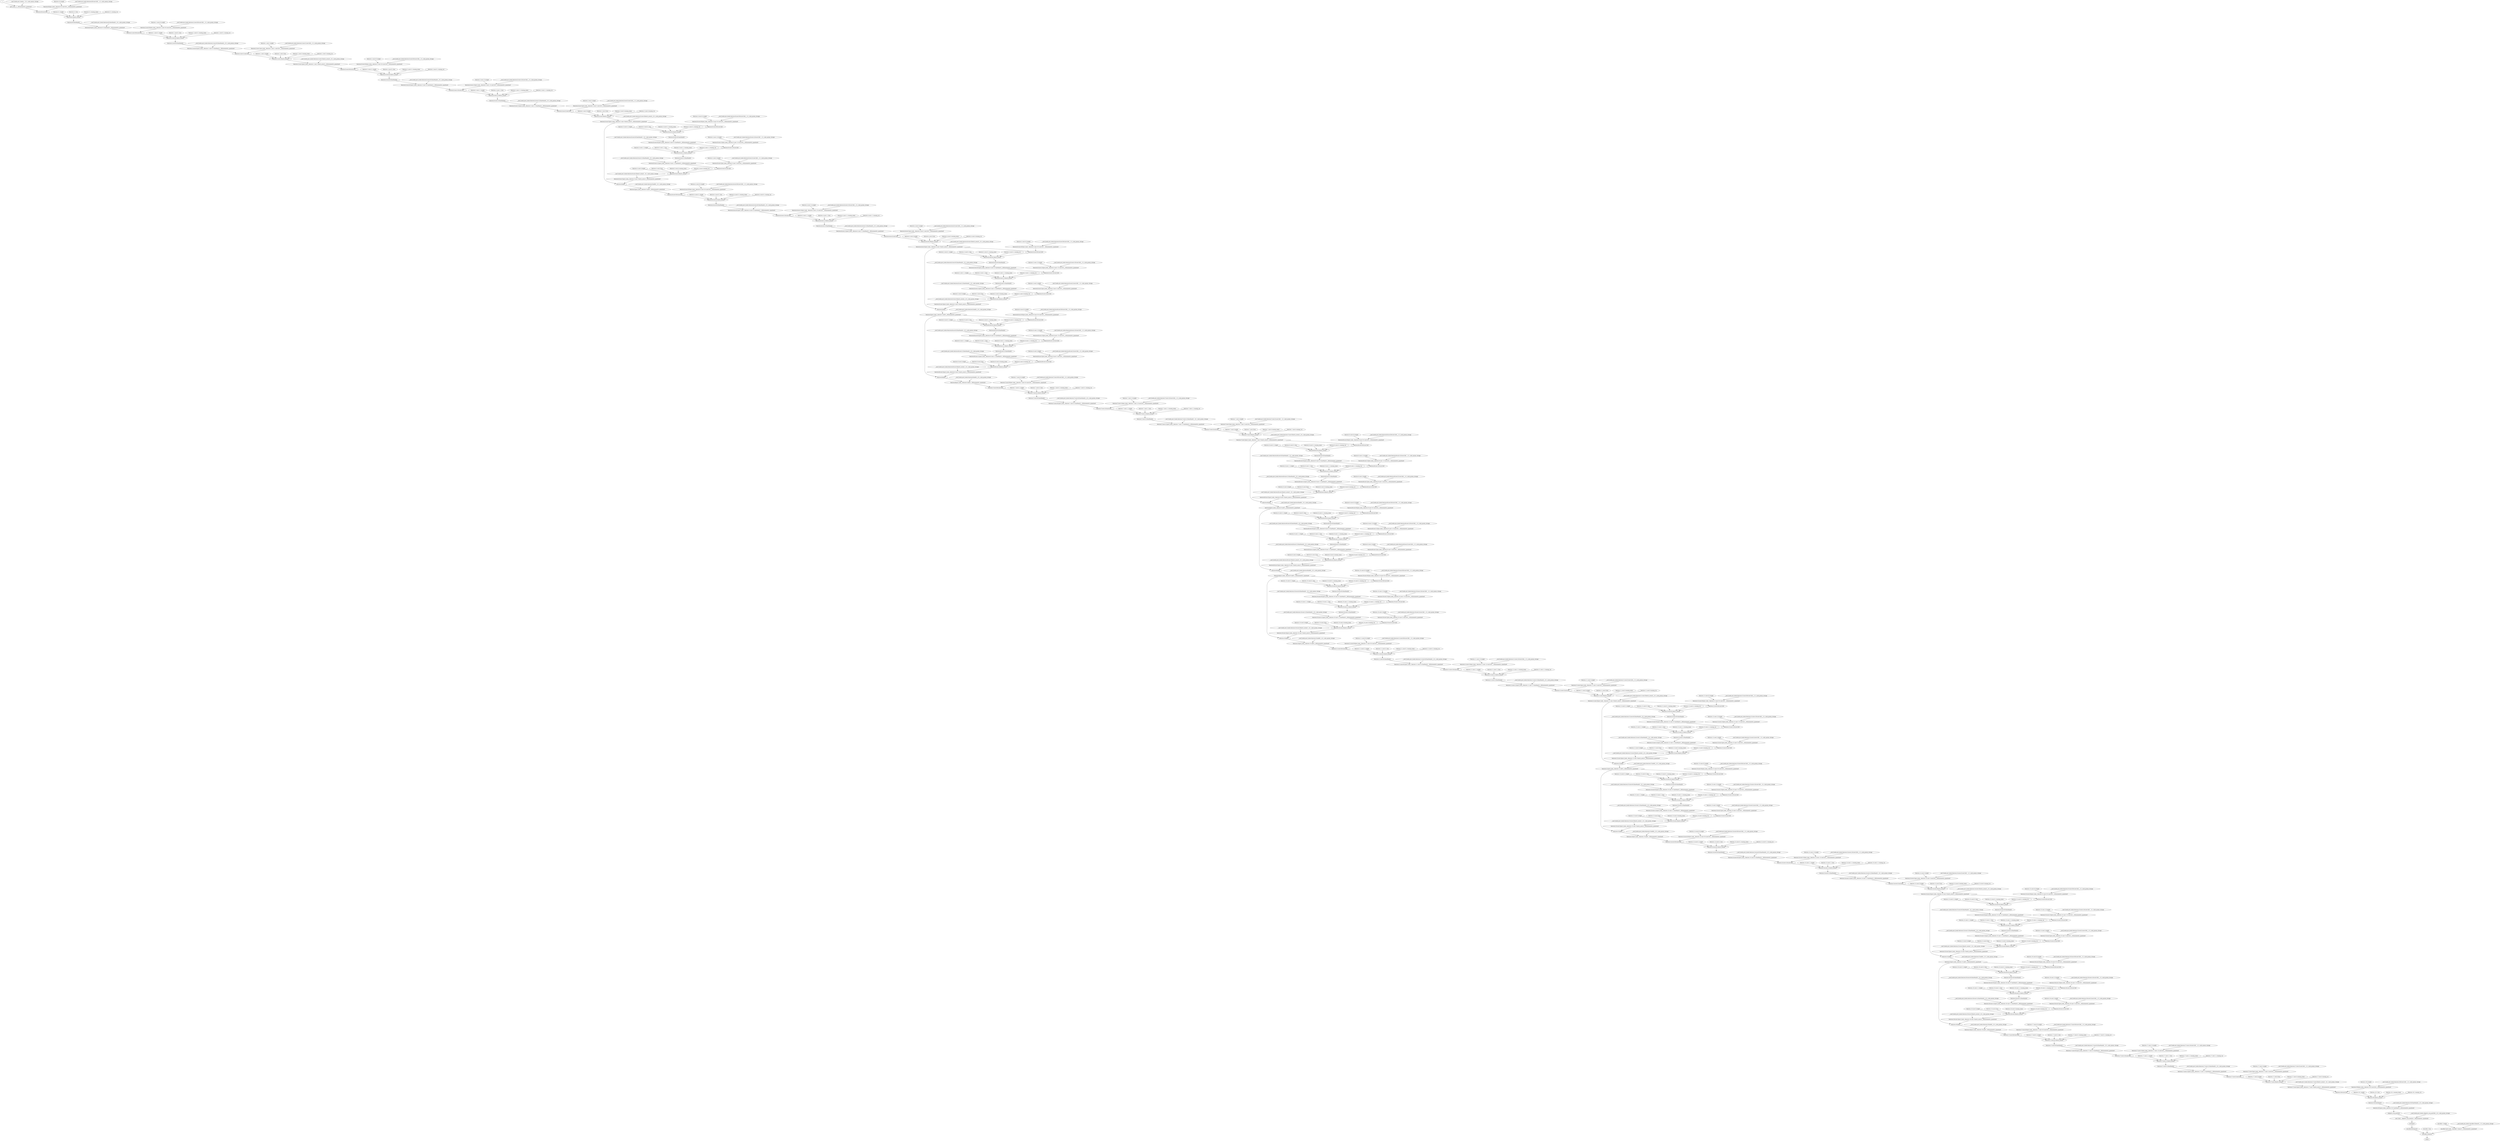 strict digraph {
x [id=0, type="nncf_model_input", metatype=PTInputNoopMetatype];
"__nncf_hooks.post_hooks.x__0.0._scale_param_storage" [id=1, type="nncf_model_const", metatype=PTConstNoopMetatype];
"post_hook__x__0[0]/symmetric_quantize/0" [id=2, type="symmetric_quantize", metatype=UnknownMetatype];
"features.0.0.weight" [id=3, type="nncf_model_const", metatype=PTConstNoopMetatype];
"__nncf_hooks.pre_hooks.features/0/0/conv2d/0__1.0._scale_param_storage" [id=4, type="nncf_model_const", metatype=PTConstNoopMetatype];
"features/0/0/pre_hook__features-0-0-conv2d-0__1[0]/symmetric_quantize/0" [id=5, type="symmetric_quantize", metatype=UnknownMetatype];
"features/0/0/conv2d/0" [id=6, type=conv2d, metatype=PTConv2dMetatype];
"features.0.1.weight" [id=7, type="nncf_model_const", metatype=PTConstNoopMetatype];
"features.0.1.bias" [id=8, type="nncf_model_const", metatype=PTConstNoopMetatype];
"features.0.1.running_mean" [id=9, type="nncf_model_const", metatype=PTConstNoopMetatype];
"features.0.1.running_var" [id=10, type="nncf_model_const", metatype=PTConstNoopMetatype];
"features/0/1/batch_norm/0" [id=11, type="batch_norm", metatype=PT2BatchNormMetatype];
"features/0/2/hardtanh/0" [id=12, type=hardtanh, metatype=PTHardTanhMetatype];
"__nncf_hooks.post_hooks.features/0/2/hardtanh/0__0.0._scale_param_storage" [id=13, type="nncf_model_const", metatype=PTConstNoopMetatype];
"features/0/2/post_hook__features-0-2-hardtanh-0__0[0]/symmetric_quantize/0" [id=14, type="symmetric_quantize", metatype=UnknownMetatype];
"features.1.conv.0.0.weight" [id=15, type="nncf_model_const", metatype=PTConstNoopMetatype];
"__nncf_hooks.pre_hooks.features/1/conv/0/0/conv2d/0__1.0._scale_param_storage" [id=16, type="nncf_model_const", metatype=PTConstNoopMetatype];
"features/1/conv/0/0/pre_hook__features-1-conv-0-0-conv2d-0__1[0]/symmetric_quantize/0" [id=17, type="symmetric_quantize", metatype=UnknownMetatype];
"features/1/conv/0/0/conv2d/0" [id=18, type=conv2d, metatype=PTDepthwiseConv2dSubtype];
"features.1.conv.0.1.weight" [id=19, type="nncf_model_const", metatype=PTConstNoopMetatype];
"features.1.conv.0.1.bias" [id=20, type="nncf_model_const", metatype=PTConstNoopMetatype];
"features.1.conv.0.1.running_mean" [id=21, type="nncf_model_const", metatype=PTConstNoopMetatype];
"features.1.conv.0.1.running_var" [id=22, type="nncf_model_const", metatype=PTConstNoopMetatype];
"features/1/conv/0/1/batch_norm/0" [id=23, type="batch_norm", metatype=PT2BatchNormMetatype];
"features/1/conv/0/2/hardtanh/0" [id=24, type=hardtanh, metatype=PTHardTanhMetatype];
"__nncf_hooks.post_hooks.features/1/conv/0/2/hardtanh/0__0.0._scale_param_storage" [id=25, type="nncf_model_const", metatype=PTConstNoopMetatype];
"features/1/conv/0/2/post_hook__features-1-conv-0-2-hardtanh-0__0[0]/symmetric_quantize/0" [id=26, type="symmetric_quantize", metatype=UnknownMetatype];
"features.1.conv.1.weight" [id=27, type="nncf_model_const", metatype=PTConstNoopMetatype];
"__nncf_hooks.pre_hooks.features/1/conv/1/conv2d/0__1.0._scale_param_storage" [id=28, type="nncf_model_const", metatype=PTConstNoopMetatype];
"features/1/conv/1/pre_hook__features-1-conv-1-conv2d-0__1[0]/symmetric_quantize/0" [id=29, type="symmetric_quantize", metatype=UnknownMetatype];
"features/1/conv/1/conv2d/0" [id=30, type=conv2d, metatype=PTConv2dMetatype];
"features.1.conv.2.weight" [id=31, type="nncf_model_const", metatype=PTConstNoopMetatype];
"features.1.conv.2.bias" [id=32, type="nncf_model_const", metatype=PTConstNoopMetatype];
"features.1.conv.2.running_mean" [id=33, type="nncf_model_const", metatype=PTConstNoopMetatype];
"features.1.conv.2.running_var" [id=34, type="nncf_model_const", metatype=PTConstNoopMetatype];
"features/1/conv/2/batch_norm/0" [id=35, type="batch_norm", metatype=PT2BatchNormMetatype];
"__nncf_hooks.post_hooks.features/1/conv/2/batch_norm/0__0.0._scale_param_storage" [id=36, type="nncf_model_const", metatype=PTConstNoopMetatype];
"features/1/conv/2/post_hook__features-1-conv-2-batch_norm-0__0[0]/symmetric_quantize/0" [id=37, type="symmetric_quantize", metatype=UnknownMetatype];
"features.2.conv.0.0.weight" [id=38, type="nncf_model_const", metatype=PTConstNoopMetatype];
"__nncf_hooks.pre_hooks.features/2/conv/0/0/conv2d/0__1.0._scale_param_storage" [id=39, type="nncf_model_const", metatype=PTConstNoopMetatype];
"features/2/conv/0/0/pre_hook__features-2-conv-0-0-conv2d-0__1[0]/symmetric_quantize/0" [id=40, type="symmetric_quantize", metatype=UnknownMetatype];
"features/2/conv/0/0/conv2d/0" [id=41, type=conv2d, metatype=PTConv2dMetatype];
"features.2.conv.0.1.weight" [id=42, type="nncf_model_const", metatype=PTConstNoopMetatype];
"features.2.conv.0.1.bias" [id=43, type="nncf_model_const", metatype=PTConstNoopMetatype];
"features.2.conv.0.1.running_mean" [id=44, type="nncf_model_const", metatype=PTConstNoopMetatype];
"features.2.conv.0.1.running_var" [id=45, type="nncf_model_const", metatype=PTConstNoopMetatype];
"features/2/conv/0/1/batch_norm/0" [id=46, type="batch_norm", metatype=PT2BatchNormMetatype];
"features/2/conv/0/2/hardtanh/0" [id=47, type=hardtanh, metatype=PTHardTanhMetatype];
"__nncf_hooks.post_hooks.features/2/conv/0/2/hardtanh/0__0.0._scale_param_storage" [id=48, type="nncf_model_const", metatype=PTConstNoopMetatype];
"features/2/conv/0/2/post_hook__features-2-conv-0-2-hardtanh-0__0[0]/symmetric_quantize/0" [id=49, type="symmetric_quantize", metatype=UnknownMetatype];
"features.2.conv.1.0.weight" [id=50, type="nncf_model_const", metatype=PTConstNoopMetatype];
"__nncf_hooks.pre_hooks.features/2/conv/1/0/conv2d/0__1.0._scale_param_storage" [id=51, type="nncf_model_const", metatype=PTConstNoopMetatype];
"features/2/conv/1/0/pre_hook__features-2-conv-1-0-conv2d-0__1[0]/symmetric_quantize/0" [id=52, type="symmetric_quantize", metatype=UnknownMetatype];
"features/2/conv/1/0/conv2d/0" [id=53, type=conv2d, metatype=PTDepthwiseConv2dSubtype];
"features.2.conv.1.1.weight" [id=54, type="nncf_model_const", metatype=PTConstNoopMetatype];
"features.2.conv.1.1.bias" [id=55, type="nncf_model_const", metatype=PTConstNoopMetatype];
"features.2.conv.1.1.running_mean" [id=56, type="nncf_model_const", metatype=PTConstNoopMetatype];
"features.2.conv.1.1.running_var" [id=57, type="nncf_model_const", metatype=PTConstNoopMetatype];
"features/2/conv/1/1/batch_norm/0" [id=58, type="batch_norm", metatype=PT2BatchNormMetatype];
"features/2/conv/1/2/hardtanh/0" [id=59, type=hardtanh, metatype=PTHardTanhMetatype];
"__nncf_hooks.post_hooks.features/2/conv/1/2/hardtanh/0__0.0._scale_param_storage" [id=60, type="nncf_model_const", metatype=PTConstNoopMetatype];
"features/2/conv/1/2/post_hook__features-2-conv-1-2-hardtanh-0__0[0]/symmetric_quantize/0" [id=61, type="symmetric_quantize", metatype=UnknownMetatype];
"features.2.conv.2.weight" [id=62, type="nncf_model_const", metatype=PTConstNoopMetatype];
"__nncf_hooks.pre_hooks.features/2/conv/2/conv2d/0__1.0._scale_param_storage" [id=63, type="nncf_model_const", metatype=PTConstNoopMetatype];
"features/2/conv/2/pre_hook__features-2-conv-2-conv2d-0__1[0]/symmetric_quantize/0" [id=64, type="symmetric_quantize", metatype=UnknownMetatype];
"features/2/conv/2/conv2d/0" [id=65, type=conv2d, metatype=PTConv2dMetatype];
"features.2.conv.3.weight" [id=66, type="nncf_model_const", metatype=PTConstNoopMetatype];
"features.2.conv.3.bias" [id=67, type="nncf_model_const", metatype=PTConstNoopMetatype];
"features.2.conv.3.running_mean" [id=68, type="nncf_model_const", metatype=PTConstNoopMetatype];
"features.2.conv.3.running_var" [id=69, type="nncf_model_const", metatype=PTConstNoopMetatype];
"features/2/conv/3/batch_norm/0" [id=70, type="batch_norm", metatype=PT2BatchNormMetatype];
"__nncf_hooks.post_hooks.features/2/conv/3/batch_norm/0__0.0._scale_param_storage" [id=71, type="nncf_model_const", metatype=PTConstNoopMetatype];
"features/2/conv/3/post_hook__features-2-conv-3-batch_norm-0__0[0]/symmetric_quantize/0" [id=72, type="symmetric_quantize", metatype=UnknownMetatype];
"features.3.conv.0.0.weight" [id=73, type="nncf_model_const", metatype=PTConstNoopMetatype];
"__nncf_hooks.pre_hooks.features/3/conv/0/0/conv2d/0__1.0._scale_param_storage" [id=74, type="nncf_model_const", metatype=PTConstNoopMetatype];
"features/3/conv/0/0/pre_hook__features-3-conv-0-0-conv2d-0__1[0]/symmetric_quantize/0" [id=75, type="symmetric_quantize", metatype=UnknownMetatype];
"features/3/conv/0/0/conv2d/0" [id=76, type=conv2d, metatype=PTConv2dMetatype];
"features.3.conv.0.1.weight" [id=77, type="nncf_model_const", metatype=PTConstNoopMetatype];
"features.3.conv.0.1.bias" [id=78, type="nncf_model_const", metatype=PTConstNoopMetatype];
"features.3.conv.0.1.running_mean" [id=79, type="nncf_model_const", metatype=PTConstNoopMetatype];
"features.3.conv.0.1.running_var" [id=80, type="nncf_model_const", metatype=PTConstNoopMetatype];
"features/3/conv/0/1/batch_norm/0" [id=81, type="batch_norm", metatype=PT2BatchNormMetatype];
"features/3/conv/0/2/hardtanh/0" [id=82, type=hardtanh, metatype=PTHardTanhMetatype];
"__nncf_hooks.post_hooks.features/3/conv/0/2/hardtanh/0__0.0._scale_param_storage" [id=83, type="nncf_model_const", metatype=PTConstNoopMetatype];
"features/3/conv/0/2/post_hook__features-3-conv-0-2-hardtanh-0__0[0]/symmetric_quantize/0" [id=84, type="symmetric_quantize", metatype=UnknownMetatype];
"features.3.conv.1.0.weight" [id=85, type="nncf_model_const", metatype=PTConstNoopMetatype];
"__nncf_hooks.pre_hooks.features/3/conv/1/0/conv2d/0__1.0._scale_param_storage" [id=86, type="nncf_model_const", metatype=PTConstNoopMetatype];
"features/3/conv/1/0/pre_hook__features-3-conv-1-0-conv2d-0__1[0]/symmetric_quantize/0" [id=87, type="symmetric_quantize", metatype=UnknownMetatype];
"features/3/conv/1/0/conv2d/0" [id=88, type=conv2d, metatype=PTDepthwiseConv2dSubtype];
"features.3.conv.1.1.weight" [id=89, type="nncf_model_const", metatype=PTConstNoopMetatype];
"features.3.conv.1.1.bias" [id=90, type="nncf_model_const", metatype=PTConstNoopMetatype];
"features.3.conv.1.1.running_mean" [id=91, type="nncf_model_const", metatype=PTConstNoopMetatype];
"features.3.conv.1.1.running_var" [id=92, type="nncf_model_const", metatype=PTConstNoopMetatype];
"features/3/conv/1/1/batch_norm/0" [id=93, type="batch_norm", metatype=PT2BatchNormMetatype];
"features/3/conv/1/2/hardtanh/0" [id=94, type=hardtanh, metatype=PTHardTanhMetatype];
"__nncf_hooks.post_hooks.features/3/conv/1/2/hardtanh/0__0.0._scale_param_storage" [id=95, type="nncf_model_const", metatype=PTConstNoopMetatype];
"features/3/conv/1/2/post_hook__features-3-conv-1-2-hardtanh-0__0[0]/symmetric_quantize/0" [id=96, type="symmetric_quantize", metatype=UnknownMetatype];
"features.3.conv.2.weight" [id=97, type="nncf_model_const", metatype=PTConstNoopMetatype];
"__nncf_hooks.pre_hooks.features/3/conv/2/conv2d/0__1.0._scale_param_storage" [id=98, type="nncf_model_const", metatype=PTConstNoopMetatype];
"features/3/conv/2/pre_hook__features-3-conv-2-conv2d-0__1[0]/symmetric_quantize/0" [id=99, type="symmetric_quantize", metatype=UnknownMetatype];
"features/3/conv/2/conv2d/0" [id=100, type=conv2d, metatype=PTConv2dMetatype];
"features.3.conv.3.weight" [id=101, type="nncf_model_const", metatype=PTConstNoopMetatype];
"features.3.conv.3.bias" [id=102, type="nncf_model_const", metatype=PTConstNoopMetatype];
"features.3.conv.3.running_mean" [id=103, type="nncf_model_const", metatype=PTConstNoopMetatype];
"features.3.conv.3.running_var" [id=104, type="nncf_model_const", metatype=PTConstNoopMetatype];
"features/3/conv/3/batch_norm/0" [id=105, type="batch_norm", metatype=PT2BatchNormMetatype];
"__nncf_hooks.post_hooks.features/3/conv/3/batch_norm/0__0.0._scale_param_storage" [id=106, type="nncf_model_const", metatype=PTConstNoopMetatype];
"features/3/conv/3/post_hook__features-3-conv-3-batch_norm-0__0[0]/symmetric_quantize/0" [id=107, type="symmetric_quantize", metatype=UnknownMetatype];
"features/3/add/0" [id=108, type=add, metatype=PTAddMetatype];
"__nncf_hooks.post_hooks.features/3/add/0__0.0._scale_param_storage" [id=109, type="nncf_model_const", metatype=PTConstNoopMetatype];
"features/3/post_hook__features-3-add-0__0[0]/symmetric_quantize/0" [id=110, type="symmetric_quantize", metatype=UnknownMetatype];
"features.4.conv.0.0.weight" [id=111, type="nncf_model_const", metatype=PTConstNoopMetatype];
"__nncf_hooks.pre_hooks.features/4/conv/0/0/conv2d/0__1.0._scale_param_storage" [id=112, type="nncf_model_const", metatype=PTConstNoopMetatype];
"features/4/conv/0/0/pre_hook__features-4-conv-0-0-conv2d-0__1[0]/symmetric_quantize/0" [id=113, type="symmetric_quantize", metatype=UnknownMetatype];
"features/4/conv/0/0/conv2d/0" [id=114, type=conv2d, metatype=PTConv2dMetatype];
"features.4.conv.0.1.weight" [id=115, type="nncf_model_const", metatype=PTConstNoopMetatype];
"features.4.conv.0.1.bias" [id=116, type="nncf_model_const", metatype=PTConstNoopMetatype];
"features.4.conv.0.1.running_mean" [id=117, type="nncf_model_const", metatype=PTConstNoopMetatype];
"features.4.conv.0.1.running_var" [id=118, type="nncf_model_const", metatype=PTConstNoopMetatype];
"features/4/conv/0/1/batch_norm/0" [id=119, type="batch_norm", metatype=PT2BatchNormMetatype];
"features/4/conv/0/2/hardtanh/0" [id=120, type=hardtanh, metatype=PTHardTanhMetatype];
"__nncf_hooks.post_hooks.features/4/conv/0/2/hardtanh/0__0.0._scale_param_storage" [id=121, type="nncf_model_const", metatype=PTConstNoopMetatype];
"features/4/conv/0/2/post_hook__features-4-conv-0-2-hardtanh-0__0[0]/symmetric_quantize/0" [id=122, type="symmetric_quantize", metatype=UnknownMetatype];
"features.4.conv.1.0.weight" [id=123, type="nncf_model_const", metatype=PTConstNoopMetatype];
"__nncf_hooks.pre_hooks.features/4/conv/1/0/conv2d/0__1.0._scale_param_storage" [id=124, type="nncf_model_const", metatype=PTConstNoopMetatype];
"features/4/conv/1/0/pre_hook__features-4-conv-1-0-conv2d-0__1[0]/symmetric_quantize/0" [id=125, type="symmetric_quantize", metatype=UnknownMetatype];
"features/4/conv/1/0/conv2d/0" [id=126, type=conv2d, metatype=PTDepthwiseConv2dSubtype];
"features.4.conv.1.1.weight" [id=127, type="nncf_model_const", metatype=PTConstNoopMetatype];
"features.4.conv.1.1.bias" [id=128, type="nncf_model_const", metatype=PTConstNoopMetatype];
"features.4.conv.1.1.running_mean" [id=129, type="nncf_model_const", metatype=PTConstNoopMetatype];
"features.4.conv.1.1.running_var" [id=130, type="nncf_model_const", metatype=PTConstNoopMetatype];
"features/4/conv/1/1/batch_norm/0" [id=131, type="batch_norm", metatype=PT2BatchNormMetatype];
"features/4/conv/1/2/hardtanh/0" [id=132, type=hardtanh, metatype=PTHardTanhMetatype];
"__nncf_hooks.post_hooks.features/4/conv/1/2/hardtanh/0__0.0._scale_param_storage" [id=133, type="nncf_model_const", metatype=PTConstNoopMetatype];
"features/4/conv/1/2/post_hook__features-4-conv-1-2-hardtanh-0__0[0]/symmetric_quantize/0" [id=134, type="symmetric_quantize", metatype=UnknownMetatype];
"features.4.conv.2.weight" [id=135, type="nncf_model_const", metatype=PTConstNoopMetatype];
"__nncf_hooks.pre_hooks.features/4/conv/2/conv2d/0__1.0._scale_param_storage" [id=136, type="nncf_model_const", metatype=PTConstNoopMetatype];
"features/4/conv/2/pre_hook__features-4-conv-2-conv2d-0__1[0]/symmetric_quantize/0" [id=137, type="symmetric_quantize", metatype=UnknownMetatype];
"features/4/conv/2/conv2d/0" [id=138, type=conv2d, metatype=PTConv2dMetatype];
"features.4.conv.3.weight" [id=139, type="nncf_model_const", metatype=PTConstNoopMetatype];
"features.4.conv.3.bias" [id=140, type="nncf_model_const", metatype=PTConstNoopMetatype];
"features.4.conv.3.running_mean" [id=141, type="nncf_model_const", metatype=PTConstNoopMetatype];
"features.4.conv.3.running_var" [id=142, type="nncf_model_const", metatype=PTConstNoopMetatype];
"features/4/conv/3/batch_norm/0" [id=143, type="batch_norm", metatype=PT2BatchNormMetatype];
"__nncf_hooks.post_hooks.features/4/conv/3/batch_norm/0__0.0._scale_param_storage" [id=144, type="nncf_model_const", metatype=PTConstNoopMetatype];
"features/4/conv/3/post_hook__features-4-conv-3-batch_norm-0__0[0]/symmetric_quantize/0" [id=145, type="symmetric_quantize", metatype=UnknownMetatype];
"features.5.conv.0.0.weight" [id=146, type="nncf_model_const", metatype=PTConstNoopMetatype];
"__nncf_hooks.pre_hooks.features/5/conv/0/0/conv2d/0__1.0._scale_param_storage" [id=147, type="nncf_model_const", metatype=PTConstNoopMetatype];
"features/5/conv/0/0/pre_hook__features-5-conv-0-0-conv2d-0__1[0]/symmetric_quantize/0" [id=148, type="symmetric_quantize", metatype=UnknownMetatype];
"features/5/conv/0/0/conv2d/0" [id=149, type=conv2d, metatype=PTConv2dMetatype];
"features.5.conv.0.1.weight" [id=150, type="nncf_model_const", metatype=PTConstNoopMetatype];
"features.5.conv.0.1.bias" [id=151, type="nncf_model_const", metatype=PTConstNoopMetatype];
"features.5.conv.0.1.running_mean" [id=152, type="nncf_model_const", metatype=PTConstNoopMetatype];
"features.5.conv.0.1.running_var" [id=153, type="nncf_model_const", metatype=PTConstNoopMetatype];
"features/5/conv/0/1/batch_norm/0" [id=154, type="batch_norm", metatype=PT2BatchNormMetatype];
"features/5/conv/0/2/hardtanh/0" [id=155, type=hardtanh, metatype=PTHardTanhMetatype];
"__nncf_hooks.post_hooks.features/5/conv/0/2/hardtanh/0__0.0._scale_param_storage" [id=156, type="nncf_model_const", metatype=PTConstNoopMetatype];
"features/5/conv/0/2/post_hook__features-5-conv-0-2-hardtanh-0__0[0]/symmetric_quantize/0" [id=157, type="symmetric_quantize", metatype=UnknownMetatype];
"features.5.conv.1.0.weight" [id=158, type="nncf_model_const", metatype=PTConstNoopMetatype];
"__nncf_hooks.pre_hooks.features/5/conv/1/0/conv2d/0__1.0._scale_param_storage" [id=159, type="nncf_model_const", metatype=PTConstNoopMetatype];
"features/5/conv/1/0/pre_hook__features-5-conv-1-0-conv2d-0__1[0]/symmetric_quantize/0" [id=160, type="symmetric_quantize", metatype=UnknownMetatype];
"features/5/conv/1/0/conv2d/0" [id=161, type=conv2d, metatype=PTDepthwiseConv2dSubtype];
"features.5.conv.1.1.weight" [id=162, type="nncf_model_const", metatype=PTConstNoopMetatype];
"features.5.conv.1.1.bias" [id=163, type="nncf_model_const", metatype=PTConstNoopMetatype];
"features.5.conv.1.1.running_mean" [id=164, type="nncf_model_const", metatype=PTConstNoopMetatype];
"features.5.conv.1.1.running_var" [id=165, type="nncf_model_const", metatype=PTConstNoopMetatype];
"features/5/conv/1/1/batch_norm/0" [id=166, type="batch_norm", metatype=PT2BatchNormMetatype];
"features/5/conv/1/2/hardtanh/0" [id=167, type=hardtanh, metatype=PTHardTanhMetatype];
"__nncf_hooks.post_hooks.features/5/conv/1/2/hardtanh/0__0.0._scale_param_storage" [id=168, type="nncf_model_const", metatype=PTConstNoopMetatype];
"features/5/conv/1/2/post_hook__features-5-conv-1-2-hardtanh-0__0[0]/symmetric_quantize/0" [id=169, type="symmetric_quantize", metatype=UnknownMetatype];
"features.5.conv.2.weight" [id=170, type="nncf_model_const", metatype=PTConstNoopMetatype];
"__nncf_hooks.pre_hooks.features/5/conv/2/conv2d/0__1.0._scale_param_storage" [id=171, type="nncf_model_const", metatype=PTConstNoopMetatype];
"features/5/conv/2/pre_hook__features-5-conv-2-conv2d-0__1[0]/symmetric_quantize/0" [id=172, type="symmetric_quantize", metatype=UnknownMetatype];
"features/5/conv/2/conv2d/0" [id=173, type=conv2d, metatype=PTConv2dMetatype];
"features.5.conv.3.weight" [id=174, type="nncf_model_const", metatype=PTConstNoopMetatype];
"features.5.conv.3.bias" [id=175, type="nncf_model_const", metatype=PTConstNoopMetatype];
"features.5.conv.3.running_mean" [id=176, type="nncf_model_const", metatype=PTConstNoopMetatype];
"features.5.conv.3.running_var" [id=177, type="nncf_model_const", metatype=PTConstNoopMetatype];
"features/5/conv/3/batch_norm/0" [id=178, type="batch_norm", metatype=PT2BatchNormMetatype];
"__nncf_hooks.post_hooks.features/5/conv/3/batch_norm/0__0.0._scale_param_storage" [id=179, type="nncf_model_const", metatype=PTConstNoopMetatype];
"features/5/conv/3/post_hook__features-5-conv-3-batch_norm-0__0[0]/symmetric_quantize/0" [id=180, type="symmetric_quantize", metatype=UnknownMetatype];
"features/5/add/0" [id=181, type=add, metatype=PTAddMetatype];
"__nncf_hooks.post_hooks.features/5/add/0__0.0._scale_param_storage" [id=182, type="nncf_model_const", metatype=PTConstNoopMetatype];
"features/5/post_hook__features-5-add-0__0[0]/symmetric_quantize/0" [id=183, type="symmetric_quantize", metatype=UnknownMetatype];
"features.6.conv.0.0.weight" [id=184, type="nncf_model_const", metatype=PTConstNoopMetatype];
"__nncf_hooks.pre_hooks.features/6/conv/0/0/conv2d/0__1.0._scale_param_storage" [id=185, type="nncf_model_const", metatype=PTConstNoopMetatype];
"features/6/conv/0/0/pre_hook__features-6-conv-0-0-conv2d-0__1[0]/symmetric_quantize/0" [id=186, type="symmetric_quantize", metatype=UnknownMetatype];
"features/6/conv/0/0/conv2d/0" [id=187, type=conv2d, metatype=PTConv2dMetatype];
"features.6.conv.0.1.weight" [id=188, type="nncf_model_const", metatype=PTConstNoopMetatype];
"features.6.conv.0.1.bias" [id=189, type="nncf_model_const", metatype=PTConstNoopMetatype];
"features.6.conv.0.1.running_mean" [id=190, type="nncf_model_const", metatype=PTConstNoopMetatype];
"features.6.conv.0.1.running_var" [id=191, type="nncf_model_const", metatype=PTConstNoopMetatype];
"features/6/conv/0/1/batch_norm/0" [id=192, type="batch_norm", metatype=PT2BatchNormMetatype];
"features/6/conv/0/2/hardtanh/0" [id=193, type=hardtanh, metatype=PTHardTanhMetatype];
"__nncf_hooks.post_hooks.features/6/conv/0/2/hardtanh/0__0.0._scale_param_storage" [id=194, type="nncf_model_const", metatype=PTConstNoopMetatype];
"features/6/conv/0/2/post_hook__features-6-conv-0-2-hardtanh-0__0[0]/symmetric_quantize/0" [id=195, type="symmetric_quantize", metatype=UnknownMetatype];
"features.6.conv.1.0.weight" [id=196, type="nncf_model_const", metatype=PTConstNoopMetatype];
"__nncf_hooks.pre_hooks.features/6/conv/1/0/conv2d/0__1.0._scale_param_storage" [id=197, type="nncf_model_const", metatype=PTConstNoopMetatype];
"features/6/conv/1/0/pre_hook__features-6-conv-1-0-conv2d-0__1[0]/symmetric_quantize/0" [id=198, type="symmetric_quantize", metatype=UnknownMetatype];
"features/6/conv/1/0/conv2d/0" [id=199, type=conv2d, metatype=PTDepthwiseConv2dSubtype];
"features.6.conv.1.1.weight" [id=200, type="nncf_model_const", metatype=PTConstNoopMetatype];
"features.6.conv.1.1.bias" [id=201, type="nncf_model_const", metatype=PTConstNoopMetatype];
"features.6.conv.1.1.running_mean" [id=202, type="nncf_model_const", metatype=PTConstNoopMetatype];
"features.6.conv.1.1.running_var" [id=203, type="nncf_model_const", metatype=PTConstNoopMetatype];
"features/6/conv/1/1/batch_norm/0" [id=204, type="batch_norm", metatype=PT2BatchNormMetatype];
"features/6/conv/1/2/hardtanh/0" [id=205, type=hardtanh, metatype=PTHardTanhMetatype];
"__nncf_hooks.post_hooks.features/6/conv/1/2/hardtanh/0__0.0._scale_param_storage" [id=206, type="nncf_model_const", metatype=PTConstNoopMetatype];
"features/6/conv/1/2/post_hook__features-6-conv-1-2-hardtanh-0__0[0]/symmetric_quantize/0" [id=207, type="symmetric_quantize", metatype=UnknownMetatype];
"features.6.conv.2.weight" [id=208, type="nncf_model_const", metatype=PTConstNoopMetatype];
"__nncf_hooks.pre_hooks.features/6/conv/2/conv2d/0__1.0._scale_param_storage" [id=209, type="nncf_model_const", metatype=PTConstNoopMetatype];
"features/6/conv/2/pre_hook__features-6-conv-2-conv2d-0__1[0]/symmetric_quantize/0" [id=210, type="symmetric_quantize", metatype=UnknownMetatype];
"features/6/conv/2/conv2d/0" [id=211, type=conv2d, metatype=PTConv2dMetatype];
"features.6.conv.3.weight" [id=212, type="nncf_model_const", metatype=PTConstNoopMetatype];
"features.6.conv.3.bias" [id=213, type="nncf_model_const", metatype=PTConstNoopMetatype];
"features.6.conv.3.running_mean" [id=214, type="nncf_model_const", metatype=PTConstNoopMetatype];
"features.6.conv.3.running_var" [id=215, type="nncf_model_const", metatype=PTConstNoopMetatype];
"features/6/conv/3/batch_norm/0" [id=216, type="batch_norm", metatype=PT2BatchNormMetatype];
"__nncf_hooks.post_hooks.features/6/conv/3/batch_norm/0__0.0._scale_param_storage" [id=217, type="nncf_model_const", metatype=PTConstNoopMetatype];
"features/6/conv/3/post_hook__features-6-conv-3-batch_norm-0__0[0]/symmetric_quantize/0" [id=218, type="symmetric_quantize", metatype=UnknownMetatype];
"features/6/add/0" [id=219, type=add, metatype=PTAddMetatype];
"__nncf_hooks.post_hooks.features/6/add/0__0.0._scale_param_storage" [id=220, type="nncf_model_const", metatype=PTConstNoopMetatype];
"features/6/post_hook__features-6-add-0__0[0]/symmetric_quantize/0" [id=221, type="symmetric_quantize", metatype=UnknownMetatype];
"features.7.conv.0.0.weight" [id=222, type="nncf_model_const", metatype=PTConstNoopMetatype];
"__nncf_hooks.pre_hooks.features/7/conv/0/0/conv2d/0__1.0._scale_param_storage" [id=223, type="nncf_model_const", metatype=PTConstNoopMetatype];
"features/7/conv/0/0/pre_hook__features-7-conv-0-0-conv2d-0__1[0]/symmetric_quantize/0" [id=224, type="symmetric_quantize", metatype=UnknownMetatype];
"features/7/conv/0/0/conv2d/0" [id=225, type=conv2d, metatype=PTConv2dMetatype];
"features.7.conv.0.1.weight" [id=226, type="nncf_model_const", metatype=PTConstNoopMetatype];
"features.7.conv.0.1.bias" [id=227, type="nncf_model_const", metatype=PTConstNoopMetatype];
"features.7.conv.0.1.running_mean" [id=228, type="nncf_model_const", metatype=PTConstNoopMetatype];
"features.7.conv.0.1.running_var" [id=229, type="nncf_model_const", metatype=PTConstNoopMetatype];
"features/7/conv/0/1/batch_norm/0" [id=230, type="batch_norm", metatype=PT2BatchNormMetatype];
"features/7/conv/0/2/hardtanh/0" [id=231, type=hardtanh, metatype=PTHardTanhMetatype];
"__nncf_hooks.post_hooks.features/7/conv/0/2/hardtanh/0__0.0._scale_param_storage" [id=232, type="nncf_model_const", metatype=PTConstNoopMetatype];
"features/7/conv/0/2/post_hook__features-7-conv-0-2-hardtanh-0__0[0]/symmetric_quantize/0" [id=233, type="symmetric_quantize", metatype=UnknownMetatype];
"features.7.conv.1.0.weight" [id=234, type="nncf_model_const", metatype=PTConstNoopMetatype];
"__nncf_hooks.pre_hooks.features/7/conv/1/0/conv2d/0__1.0._scale_param_storage" [id=235, type="nncf_model_const", metatype=PTConstNoopMetatype];
"features/7/conv/1/0/pre_hook__features-7-conv-1-0-conv2d-0__1[0]/symmetric_quantize/0" [id=236, type="symmetric_quantize", metatype=UnknownMetatype];
"features/7/conv/1/0/conv2d/0" [id=237, type=conv2d, metatype=PTDepthwiseConv2dSubtype];
"features.7.conv.1.1.weight" [id=238, type="nncf_model_const", metatype=PTConstNoopMetatype];
"features.7.conv.1.1.bias" [id=239, type="nncf_model_const", metatype=PTConstNoopMetatype];
"features.7.conv.1.1.running_mean" [id=240, type="nncf_model_const", metatype=PTConstNoopMetatype];
"features.7.conv.1.1.running_var" [id=241, type="nncf_model_const", metatype=PTConstNoopMetatype];
"features/7/conv/1/1/batch_norm/0" [id=242, type="batch_norm", metatype=PT2BatchNormMetatype];
"features/7/conv/1/2/hardtanh/0" [id=243, type=hardtanh, metatype=PTHardTanhMetatype];
"__nncf_hooks.post_hooks.features/7/conv/1/2/hardtanh/0__0.0._scale_param_storage" [id=244, type="nncf_model_const", metatype=PTConstNoopMetatype];
"features/7/conv/1/2/post_hook__features-7-conv-1-2-hardtanh-0__0[0]/symmetric_quantize/0" [id=245, type="symmetric_quantize", metatype=UnknownMetatype];
"features.7.conv.2.weight" [id=246, type="nncf_model_const", metatype=PTConstNoopMetatype];
"__nncf_hooks.pre_hooks.features/7/conv/2/conv2d/0__1.0._scale_param_storage" [id=247, type="nncf_model_const", metatype=PTConstNoopMetatype];
"features/7/conv/2/pre_hook__features-7-conv-2-conv2d-0__1[0]/symmetric_quantize/0" [id=248, type="symmetric_quantize", metatype=UnknownMetatype];
"features/7/conv/2/conv2d/0" [id=249, type=conv2d, metatype=PTConv2dMetatype];
"features.7.conv.3.weight" [id=250, type="nncf_model_const", metatype=PTConstNoopMetatype];
"features.7.conv.3.bias" [id=251, type="nncf_model_const", metatype=PTConstNoopMetatype];
"features.7.conv.3.running_mean" [id=252, type="nncf_model_const", metatype=PTConstNoopMetatype];
"features.7.conv.3.running_var" [id=253, type="nncf_model_const", metatype=PTConstNoopMetatype];
"features/7/conv/3/batch_norm/0" [id=254, type="batch_norm", metatype=PT2BatchNormMetatype];
"__nncf_hooks.post_hooks.features/7/conv/3/batch_norm/0__0.0._scale_param_storage" [id=255, type="nncf_model_const", metatype=PTConstNoopMetatype];
"features/7/conv/3/post_hook__features-7-conv-3-batch_norm-0__0[0]/symmetric_quantize/0" [id=256, type="symmetric_quantize", metatype=UnknownMetatype];
"features.8.conv.0.0.weight" [id=257, type="nncf_model_const", metatype=PTConstNoopMetatype];
"__nncf_hooks.pre_hooks.features/8/conv/0/0/conv2d/0__1.0._scale_param_storage" [id=258, type="nncf_model_const", metatype=PTConstNoopMetatype];
"features/8/conv/0/0/pre_hook__features-8-conv-0-0-conv2d-0__1[0]/symmetric_quantize/0" [id=259, type="symmetric_quantize", metatype=UnknownMetatype];
"features/8/conv/0/0/conv2d/0" [id=260, type=conv2d, metatype=PTConv2dMetatype];
"features.8.conv.0.1.weight" [id=261, type="nncf_model_const", metatype=PTConstNoopMetatype];
"features.8.conv.0.1.bias" [id=262, type="nncf_model_const", metatype=PTConstNoopMetatype];
"features.8.conv.0.1.running_mean" [id=263, type="nncf_model_const", metatype=PTConstNoopMetatype];
"features.8.conv.0.1.running_var" [id=264, type="nncf_model_const", metatype=PTConstNoopMetatype];
"features/8/conv/0/1/batch_norm/0" [id=265, type="batch_norm", metatype=PT2BatchNormMetatype];
"features/8/conv/0/2/hardtanh/0" [id=266, type=hardtanh, metatype=PTHardTanhMetatype];
"__nncf_hooks.post_hooks.features/8/conv/0/2/hardtanh/0__0.0._scale_param_storage" [id=267, type="nncf_model_const", metatype=PTConstNoopMetatype];
"features/8/conv/0/2/post_hook__features-8-conv-0-2-hardtanh-0__0[0]/symmetric_quantize/0" [id=268, type="symmetric_quantize", metatype=UnknownMetatype];
"features.8.conv.1.0.weight" [id=269, type="nncf_model_const", metatype=PTConstNoopMetatype];
"__nncf_hooks.pre_hooks.features/8/conv/1/0/conv2d/0__1.0._scale_param_storage" [id=270, type="nncf_model_const", metatype=PTConstNoopMetatype];
"features/8/conv/1/0/pre_hook__features-8-conv-1-0-conv2d-0__1[0]/symmetric_quantize/0" [id=271, type="symmetric_quantize", metatype=UnknownMetatype];
"features/8/conv/1/0/conv2d/0" [id=272, type=conv2d, metatype=PTDepthwiseConv2dSubtype];
"features.8.conv.1.1.weight" [id=273, type="nncf_model_const", metatype=PTConstNoopMetatype];
"features.8.conv.1.1.bias" [id=274, type="nncf_model_const", metatype=PTConstNoopMetatype];
"features.8.conv.1.1.running_mean" [id=275, type="nncf_model_const", metatype=PTConstNoopMetatype];
"features.8.conv.1.1.running_var" [id=276, type="nncf_model_const", metatype=PTConstNoopMetatype];
"features/8/conv/1/1/batch_norm/0" [id=277, type="batch_norm", metatype=PT2BatchNormMetatype];
"features/8/conv/1/2/hardtanh/0" [id=278, type=hardtanh, metatype=PTHardTanhMetatype];
"__nncf_hooks.post_hooks.features/8/conv/1/2/hardtanh/0__0.0._scale_param_storage" [id=279, type="nncf_model_const", metatype=PTConstNoopMetatype];
"features/8/conv/1/2/post_hook__features-8-conv-1-2-hardtanh-0__0[0]/symmetric_quantize/0" [id=280, type="symmetric_quantize", metatype=UnknownMetatype];
"features.8.conv.2.weight" [id=281, type="nncf_model_const", metatype=PTConstNoopMetatype];
"__nncf_hooks.pre_hooks.features/8/conv/2/conv2d/0__1.0._scale_param_storage" [id=282, type="nncf_model_const", metatype=PTConstNoopMetatype];
"features/8/conv/2/pre_hook__features-8-conv-2-conv2d-0__1[0]/symmetric_quantize/0" [id=283, type="symmetric_quantize", metatype=UnknownMetatype];
"features/8/conv/2/conv2d/0" [id=284, type=conv2d, metatype=PTConv2dMetatype];
"features.8.conv.3.weight" [id=285, type="nncf_model_const", metatype=PTConstNoopMetatype];
"features.8.conv.3.bias" [id=286, type="nncf_model_const", metatype=PTConstNoopMetatype];
"features.8.conv.3.running_mean" [id=287, type="nncf_model_const", metatype=PTConstNoopMetatype];
"features.8.conv.3.running_var" [id=288, type="nncf_model_const", metatype=PTConstNoopMetatype];
"features/8/conv/3/batch_norm/0" [id=289, type="batch_norm", metatype=PT2BatchNormMetatype];
"__nncf_hooks.post_hooks.features/8/conv/3/batch_norm/0__0.0._scale_param_storage" [id=290, type="nncf_model_const", metatype=PTConstNoopMetatype];
"features/8/conv/3/post_hook__features-8-conv-3-batch_norm-0__0[0]/symmetric_quantize/0" [id=291, type="symmetric_quantize", metatype=UnknownMetatype];
"features/8/add/0" [id=292, type=add, metatype=PTAddMetatype];
"__nncf_hooks.post_hooks.features/8/add/0__0.0._scale_param_storage" [id=293, type="nncf_model_const", metatype=PTConstNoopMetatype];
"features/8/post_hook__features-8-add-0__0[0]/symmetric_quantize/0" [id=294, type="symmetric_quantize", metatype=UnknownMetatype];
"features.9.conv.0.0.weight" [id=295, type="nncf_model_const", metatype=PTConstNoopMetatype];
"__nncf_hooks.pre_hooks.features/9/conv/0/0/conv2d/0__1.0._scale_param_storage" [id=296, type="nncf_model_const", metatype=PTConstNoopMetatype];
"features/9/conv/0/0/pre_hook__features-9-conv-0-0-conv2d-0__1[0]/symmetric_quantize/0" [id=297, type="symmetric_quantize", metatype=UnknownMetatype];
"features/9/conv/0/0/conv2d/0" [id=298, type=conv2d, metatype=PTConv2dMetatype];
"features.9.conv.0.1.weight" [id=299, type="nncf_model_const", metatype=PTConstNoopMetatype];
"features.9.conv.0.1.bias" [id=300, type="nncf_model_const", metatype=PTConstNoopMetatype];
"features.9.conv.0.1.running_mean" [id=301, type="nncf_model_const", metatype=PTConstNoopMetatype];
"features.9.conv.0.1.running_var" [id=302, type="nncf_model_const", metatype=PTConstNoopMetatype];
"features/9/conv/0/1/batch_norm/0" [id=303, type="batch_norm", metatype=PT2BatchNormMetatype];
"features/9/conv/0/2/hardtanh/0" [id=304, type=hardtanh, metatype=PTHardTanhMetatype];
"__nncf_hooks.post_hooks.features/9/conv/0/2/hardtanh/0__0.0._scale_param_storage" [id=305, type="nncf_model_const", metatype=PTConstNoopMetatype];
"features/9/conv/0/2/post_hook__features-9-conv-0-2-hardtanh-0__0[0]/symmetric_quantize/0" [id=306, type="symmetric_quantize", metatype=UnknownMetatype];
"features.9.conv.1.0.weight" [id=307, type="nncf_model_const", metatype=PTConstNoopMetatype];
"__nncf_hooks.pre_hooks.features/9/conv/1/0/conv2d/0__1.0._scale_param_storage" [id=308, type="nncf_model_const", metatype=PTConstNoopMetatype];
"features/9/conv/1/0/pre_hook__features-9-conv-1-0-conv2d-0__1[0]/symmetric_quantize/0" [id=309, type="symmetric_quantize", metatype=UnknownMetatype];
"features/9/conv/1/0/conv2d/0" [id=310, type=conv2d, metatype=PTDepthwiseConv2dSubtype];
"features.9.conv.1.1.weight" [id=311, type="nncf_model_const", metatype=PTConstNoopMetatype];
"features.9.conv.1.1.bias" [id=312, type="nncf_model_const", metatype=PTConstNoopMetatype];
"features.9.conv.1.1.running_mean" [id=313, type="nncf_model_const", metatype=PTConstNoopMetatype];
"features.9.conv.1.1.running_var" [id=314, type="nncf_model_const", metatype=PTConstNoopMetatype];
"features/9/conv/1/1/batch_norm/0" [id=315, type="batch_norm", metatype=PT2BatchNormMetatype];
"features/9/conv/1/2/hardtanh/0" [id=316, type=hardtanh, metatype=PTHardTanhMetatype];
"__nncf_hooks.post_hooks.features/9/conv/1/2/hardtanh/0__0.0._scale_param_storage" [id=317, type="nncf_model_const", metatype=PTConstNoopMetatype];
"features/9/conv/1/2/post_hook__features-9-conv-1-2-hardtanh-0__0[0]/symmetric_quantize/0" [id=318, type="symmetric_quantize", metatype=UnknownMetatype];
"features.9.conv.2.weight" [id=319, type="nncf_model_const", metatype=PTConstNoopMetatype];
"__nncf_hooks.pre_hooks.features/9/conv/2/conv2d/0__1.0._scale_param_storage" [id=320, type="nncf_model_const", metatype=PTConstNoopMetatype];
"features/9/conv/2/pre_hook__features-9-conv-2-conv2d-0__1[0]/symmetric_quantize/0" [id=321, type="symmetric_quantize", metatype=UnknownMetatype];
"features/9/conv/2/conv2d/0" [id=322, type=conv2d, metatype=PTConv2dMetatype];
"features.9.conv.3.weight" [id=323, type="nncf_model_const", metatype=PTConstNoopMetatype];
"features.9.conv.3.bias" [id=324, type="nncf_model_const", metatype=PTConstNoopMetatype];
"features.9.conv.3.running_mean" [id=325, type="nncf_model_const", metatype=PTConstNoopMetatype];
"features.9.conv.3.running_var" [id=326, type="nncf_model_const", metatype=PTConstNoopMetatype];
"features/9/conv/3/batch_norm/0" [id=327, type="batch_norm", metatype=PT2BatchNormMetatype];
"__nncf_hooks.post_hooks.features/9/conv/3/batch_norm/0__0.0._scale_param_storage" [id=328, type="nncf_model_const", metatype=PTConstNoopMetatype];
"features/9/conv/3/post_hook__features-9-conv-3-batch_norm-0__0[0]/symmetric_quantize/0" [id=329, type="symmetric_quantize", metatype=UnknownMetatype];
"features/9/add/0" [id=330, type=add, metatype=PTAddMetatype];
"__nncf_hooks.post_hooks.features/9/add/0__0.0._scale_param_storage" [id=331, type="nncf_model_const", metatype=PTConstNoopMetatype];
"features/9/post_hook__features-9-add-0__0[0]/symmetric_quantize/0" [id=332, type="symmetric_quantize", metatype=UnknownMetatype];
"features.10.conv.0.0.weight" [id=333, type="nncf_model_const", metatype=PTConstNoopMetatype];
"__nncf_hooks.pre_hooks.features/10/conv/0/0/conv2d/0__1.0._scale_param_storage" [id=334, type="nncf_model_const", metatype=PTConstNoopMetatype];
"features/10/conv/0/0/pre_hook__features-10-conv-0-0-conv2d-0__1[0]/symmetric_quantize/0" [id=335, type="symmetric_quantize", metatype=UnknownMetatype];
"features/10/conv/0/0/conv2d/0" [id=336, type=conv2d, metatype=PTConv2dMetatype];
"features.10.conv.0.1.weight" [id=337, type="nncf_model_const", metatype=PTConstNoopMetatype];
"features.10.conv.0.1.bias" [id=338, type="nncf_model_const", metatype=PTConstNoopMetatype];
"features.10.conv.0.1.running_mean" [id=339, type="nncf_model_const", metatype=PTConstNoopMetatype];
"features.10.conv.0.1.running_var" [id=340, type="nncf_model_const", metatype=PTConstNoopMetatype];
"features/10/conv/0/1/batch_norm/0" [id=341, type="batch_norm", metatype=PT2BatchNormMetatype];
"features/10/conv/0/2/hardtanh/0" [id=342, type=hardtanh, metatype=PTHardTanhMetatype];
"__nncf_hooks.post_hooks.features/10/conv/0/2/hardtanh/0__0.0._scale_param_storage" [id=343, type="nncf_model_const", metatype=PTConstNoopMetatype];
"features/10/conv/0/2/post_hook__features-10-conv-0-2-hardtanh-0__0[0]/symmetric_quantize/0" [id=344, type="symmetric_quantize", metatype=UnknownMetatype];
"features.10.conv.1.0.weight" [id=345, type="nncf_model_const", metatype=PTConstNoopMetatype];
"__nncf_hooks.pre_hooks.features/10/conv/1/0/conv2d/0__1.0._scale_param_storage" [id=346, type="nncf_model_const", metatype=PTConstNoopMetatype];
"features/10/conv/1/0/pre_hook__features-10-conv-1-0-conv2d-0__1[0]/symmetric_quantize/0" [id=347, type="symmetric_quantize", metatype=UnknownMetatype];
"features/10/conv/1/0/conv2d/0" [id=348, type=conv2d, metatype=PTDepthwiseConv2dSubtype];
"features.10.conv.1.1.weight" [id=349, type="nncf_model_const", metatype=PTConstNoopMetatype];
"features.10.conv.1.1.bias" [id=350, type="nncf_model_const", metatype=PTConstNoopMetatype];
"features.10.conv.1.1.running_mean" [id=351, type="nncf_model_const", metatype=PTConstNoopMetatype];
"features.10.conv.1.1.running_var" [id=352, type="nncf_model_const", metatype=PTConstNoopMetatype];
"features/10/conv/1/1/batch_norm/0" [id=353, type="batch_norm", metatype=PT2BatchNormMetatype];
"features/10/conv/1/2/hardtanh/0" [id=354, type=hardtanh, metatype=PTHardTanhMetatype];
"__nncf_hooks.post_hooks.features/10/conv/1/2/hardtanh/0__0.0._scale_param_storage" [id=355, type="nncf_model_const", metatype=PTConstNoopMetatype];
"features/10/conv/1/2/post_hook__features-10-conv-1-2-hardtanh-0__0[0]/symmetric_quantize/0" [id=356, type="symmetric_quantize", metatype=UnknownMetatype];
"features.10.conv.2.weight" [id=357, type="nncf_model_const", metatype=PTConstNoopMetatype];
"__nncf_hooks.pre_hooks.features/10/conv/2/conv2d/0__1.0._scale_param_storage" [id=358, type="nncf_model_const", metatype=PTConstNoopMetatype];
"features/10/conv/2/pre_hook__features-10-conv-2-conv2d-0__1[0]/symmetric_quantize/0" [id=359, type="symmetric_quantize", metatype=UnknownMetatype];
"features/10/conv/2/conv2d/0" [id=360, type=conv2d, metatype=PTConv2dMetatype];
"features.10.conv.3.weight" [id=361, type="nncf_model_const", metatype=PTConstNoopMetatype];
"features.10.conv.3.bias" [id=362, type="nncf_model_const", metatype=PTConstNoopMetatype];
"features.10.conv.3.running_mean" [id=363, type="nncf_model_const", metatype=PTConstNoopMetatype];
"features.10.conv.3.running_var" [id=364, type="nncf_model_const", metatype=PTConstNoopMetatype];
"features/10/conv/3/batch_norm/0" [id=365, type="batch_norm", metatype=PT2BatchNormMetatype];
"__nncf_hooks.post_hooks.features/10/conv/3/batch_norm/0__0.0._scale_param_storage" [id=366, type="nncf_model_const", metatype=PTConstNoopMetatype];
"features/10/conv/3/post_hook__features-10-conv-3-batch_norm-0__0[0]/symmetric_quantize/0" [id=367, type="symmetric_quantize", metatype=UnknownMetatype];
"features/10/add/0" [id=368, type=add, metatype=PTAddMetatype];
"__nncf_hooks.post_hooks.features/10/add/0__0.0._scale_param_storage" [id=369, type="nncf_model_const", metatype=PTConstNoopMetatype];
"features/10/post_hook__features-10-add-0__0[0]/symmetric_quantize/0" [id=370, type="symmetric_quantize", metatype=UnknownMetatype];
"features.11.conv.0.0.weight" [id=371, type="nncf_model_const", metatype=PTConstNoopMetatype];
"__nncf_hooks.pre_hooks.features/11/conv/0/0/conv2d/0__1.0._scale_param_storage" [id=372, type="nncf_model_const", metatype=PTConstNoopMetatype];
"features/11/conv/0/0/pre_hook__features-11-conv-0-0-conv2d-0__1[0]/symmetric_quantize/0" [id=373, type="symmetric_quantize", metatype=UnknownMetatype];
"features/11/conv/0/0/conv2d/0" [id=374, type=conv2d, metatype=PTConv2dMetatype];
"features.11.conv.0.1.weight" [id=375, type="nncf_model_const", metatype=PTConstNoopMetatype];
"features.11.conv.0.1.bias" [id=376, type="nncf_model_const", metatype=PTConstNoopMetatype];
"features.11.conv.0.1.running_mean" [id=377, type="nncf_model_const", metatype=PTConstNoopMetatype];
"features.11.conv.0.1.running_var" [id=378, type="nncf_model_const", metatype=PTConstNoopMetatype];
"features/11/conv/0/1/batch_norm/0" [id=379, type="batch_norm", metatype=PT2BatchNormMetatype];
"features/11/conv/0/2/hardtanh/0" [id=380, type=hardtanh, metatype=PTHardTanhMetatype];
"__nncf_hooks.post_hooks.features/11/conv/0/2/hardtanh/0__0.0._scale_param_storage" [id=381, type="nncf_model_const", metatype=PTConstNoopMetatype];
"features/11/conv/0/2/post_hook__features-11-conv-0-2-hardtanh-0__0[0]/symmetric_quantize/0" [id=382, type="symmetric_quantize", metatype=UnknownMetatype];
"features.11.conv.1.0.weight" [id=383, type="nncf_model_const", metatype=PTConstNoopMetatype];
"__nncf_hooks.pre_hooks.features/11/conv/1/0/conv2d/0__1.0._scale_param_storage" [id=384, type="nncf_model_const", metatype=PTConstNoopMetatype];
"features/11/conv/1/0/pre_hook__features-11-conv-1-0-conv2d-0__1[0]/symmetric_quantize/0" [id=385, type="symmetric_quantize", metatype=UnknownMetatype];
"features/11/conv/1/0/conv2d/0" [id=386, type=conv2d, metatype=PTDepthwiseConv2dSubtype];
"features.11.conv.1.1.weight" [id=387, type="nncf_model_const", metatype=PTConstNoopMetatype];
"features.11.conv.1.1.bias" [id=388, type="nncf_model_const", metatype=PTConstNoopMetatype];
"features.11.conv.1.1.running_mean" [id=389, type="nncf_model_const", metatype=PTConstNoopMetatype];
"features.11.conv.1.1.running_var" [id=390, type="nncf_model_const", metatype=PTConstNoopMetatype];
"features/11/conv/1/1/batch_norm/0" [id=391, type="batch_norm", metatype=PT2BatchNormMetatype];
"features/11/conv/1/2/hardtanh/0" [id=392, type=hardtanh, metatype=PTHardTanhMetatype];
"__nncf_hooks.post_hooks.features/11/conv/1/2/hardtanh/0__0.0._scale_param_storage" [id=393, type="nncf_model_const", metatype=PTConstNoopMetatype];
"features/11/conv/1/2/post_hook__features-11-conv-1-2-hardtanh-0__0[0]/symmetric_quantize/0" [id=394, type="symmetric_quantize", metatype=UnknownMetatype];
"features.11.conv.2.weight" [id=395, type="nncf_model_const", metatype=PTConstNoopMetatype];
"__nncf_hooks.pre_hooks.features/11/conv/2/conv2d/0__1.0._scale_param_storage" [id=396, type="nncf_model_const", metatype=PTConstNoopMetatype];
"features/11/conv/2/pre_hook__features-11-conv-2-conv2d-0__1[0]/symmetric_quantize/0" [id=397, type="symmetric_quantize", metatype=UnknownMetatype];
"features/11/conv/2/conv2d/0" [id=398, type=conv2d, metatype=PTConv2dMetatype];
"features.11.conv.3.weight" [id=399, type="nncf_model_const", metatype=PTConstNoopMetatype];
"features.11.conv.3.bias" [id=400, type="nncf_model_const", metatype=PTConstNoopMetatype];
"features.11.conv.3.running_mean" [id=401, type="nncf_model_const", metatype=PTConstNoopMetatype];
"features.11.conv.3.running_var" [id=402, type="nncf_model_const", metatype=PTConstNoopMetatype];
"features/11/conv/3/batch_norm/0" [id=403, type="batch_norm", metatype=PT2BatchNormMetatype];
"__nncf_hooks.post_hooks.features/11/conv/3/batch_norm/0__0.0._scale_param_storage" [id=404, type="nncf_model_const", metatype=PTConstNoopMetatype];
"features/11/conv/3/post_hook__features-11-conv-3-batch_norm-0__0[0]/symmetric_quantize/0" [id=405, type="symmetric_quantize", metatype=UnknownMetatype];
"features.12.conv.0.0.weight" [id=406, type="nncf_model_const", metatype=PTConstNoopMetatype];
"__nncf_hooks.pre_hooks.features/12/conv/0/0/conv2d/0__1.0._scale_param_storage" [id=407, type="nncf_model_const", metatype=PTConstNoopMetatype];
"features/12/conv/0/0/pre_hook__features-12-conv-0-0-conv2d-0__1[0]/symmetric_quantize/0" [id=408, type="symmetric_quantize", metatype=UnknownMetatype];
"features/12/conv/0/0/conv2d/0" [id=409, type=conv2d, metatype=PTConv2dMetatype];
"features.12.conv.0.1.weight" [id=410, type="nncf_model_const", metatype=PTConstNoopMetatype];
"features.12.conv.0.1.bias" [id=411, type="nncf_model_const", metatype=PTConstNoopMetatype];
"features.12.conv.0.1.running_mean" [id=412, type="nncf_model_const", metatype=PTConstNoopMetatype];
"features.12.conv.0.1.running_var" [id=413, type="nncf_model_const", metatype=PTConstNoopMetatype];
"features/12/conv/0/1/batch_norm/0" [id=414, type="batch_norm", metatype=PT2BatchNormMetatype];
"features/12/conv/0/2/hardtanh/0" [id=415, type=hardtanh, metatype=PTHardTanhMetatype];
"__nncf_hooks.post_hooks.features/12/conv/0/2/hardtanh/0__0.0._scale_param_storage" [id=416, type="nncf_model_const", metatype=PTConstNoopMetatype];
"features/12/conv/0/2/post_hook__features-12-conv-0-2-hardtanh-0__0[0]/symmetric_quantize/0" [id=417, type="symmetric_quantize", metatype=UnknownMetatype];
"features.12.conv.1.0.weight" [id=418, type="nncf_model_const", metatype=PTConstNoopMetatype];
"__nncf_hooks.pre_hooks.features/12/conv/1/0/conv2d/0__1.0._scale_param_storage" [id=419, type="nncf_model_const", metatype=PTConstNoopMetatype];
"features/12/conv/1/0/pre_hook__features-12-conv-1-0-conv2d-0__1[0]/symmetric_quantize/0" [id=420, type="symmetric_quantize", metatype=UnknownMetatype];
"features/12/conv/1/0/conv2d/0" [id=421, type=conv2d, metatype=PTDepthwiseConv2dSubtype];
"features.12.conv.1.1.weight" [id=422, type="nncf_model_const", metatype=PTConstNoopMetatype];
"features.12.conv.1.1.bias" [id=423, type="nncf_model_const", metatype=PTConstNoopMetatype];
"features.12.conv.1.1.running_mean" [id=424, type="nncf_model_const", metatype=PTConstNoopMetatype];
"features.12.conv.1.1.running_var" [id=425, type="nncf_model_const", metatype=PTConstNoopMetatype];
"features/12/conv/1/1/batch_norm/0" [id=426, type="batch_norm", metatype=PT2BatchNormMetatype];
"features/12/conv/1/2/hardtanh/0" [id=427, type=hardtanh, metatype=PTHardTanhMetatype];
"__nncf_hooks.post_hooks.features/12/conv/1/2/hardtanh/0__0.0._scale_param_storage" [id=428, type="nncf_model_const", metatype=PTConstNoopMetatype];
"features/12/conv/1/2/post_hook__features-12-conv-1-2-hardtanh-0__0[0]/symmetric_quantize/0" [id=429, type="symmetric_quantize", metatype=UnknownMetatype];
"features.12.conv.2.weight" [id=430, type="nncf_model_const", metatype=PTConstNoopMetatype];
"__nncf_hooks.pre_hooks.features/12/conv/2/conv2d/0__1.0._scale_param_storage" [id=431, type="nncf_model_const", metatype=PTConstNoopMetatype];
"features/12/conv/2/pre_hook__features-12-conv-2-conv2d-0__1[0]/symmetric_quantize/0" [id=432, type="symmetric_quantize", metatype=UnknownMetatype];
"features/12/conv/2/conv2d/0" [id=433, type=conv2d, metatype=PTConv2dMetatype];
"features.12.conv.3.weight" [id=434, type="nncf_model_const", metatype=PTConstNoopMetatype];
"features.12.conv.3.bias" [id=435, type="nncf_model_const", metatype=PTConstNoopMetatype];
"features.12.conv.3.running_mean" [id=436, type="nncf_model_const", metatype=PTConstNoopMetatype];
"features.12.conv.3.running_var" [id=437, type="nncf_model_const", metatype=PTConstNoopMetatype];
"features/12/conv/3/batch_norm/0" [id=438, type="batch_norm", metatype=PT2BatchNormMetatype];
"__nncf_hooks.post_hooks.features/12/conv/3/batch_norm/0__0.0._scale_param_storage" [id=439, type="nncf_model_const", metatype=PTConstNoopMetatype];
"features/12/conv/3/post_hook__features-12-conv-3-batch_norm-0__0[0]/symmetric_quantize/0" [id=440, type="symmetric_quantize", metatype=UnknownMetatype];
"features/12/add/0" [id=441, type=add, metatype=PTAddMetatype];
"__nncf_hooks.post_hooks.features/12/add/0__0.0._scale_param_storage" [id=442, type="nncf_model_const", metatype=PTConstNoopMetatype];
"features/12/post_hook__features-12-add-0__0[0]/symmetric_quantize/0" [id=443, type="symmetric_quantize", metatype=UnknownMetatype];
"features.13.conv.0.0.weight" [id=444, type="nncf_model_const", metatype=PTConstNoopMetatype];
"__nncf_hooks.pre_hooks.features/13/conv/0/0/conv2d/0__1.0._scale_param_storage" [id=445, type="nncf_model_const", metatype=PTConstNoopMetatype];
"features/13/conv/0/0/pre_hook__features-13-conv-0-0-conv2d-0__1[0]/symmetric_quantize/0" [id=446, type="symmetric_quantize", metatype=UnknownMetatype];
"features/13/conv/0/0/conv2d/0" [id=447, type=conv2d, metatype=PTConv2dMetatype];
"features.13.conv.0.1.weight" [id=448, type="nncf_model_const", metatype=PTConstNoopMetatype];
"features.13.conv.0.1.bias" [id=449, type="nncf_model_const", metatype=PTConstNoopMetatype];
"features.13.conv.0.1.running_mean" [id=450, type="nncf_model_const", metatype=PTConstNoopMetatype];
"features.13.conv.0.1.running_var" [id=451, type="nncf_model_const", metatype=PTConstNoopMetatype];
"features/13/conv/0/1/batch_norm/0" [id=452, type="batch_norm", metatype=PT2BatchNormMetatype];
"features/13/conv/0/2/hardtanh/0" [id=453, type=hardtanh, metatype=PTHardTanhMetatype];
"__nncf_hooks.post_hooks.features/13/conv/0/2/hardtanh/0__0.0._scale_param_storage" [id=454, type="nncf_model_const", metatype=PTConstNoopMetatype];
"features/13/conv/0/2/post_hook__features-13-conv-0-2-hardtanh-0__0[0]/symmetric_quantize/0" [id=455, type="symmetric_quantize", metatype=UnknownMetatype];
"features.13.conv.1.0.weight" [id=456, type="nncf_model_const", metatype=PTConstNoopMetatype];
"__nncf_hooks.pre_hooks.features/13/conv/1/0/conv2d/0__1.0._scale_param_storage" [id=457, type="nncf_model_const", metatype=PTConstNoopMetatype];
"features/13/conv/1/0/pre_hook__features-13-conv-1-0-conv2d-0__1[0]/symmetric_quantize/0" [id=458, type="symmetric_quantize", metatype=UnknownMetatype];
"features/13/conv/1/0/conv2d/0" [id=459, type=conv2d, metatype=PTDepthwiseConv2dSubtype];
"features.13.conv.1.1.weight" [id=460, type="nncf_model_const", metatype=PTConstNoopMetatype];
"features.13.conv.1.1.bias" [id=461, type="nncf_model_const", metatype=PTConstNoopMetatype];
"features.13.conv.1.1.running_mean" [id=462, type="nncf_model_const", metatype=PTConstNoopMetatype];
"features.13.conv.1.1.running_var" [id=463, type="nncf_model_const", metatype=PTConstNoopMetatype];
"features/13/conv/1/1/batch_norm/0" [id=464, type="batch_norm", metatype=PT2BatchNormMetatype];
"features/13/conv/1/2/hardtanh/0" [id=465, type=hardtanh, metatype=PTHardTanhMetatype];
"__nncf_hooks.post_hooks.features/13/conv/1/2/hardtanh/0__0.0._scale_param_storage" [id=466, type="nncf_model_const", metatype=PTConstNoopMetatype];
"features/13/conv/1/2/post_hook__features-13-conv-1-2-hardtanh-0__0[0]/symmetric_quantize/0" [id=467, type="symmetric_quantize", metatype=UnknownMetatype];
"features.13.conv.2.weight" [id=468, type="nncf_model_const", metatype=PTConstNoopMetatype];
"__nncf_hooks.pre_hooks.features/13/conv/2/conv2d/0__1.0._scale_param_storage" [id=469, type="nncf_model_const", metatype=PTConstNoopMetatype];
"features/13/conv/2/pre_hook__features-13-conv-2-conv2d-0__1[0]/symmetric_quantize/0" [id=470, type="symmetric_quantize", metatype=UnknownMetatype];
"features/13/conv/2/conv2d/0" [id=471, type=conv2d, metatype=PTConv2dMetatype];
"features.13.conv.3.weight" [id=472, type="nncf_model_const", metatype=PTConstNoopMetatype];
"features.13.conv.3.bias" [id=473, type="nncf_model_const", metatype=PTConstNoopMetatype];
"features.13.conv.3.running_mean" [id=474, type="nncf_model_const", metatype=PTConstNoopMetatype];
"features.13.conv.3.running_var" [id=475, type="nncf_model_const", metatype=PTConstNoopMetatype];
"features/13/conv/3/batch_norm/0" [id=476, type="batch_norm", metatype=PT2BatchNormMetatype];
"__nncf_hooks.post_hooks.features/13/conv/3/batch_norm/0__0.0._scale_param_storage" [id=477, type="nncf_model_const", metatype=PTConstNoopMetatype];
"features/13/conv/3/post_hook__features-13-conv-3-batch_norm-0__0[0]/symmetric_quantize/0" [id=478, type="symmetric_quantize", metatype=UnknownMetatype];
"features/13/add/0" [id=479, type=add, metatype=PTAddMetatype];
"__nncf_hooks.post_hooks.features/13/add/0__0.0._scale_param_storage" [id=480, type="nncf_model_const", metatype=PTConstNoopMetatype];
"features/13/post_hook__features-13-add-0__0[0]/symmetric_quantize/0" [id=481, type="symmetric_quantize", metatype=UnknownMetatype];
"features.14.conv.0.0.weight" [id=482, type="nncf_model_const", metatype=PTConstNoopMetatype];
"__nncf_hooks.pre_hooks.features/14/conv/0/0/conv2d/0__1.0._scale_param_storage" [id=483, type="nncf_model_const", metatype=PTConstNoopMetatype];
"features/14/conv/0/0/pre_hook__features-14-conv-0-0-conv2d-0__1[0]/symmetric_quantize/0" [id=484, type="symmetric_quantize", metatype=UnknownMetatype];
"features/14/conv/0/0/conv2d/0" [id=485, type=conv2d, metatype=PTConv2dMetatype];
"features.14.conv.0.1.weight" [id=486, type="nncf_model_const", metatype=PTConstNoopMetatype];
"features.14.conv.0.1.bias" [id=487, type="nncf_model_const", metatype=PTConstNoopMetatype];
"features.14.conv.0.1.running_mean" [id=488, type="nncf_model_const", metatype=PTConstNoopMetatype];
"features.14.conv.0.1.running_var" [id=489, type="nncf_model_const", metatype=PTConstNoopMetatype];
"features/14/conv/0/1/batch_norm/0" [id=490, type="batch_norm", metatype=PT2BatchNormMetatype];
"features/14/conv/0/2/hardtanh/0" [id=491, type=hardtanh, metatype=PTHardTanhMetatype];
"__nncf_hooks.post_hooks.features/14/conv/0/2/hardtanh/0__0.0._scale_param_storage" [id=492, type="nncf_model_const", metatype=PTConstNoopMetatype];
"features/14/conv/0/2/post_hook__features-14-conv-0-2-hardtanh-0__0[0]/symmetric_quantize/0" [id=493, type="symmetric_quantize", metatype=UnknownMetatype];
"features.14.conv.1.0.weight" [id=494, type="nncf_model_const", metatype=PTConstNoopMetatype];
"__nncf_hooks.pre_hooks.features/14/conv/1/0/conv2d/0__1.0._scale_param_storage" [id=495, type="nncf_model_const", metatype=PTConstNoopMetatype];
"features/14/conv/1/0/pre_hook__features-14-conv-1-0-conv2d-0__1[0]/symmetric_quantize/0" [id=496, type="symmetric_quantize", metatype=UnknownMetatype];
"features/14/conv/1/0/conv2d/0" [id=497, type=conv2d, metatype=PTDepthwiseConv2dSubtype];
"features.14.conv.1.1.weight" [id=498, type="nncf_model_const", metatype=PTConstNoopMetatype];
"features.14.conv.1.1.bias" [id=499, type="nncf_model_const", metatype=PTConstNoopMetatype];
"features.14.conv.1.1.running_mean" [id=500, type="nncf_model_const", metatype=PTConstNoopMetatype];
"features.14.conv.1.1.running_var" [id=501, type="nncf_model_const", metatype=PTConstNoopMetatype];
"features/14/conv/1/1/batch_norm/0" [id=502, type="batch_norm", metatype=PT2BatchNormMetatype];
"features/14/conv/1/2/hardtanh/0" [id=503, type=hardtanh, metatype=PTHardTanhMetatype];
"__nncf_hooks.post_hooks.features/14/conv/1/2/hardtanh/0__0.0._scale_param_storage" [id=504, type="nncf_model_const", metatype=PTConstNoopMetatype];
"features/14/conv/1/2/post_hook__features-14-conv-1-2-hardtanh-0__0[0]/symmetric_quantize/0" [id=505, type="symmetric_quantize", metatype=UnknownMetatype];
"features.14.conv.2.weight" [id=506, type="nncf_model_const", metatype=PTConstNoopMetatype];
"__nncf_hooks.pre_hooks.features/14/conv/2/conv2d/0__1.0._scale_param_storage" [id=507, type="nncf_model_const", metatype=PTConstNoopMetatype];
"features/14/conv/2/pre_hook__features-14-conv-2-conv2d-0__1[0]/symmetric_quantize/0" [id=508, type="symmetric_quantize", metatype=UnknownMetatype];
"features/14/conv/2/conv2d/0" [id=509, type=conv2d, metatype=PTConv2dMetatype];
"features.14.conv.3.weight" [id=510, type="nncf_model_const", metatype=PTConstNoopMetatype];
"features.14.conv.3.bias" [id=511, type="nncf_model_const", metatype=PTConstNoopMetatype];
"features.14.conv.3.running_mean" [id=512, type="nncf_model_const", metatype=PTConstNoopMetatype];
"features.14.conv.3.running_var" [id=513, type="nncf_model_const", metatype=PTConstNoopMetatype];
"features/14/conv/3/batch_norm/0" [id=514, type="batch_norm", metatype=PT2BatchNormMetatype];
"__nncf_hooks.post_hooks.features/14/conv/3/batch_norm/0__0.0._scale_param_storage" [id=515, type="nncf_model_const", metatype=PTConstNoopMetatype];
"features/14/conv/3/post_hook__features-14-conv-3-batch_norm-0__0[0]/symmetric_quantize/0" [id=516, type="symmetric_quantize", metatype=UnknownMetatype];
"features.15.conv.0.0.weight" [id=517, type="nncf_model_const", metatype=PTConstNoopMetatype];
"__nncf_hooks.pre_hooks.features/15/conv/0/0/conv2d/0__1.0._scale_param_storage" [id=518, type="nncf_model_const", metatype=PTConstNoopMetatype];
"features/15/conv/0/0/pre_hook__features-15-conv-0-0-conv2d-0__1[0]/symmetric_quantize/0" [id=519, type="symmetric_quantize", metatype=UnknownMetatype];
"features/15/conv/0/0/conv2d/0" [id=520, type=conv2d, metatype=PTConv2dMetatype];
"features.15.conv.0.1.weight" [id=521, type="nncf_model_const", metatype=PTConstNoopMetatype];
"features.15.conv.0.1.bias" [id=522, type="nncf_model_const", metatype=PTConstNoopMetatype];
"features.15.conv.0.1.running_mean" [id=523, type="nncf_model_const", metatype=PTConstNoopMetatype];
"features.15.conv.0.1.running_var" [id=524, type="nncf_model_const", metatype=PTConstNoopMetatype];
"features/15/conv/0/1/batch_norm/0" [id=525, type="batch_norm", metatype=PT2BatchNormMetatype];
"features/15/conv/0/2/hardtanh/0" [id=526, type=hardtanh, metatype=PTHardTanhMetatype];
"__nncf_hooks.post_hooks.features/15/conv/0/2/hardtanh/0__0.0._scale_param_storage" [id=527, type="nncf_model_const", metatype=PTConstNoopMetatype];
"features/15/conv/0/2/post_hook__features-15-conv-0-2-hardtanh-0__0[0]/symmetric_quantize/0" [id=528, type="symmetric_quantize", metatype=UnknownMetatype];
"features.15.conv.1.0.weight" [id=529, type="nncf_model_const", metatype=PTConstNoopMetatype];
"__nncf_hooks.pre_hooks.features/15/conv/1/0/conv2d/0__1.0._scale_param_storage" [id=530, type="nncf_model_const", metatype=PTConstNoopMetatype];
"features/15/conv/1/0/pre_hook__features-15-conv-1-0-conv2d-0__1[0]/symmetric_quantize/0" [id=531, type="symmetric_quantize", metatype=UnknownMetatype];
"features/15/conv/1/0/conv2d/0" [id=532, type=conv2d, metatype=PTDepthwiseConv2dSubtype];
"features.15.conv.1.1.weight" [id=533, type="nncf_model_const", metatype=PTConstNoopMetatype];
"features.15.conv.1.1.bias" [id=534, type="nncf_model_const", metatype=PTConstNoopMetatype];
"features.15.conv.1.1.running_mean" [id=535, type="nncf_model_const", metatype=PTConstNoopMetatype];
"features.15.conv.1.1.running_var" [id=536, type="nncf_model_const", metatype=PTConstNoopMetatype];
"features/15/conv/1/1/batch_norm/0" [id=537, type="batch_norm", metatype=PT2BatchNormMetatype];
"features/15/conv/1/2/hardtanh/0" [id=538, type=hardtanh, metatype=PTHardTanhMetatype];
"__nncf_hooks.post_hooks.features/15/conv/1/2/hardtanh/0__0.0._scale_param_storage" [id=539, type="nncf_model_const", metatype=PTConstNoopMetatype];
"features/15/conv/1/2/post_hook__features-15-conv-1-2-hardtanh-0__0[0]/symmetric_quantize/0" [id=540, type="symmetric_quantize", metatype=UnknownMetatype];
"features.15.conv.2.weight" [id=541, type="nncf_model_const", metatype=PTConstNoopMetatype];
"__nncf_hooks.pre_hooks.features/15/conv/2/conv2d/0__1.0._scale_param_storage" [id=542, type="nncf_model_const", metatype=PTConstNoopMetatype];
"features/15/conv/2/pre_hook__features-15-conv-2-conv2d-0__1[0]/symmetric_quantize/0" [id=543, type="symmetric_quantize", metatype=UnknownMetatype];
"features/15/conv/2/conv2d/0" [id=544, type=conv2d, metatype=PTConv2dMetatype];
"features.15.conv.3.weight" [id=545, type="nncf_model_const", metatype=PTConstNoopMetatype];
"features.15.conv.3.bias" [id=546, type="nncf_model_const", metatype=PTConstNoopMetatype];
"features.15.conv.3.running_mean" [id=547, type="nncf_model_const", metatype=PTConstNoopMetatype];
"features.15.conv.3.running_var" [id=548, type="nncf_model_const", metatype=PTConstNoopMetatype];
"features/15/conv/3/batch_norm/0" [id=549, type="batch_norm", metatype=PT2BatchNormMetatype];
"__nncf_hooks.post_hooks.features/15/conv/3/batch_norm/0__0.0._scale_param_storage" [id=550, type="nncf_model_const", metatype=PTConstNoopMetatype];
"features/15/conv/3/post_hook__features-15-conv-3-batch_norm-0__0[0]/symmetric_quantize/0" [id=551, type="symmetric_quantize", metatype=UnknownMetatype];
"features/15/add/0" [id=552, type=add, metatype=PTAddMetatype];
"__nncf_hooks.post_hooks.features/15/add/0__0.0._scale_param_storage" [id=553, type="nncf_model_const", metatype=PTConstNoopMetatype];
"features/15/post_hook__features-15-add-0__0[0]/symmetric_quantize/0" [id=554, type="symmetric_quantize", metatype=UnknownMetatype];
"features.16.conv.0.0.weight" [id=555, type="nncf_model_const", metatype=PTConstNoopMetatype];
"__nncf_hooks.pre_hooks.features/16/conv/0/0/conv2d/0__1.0._scale_param_storage" [id=556, type="nncf_model_const", metatype=PTConstNoopMetatype];
"features/16/conv/0/0/pre_hook__features-16-conv-0-0-conv2d-0__1[0]/symmetric_quantize/0" [id=557, type="symmetric_quantize", metatype=UnknownMetatype];
"features/16/conv/0/0/conv2d/0" [id=558, type=conv2d, metatype=PTConv2dMetatype];
"features.16.conv.0.1.weight" [id=559, type="nncf_model_const", metatype=PTConstNoopMetatype];
"features.16.conv.0.1.bias" [id=560, type="nncf_model_const", metatype=PTConstNoopMetatype];
"features.16.conv.0.1.running_mean" [id=561, type="nncf_model_const", metatype=PTConstNoopMetatype];
"features.16.conv.0.1.running_var" [id=562, type="nncf_model_const", metatype=PTConstNoopMetatype];
"features/16/conv/0/1/batch_norm/0" [id=563, type="batch_norm", metatype=PT2BatchNormMetatype];
"features/16/conv/0/2/hardtanh/0" [id=564, type=hardtanh, metatype=PTHardTanhMetatype];
"__nncf_hooks.post_hooks.features/16/conv/0/2/hardtanh/0__0.0._scale_param_storage" [id=565, type="nncf_model_const", metatype=PTConstNoopMetatype];
"features/16/conv/0/2/post_hook__features-16-conv-0-2-hardtanh-0__0[0]/symmetric_quantize/0" [id=566, type="symmetric_quantize", metatype=UnknownMetatype];
"features.16.conv.1.0.weight" [id=567, type="nncf_model_const", metatype=PTConstNoopMetatype];
"__nncf_hooks.pre_hooks.features/16/conv/1/0/conv2d/0__1.0._scale_param_storage" [id=568, type="nncf_model_const", metatype=PTConstNoopMetatype];
"features/16/conv/1/0/pre_hook__features-16-conv-1-0-conv2d-0__1[0]/symmetric_quantize/0" [id=569, type="symmetric_quantize", metatype=UnknownMetatype];
"features/16/conv/1/0/conv2d/0" [id=570, type=conv2d, metatype=PTDepthwiseConv2dSubtype];
"features.16.conv.1.1.weight" [id=571, type="nncf_model_const", metatype=PTConstNoopMetatype];
"features.16.conv.1.1.bias" [id=572, type="nncf_model_const", metatype=PTConstNoopMetatype];
"features.16.conv.1.1.running_mean" [id=573, type="nncf_model_const", metatype=PTConstNoopMetatype];
"features.16.conv.1.1.running_var" [id=574, type="nncf_model_const", metatype=PTConstNoopMetatype];
"features/16/conv/1/1/batch_norm/0" [id=575, type="batch_norm", metatype=PT2BatchNormMetatype];
"features/16/conv/1/2/hardtanh/0" [id=576, type=hardtanh, metatype=PTHardTanhMetatype];
"__nncf_hooks.post_hooks.features/16/conv/1/2/hardtanh/0__0.0._scale_param_storage" [id=577, type="nncf_model_const", metatype=PTConstNoopMetatype];
"features/16/conv/1/2/post_hook__features-16-conv-1-2-hardtanh-0__0[0]/symmetric_quantize/0" [id=578, type="symmetric_quantize", metatype=UnknownMetatype];
"features.16.conv.2.weight" [id=579, type="nncf_model_const", metatype=PTConstNoopMetatype];
"__nncf_hooks.pre_hooks.features/16/conv/2/conv2d/0__1.0._scale_param_storage" [id=580, type="nncf_model_const", metatype=PTConstNoopMetatype];
"features/16/conv/2/pre_hook__features-16-conv-2-conv2d-0__1[0]/symmetric_quantize/0" [id=581, type="symmetric_quantize", metatype=UnknownMetatype];
"features/16/conv/2/conv2d/0" [id=582, type=conv2d, metatype=PTConv2dMetatype];
"features.16.conv.3.weight" [id=583, type="nncf_model_const", metatype=PTConstNoopMetatype];
"features.16.conv.3.bias" [id=584, type="nncf_model_const", metatype=PTConstNoopMetatype];
"features.16.conv.3.running_mean" [id=585, type="nncf_model_const", metatype=PTConstNoopMetatype];
"features.16.conv.3.running_var" [id=586, type="nncf_model_const", metatype=PTConstNoopMetatype];
"features/16/conv/3/batch_norm/0" [id=587, type="batch_norm", metatype=PT2BatchNormMetatype];
"__nncf_hooks.post_hooks.features/16/conv/3/batch_norm/0__0.0._scale_param_storage" [id=588, type="nncf_model_const", metatype=PTConstNoopMetatype];
"features/16/conv/3/post_hook__features-16-conv-3-batch_norm-0__0[0]/symmetric_quantize/0" [id=589, type="symmetric_quantize", metatype=UnknownMetatype];
"features/16/add/0" [id=590, type=add, metatype=PTAddMetatype];
"__nncf_hooks.post_hooks.features/16/add/0__0.0._scale_param_storage" [id=591, type="nncf_model_const", metatype=PTConstNoopMetatype];
"features/16/post_hook__features-16-add-0__0[0]/symmetric_quantize/0" [id=592, type="symmetric_quantize", metatype=UnknownMetatype];
"features.17.conv.0.0.weight" [id=593, type="nncf_model_const", metatype=PTConstNoopMetatype];
"__nncf_hooks.pre_hooks.features/17/conv/0/0/conv2d/0__1.0._scale_param_storage" [id=594, type="nncf_model_const", metatype=PTConstNoopMetatype];
"features/17/conv/0/0/pre_hook__features-17-conv-0-0-conv2d-0__1[0]/symmetric_quantize/0" [id=595, type="symmetric_quantize", metatype=UnknownMetatype];
"features/17/conv/0/0/conv2d/0" [id=596, type=conv2d, metatype=PTConv2dMetatype];
"features.17.conv.0.1.weight" [id=597, type="nncf_model_const", metatype=PTConstNoopMetatype];
"features.17.conv.0.1.bias" [id=598, type="nncf_model_const", metatype=PTConstNoopMetatype];
"features.17.conv.0.1.running_mean" [id=599, type="nncf_model_const", metatype=PTConstNoopMetatype];
"features.17.conv.0.1.running_var" [id=600, type="nncf_model_const", metatype=PTConstNoopMetatype];
"features/17/conv/0/1/batch_norm/0" [id=601, type="batch_norm", metatype=PT2BatchNormMetatype];
"features/17/conv/0/2/hardtanh/0" [id=602, type=hardtanh, metatype=PTHardTanhMetatype];
"__nncf_hooks.post_hooks.features/17/conv/0/2/hardtanh/0__0.0._scale_param_storage" [id=603, type="nncf_model_const", metatype=PTConstNoopMetatype];
"features/17/conv/0/2/post_hook__features-17-conv-0-2-hardtanh-0__0[0]/symmetric_quantize/0" [id=604, type="symmetric_quantize", metatype=UnknownMetatype];
"features.17.conv.1.0.weight" [id=605, type="nncf_model_const", metatype=PTConstNoopMetatype];
"__nncf_hooks.pre_hooks.features/17/conv/1/0/conv2d/0__1.0._scale_param_storage" [id=606, type="nncf_model_const", metatype=PTConstNoopMetatype];
"features/17/conv/1/0/pre_hook__features-17-conv-1-0-conv2d-0__1[0]/symmetric_quantize/0" [id=607, type="symmetric_quantize", metatype=UnknownMetatype];
"features/17/conv/1/0/conv2d/0" [id=608, type=conv2d, metatype=PTDepthwiseConv2dSubtype];
"features.17.conv.1.1.weight" [id=609, type="nncf_model_const", metatype=PTConstNoopMetatype];
"features.17.conv.1.1.bias" [id=610, type="nncf_model_const", metatype=PTConstNoopMetatype];
"features.17.conv.1.1.running_mean" [id=611, type="nncf_model_const", metatype=PTConstNoopMetatype];
"features.17.conv.1.1.running_var" [id=612, type="nncf_model_const", metatype=PTConstNoopMetatype];
"features/17/conv/1/1/batch_norm/0" [id=613, type="batch_norm", metatype=PT2BatchNormMetatype];
"features/17/conv/1/2/hardtanh/0" [id=614, type=hardtanh, metatype=PTHardTanhMetatype];
"__nncf_hooks.post_hooks.features/17/conv/1/2/hardtanh/0__0.0._scale_param_storage" [id=615, type="nncf_model_const", metatype=PTConstNoopMetatype];
"features/17/conv/1/2/post_hook__features-17-conv-1-2-hardtanh-0__0[0]/symmetric_quantize/0" [id=616, type="symmetric_quantize", metatype=UnknownMetatype];
"features.17.conv.2.weight" [id=617, type="nncf_model_const", metatype=PTConstNoopMetatype];
"__nncf_hooks.pre_hooks.features/17/conv/2/conv2d/0__1.0._scale_param_storage" [id=618, type="nncf_model_const", metatype=PTConstNoopMetatype];
"features/17/conv/2/pre_hook__features-17-conv-2-conv2d-0__1[0]/symmetric_quantize/0" [id=619, type="symmetric_quantize", metatype=UnknownMetatype];
"features/17/conv/2/conv2d/0" [id=620, type=conv2d, metatype=PTConv2dMetatype];
"features.17.conv.3.weight" [id=621, type="nncf_model_const", metatype=PTConstNoopMetatype];
"features.17.conv.3.bias" [id=622, type="nncf_model_const", metatype=PTConstNoopMetatype];
"features.17.conv.3.running_mean" [id=623, type="nncf_model_const", metatype=PTConstNoopMetatype];
"features.17.conv.3.running_var" [id=624, type="nncf_model_const", metatype=PTConstNoopMetatype];
"features/17/conv/3/batch_norm/0" [id=625, type="batch_norm", metatype=PT2BatchNormMetatype];
"__nncf_hooks.post_hooks.features/17/conv/3/batch_norm/0__0.0._scale_param_storage" [id=626, type="nncf_model_const", metatype=PTConstNoopMetatype];
"features/17/conv/3/post_hook__features-17-conv-3-batch_norm-0__0[0]/symmetric_quantize/0" [id=627, type="symmetric_quantize", metatype=UnknownMetatype];
"features.18.0.weight" [id=628, type="nncf_model_const", metatype=PTConstNoopMetatype];
"__nncf_hooks.pre_hooks.features/18/0/conv2d/0__1.0._scale_param_storage" [id=629, type="nncf_model_const", metatype=PTConstNoopMetatype];
"features/18/0/pre_hook__features-18-0-conv2d-0__1[0]/symmetric_quantize/0" [id=630, type="symmetric_quantize", metatype=UnknownMetatype];
"features/18/0/conv2d/0" [id=631, type=conv2d, metatype=PTConv2dMetatype];
"features.18.1.weight" [id=632, type="nncf_model_const", metatype=PTConstNoopMetatype];
"features.18.1.bias" [id=633, type="nncf_model_const", metatype=PTConstNoopMetatype];
"features.18.1.running_mean" [id=634, type="nncf_model_const", metatype=PTConstNoopMetatype];
"features.18.1.running_var" [id=635, type="nncf_model_const", metatype=PTConstNoopMetatype];
"features/18/1/batch_norm/0" [id=636, type="batch_norm", metatype=PT2BatchNormMetatype];
"features/18/2/hardtanh/0" [id=637, type=hardtanh, metatype=PTHardTanhMetatype];
"__nncf_hooks.post_hooks.features/18/2/hardtanh/0__0.0._scale_param_storage" [id=638, type="nncf_model_const", metatype=PTConstNoopMetatype];
"features/18/2/post_hook__features-18-2-hardtanh-0__0[0]/symmetric_quantize/0" [id=639, type="symmetric_quantize", metatype=UnknownMetatype];
"/adaptive_avg_pool2d/0" [id=640, type="adaptive_avg_pool2d", metatype=PTAvgPool2dMetatype];
"__nncf_hooks.post_hooks./adaptive_avg_pool2d/0__0.0._scale_param_storage" [id=641, type="nncf_model_const", metatype=PTConstNoopMetatype];
"post_hook__-adaptive_avg_pool2d-0__0[0]/symmetric_quantize/0" [id=642, type="symmetric_quantize", metatype=UnknownMetatype];
"/reshape/0" [id=643, type=reshape, metatype=PTReshapeMetatype];
"classifier/0/dropout/0" [id=644, type=dropout, metatype=PTDropoutMetatype];
"classifier.1.weight" [id=645, type="nncf_model_const", metatype=PTConstNoopMetatype];
"classifier.1.bias" [id=646, type="nncf_model_const", metatype=PTConstNoopMetatype];
"__nncf_hooks.pre_hooks.classifier/1/linear/0__1.0._scale_param_storage" [id=647, type="nncf_model_const", metatype=PTConstNoopMetatype];
"classifier/1/pre_hook__classifier-1-linear-0__1[0]/symmetric_quantize/0" [id=648, type="symmetric_quantize", metatype=UnknownMetatype];
"classifier/1/linear/0" [id=649, type=linear, metatype=PTLinearMetatype];
output [id=650, type="nncf_model_output", metatype=PTOutputNoopMetatype];
x -> "post_hook__x__0[0]/symmetric_quantize/0" [dtype=float, shape="(1, 3, 32, 32)", out_port_id=0, in_port_id=0];
"__nncf_hooks.post_hooks.x__0.0._scale_param_storage" -> "post_hook__x__0[0]/symmetric_quantize/0" [dtype=float, shape="(1,)", out_port_id=0, in_port_id=4];
"post_hook__x__0[0]/symmetric_quantize/0" -> "features/0/0/conv2d/0" [dtype=float, shape="(1, 3, 32, 32)", out_port_id=0, in_port_id=0];
"features.0.0.weight" -> "features/0/0/pre_hook__features-0-0-conv2d-0__1[0]/symmetric_quantize/0" [dtype=float, shape="(32, 3, 3, 3)", out_port_id=0, in_port_id=0];
"__nncf_hooks.pre_hooks.features/0/0/conv2d/0__1.0._scale_param_storage" -> "features/0/0/pre_hook__features-0-0-conv2d-0__1[0]/symmetric_quantize/0" [dtype=float, shape="(32, 1, 1, 1)", out_port_id=0, in_port_id=4];
"features/0/0/pre_hook__features-0-0-conv2d-0__1[0]/symmetric_quantize/0" -> "features/0/0/conv2d/0" [dtype=float, shape="(32, 3, 3, 3)", out_port_id=0, in_port_id=1];
"features/0/0/conv2d/0" -> "features/0/1/batch_norm/0" [dtype=float, shape="(1, 32, 16, 16)", out_port_id=0, in_port_id=0];
"features.0.1.weight" -> "features/0/1/batch_norm/0" [dtype=float, shape="(32,)", out_port_id=0, in_port_id=1];
"features.0.1.bias" -> "features/0/1/batch_norm/0" [dtype=float, shape="(32,)", out_port_id=0, in_port_id=2];
"features.0.1.running_mean" -> "features/0/1/batch_norm/0" [dtype=float, shape="(32,)", out_port_id=0, in_port_id=3];
"features.0.1.running_var" -> "features/0/1/batch_norm/0" [dtype=float, shape="(32,)", out_port_id=0, in_port_id=4];
"features/0/1/batch_norm/0" -> "features/0/2/hardtanh/0" [dtype=float, shape="(1, 32, 16, 16)", out_port_id=0, in_port_id=0];
"features/0/2/hardtanh/0" -> "features/0/2/post_hook__features-0-2-hardtanh-0__0[0]/symmetric_quantize/0" [dtype=float, shape="(1, 32, 16, 16)", out_port_id=0, in_port_id=0];
"__nncf_hooks.post_hooks.features/0/2/hardtanh/0__0.0._scale_param_storage" -> "features/0/2/post_hook__features-0-2-hardtanh-0__0[0]/symmetric_quantize/0" [dtype=float, shape="(1, 32, 1, 1)", out_port_id=0, in_port_id=4];
"features/0/2/post_hook__features-0-2-hardtanh-0__0[0]/symmetric_quantize/0" -> "features/1/conv/0/0/conv2d/0" [dtype=float, shape="(1, 32, 16, 16)", out_port_id=0, in_port_id=0];
"features.1.conv.0.0.weight" -> "features/1/conv/0/0/pre_hook__features-1-conv-0-0-conv2d-0__1[0]/symmetric_quantize/0" [dtype=float, shape="(32, 1, 3, 3)", out_port_id=0, in_port_id=0];
"__nncf_hooks.pre_hooks.features/1/conv/0/0/conv2d/0__1.0._scale_param_storage" -> "features/1/conv/0/0/pre_hook__features-1-conv-0-0-conv2d-0__1[0]/symmetric_quantize/0" [dtype=float, shape="(32, 1, 1, 1)", out_port_id=0, in_port_id=4];
"features/1/conv/0/0/pre_hook__features-1-conv-0-0-conv2d-0__1[0]/symmetric_quantize/0" -> "features/1/conv/0/0/conv2d/0" [dtype=float, shape="(32, 1, 3, 3)", out_port_id=0, in_port_id=1];
"features/1/conv/0/0/conv2d/0" -> "features/1/conv/0/1/batch_norm/0" [dtype=float, shape="(1, 32, 16, 16)", out_port_id=0, in_port_id=0];
"features.1.conv.0.1.weight" -> "features/1/conv/0/1/batch_norm/0" [dtype=float, shape="(32,)", out_port_id=0, in_port_id=1];
"features.1.conv.0.1.bias" -> "features/1/conv/0/1/batch_norm/0" [dtype=float, shape="(32,)", out_port_id=0, in_port_id=2];
"features.1.conv.0.1.running_mean" -> "features/1/conv/0/1/batch_norm/0" [dtype=float, shape="(32,)", out_port_id=0, in_port_id=3];
"features.1.conv.0.1.running_var" -> "features/1/conv/0/1/batch_norm/0" [dtype=float, shape="(32,)", out_port_id=0, in_port_id=4];
"features/1/conv/0/1/batch_norm/0" -> "features/1/conv/0/2/hardtanh/0" [dtype=float, shape="(1, 32, 16, 16)", out_port_id=0, in_port_id=0];
"features/1/conv/0/2/hardtanh/0" -> "features/1/conv/0/2/post_hook__features-1-conv-0-2-hardtanh-0__0[0]/symmetric_quantize/0" [dtype=float, shape="(1, 32, 16, 16)", out_port_id=0, in_port_id=0];
"__nncf_hooks.post_hooks.features/1/conv/0/2/hardtanh/0__0.0._scale_param_storage" -> "features/1/conv/0/2/post_hook__features-1-conv-0-2-hardtanh-0__0[0]/symmetric_quantize/0" [dtype=float, shape="(1,)", out_port_id=0, in_port_id=4];
"features/1/conv/0/2/post_hook__features-1-conv-0-2-hardtanh-0__0[0]/symmetric_quantize/0" -> "features/1/conv/1/conv2d/0" [dtype=float, shape="(1, 32, 16, 16)", out_port_id=0, in_port_id=0];
"features.1.conv.1.weight" -> "features/1/conv/1/pre_hook__features-1-conv-1-conv2d-0__1[0]/symmetric_quantize/0" [dtype=float, shape="(16, 32, 1, 1)", out_port_id=0, in_port_id=0];
"__nncf_hooks.pre_hooks.features/1/conv/1/conv2d/0__1.0._scale_param_storage" -> "features/1/conv/1/pre_hook__features-1-conv-1-conv2d-0__1[0]/symmetric_quantize/0" [dtype=float, shape="(16, 1, 1, 1)", out_port_id=0, in_port_id=4];
"features/1/conv/1/pre_hook__features-1-conv-1-conv2d-0__1[0]/symmetric_quantize/0" -> "features/1/conv/1/conv2d/0" [dtype=float, shape="(16, 32, 1, 1)", out_port_id=0, in_port_id=1];
"features/1/conv/1/conv2d/0" -> "features/1/conv/2/batch_norm/0" [dtype=float, shape="(1, 16, 16, 16)", out_port_id=0, in_port_id=0];
"features.1.conv.2.weight" -> "features/1/conv/2/batch_norm/0" [dtype=float, shape="(16,)", out_port_id=0, in_port_id=1];
"features.1.conv.2.bias" -> "features/1/conv/2/batch_norm/0" [dtype=float, shape="(16,)", out_port_id=0, in_port_id=2];
"features.1.conv.2.running_mean" -> "features/1/conv/2/batch_norm/0" [dtype=float, shape="(16,)", out_port_id=0, in_port_id=3];
"features.1.conv.2.running_var" -> "features/1/conv/2/batch_norm/0" [dtype=float, shape="(16,)", out_port_id=0, in_port_id=4];
"features/1/conv/2/batch_norm/0" -> "features/1/conv/2/post_hook__features-1-conv-2-batch_norm-0__0[0]/symmetric_quantize/0" [dtype=float, shape="(1, 16, 16, 16)", out_port_id=0, in_port_id=0];
"__nncf_hooks.post_hooks.features/1/conv/2/batch_norm/0__0.0._scale_param_storage" -> "features/1/conv/2/post_hook__features-1-conv-2-batch_norm-0__0[0]/symmetric_quantize/0" [dtype=float, shape="(1,)", out_port_id=0, in_port_id=4];
"features/1/conv/2/post_hook__features-1-conv-2-batch_norm-0__0[0]/symmetric_quantize/0" -> "features/2/conv/0/0/conv2d/0" [dtype=float, shape="(1, 16, 16, 16)", out_port_id=0, in_port_id=0];
"features.2.conv.0.0.weight" -> "features/2/conv/0/0/pre_hook__features-2-conv-0-0-conv2d-0__1[0]/symmetric_quantize/0" [dtype=float, shape="(96, 16, 1, 1)", out_port_id=0, in_port_id=0];
"__nncf_hooks.pre_hooks.features/2/conv/0/0/conv2d/0__1.0._scale_param_storage" -> "features/2/conv/0/0/pre_hook__features-2-conv-0-0-conv2d-0__1[0]/symmetric_quantize/0" [dtype=float, shape="(96, 1, 1, 1)", out_port_id=0, in_port_id=4];
"features/2/conv/0/0/pre_hook__features-2-conv-0-0-conv2d-0__1[0]/symmetric_quantize/0" -> "features/2/conv/0/0/conv2d/0" [dtype=float, shape="(96, 16, 1, 1)", out_port_id=0, in_port_id=1];
"features/2/conv/0/0/conv2d/0" -> "features/2/conv/0/1/batch_norm/0" [dtype=float, shape="(1, 96, 16, 16)", out_port_id=0, in_port_id=0];
"features.2.conv.0.1.weight" -> "features/2/conv/0/1/batch_norm/0" [dtype=float, shape="(96,)", out_port_id=0, in_port_id=1];
"features.2.conv.0.1.bias" -> "features/2/conv/0/1/batch_norm/0" [dtype=float, shape="(96,)", out_port_id=0, in_port_id=2];
"features.2.conv.0.1.running_mean" -> "features/2/conv/0/1/batch_norm/0" [dtype=float, shape="(96,)", out_port_id=0, in_port_id=3];
"features.2.conv.0.1.running_var" -> "features/2/conv/0/1/batch_norm/0" [dtype=float, shape="(96,)", out_port_id=0, in_port_id=4];
"features/2/conv/0/1/batch_norm/0" -> "features/2/conv/0/2/hardtanh/0" [dtype=float, shape="(1, 96, 16, 16)", out_port_id=0, in_port_id=0];
"features/2/conv/0/2/hardtanh/0" -> "features/2/conv/0/2/post_hook__features-2-conv-0-2-hardtanh-0__0[0]/symmetric_quantize/0" [dtype=float, shape="(1, 96, 16, 16)", out_port_id=0, in_port_id=0];
"__nncf_hooks.post_hooks.features/2/conv/0/2/hardtanh/0__0.0._scale_param_storage" -> "features/2/conv/0/2/post_hook__features-2-conv-0-2-hardtanh-0__0[0]/symmetric_quantize/0" [dtype=float, shape="(1, 96, 1, 1)", out_port_id=0, in_port_id=4];
"features/2/conv/0/2/post_hook__features-2-conv-0-2-hardtanh-0__0[0]/symmetric_quantize/0" -> "features/2/conv/1/0/conv2d/0" [dtype=float, shape="(1, 96, 16, 16)", out_port_id=0, in_port_id=0];
"features.2.conv.1.0.weight" -> "features/2/conv/1/0/pre_hook__features-2-conv-1-0-conv2d-0__1[0]/symmetric_quantize/0" [dtype=float, shape="(96, 1, 3, 3)", out_port_id=0, in_port_id=0];
"__nncf_hooks.pre_hooks.features/2/conv/1/0/conv2d/0__1.0._scale_param_storage" -> "features/2/conv/1/0/pre_hook__features-2-conv-1-0-conv2d-0__1[0]/symmetric_quantize/0" [dtype=float, shape="(96, 1, 1, 1)", out_port_id=0, in_port_id=4];
"features/2/conv/1/0/pre_hook__features-2-conv-1-0-conv2d-0__1[0]/symmetric_quantize/0" -> "features/2/conv/1/0/conv2d/0" [dtype=float, shape="(96, 1, 3, 3)", out_port_id=0, in_port_id=1];
"features/2/conv/1/0/conv2d/0" -> "features/2/conv/1/1/batch_norm/0" [dtype=float, shape="(1, 96, 8, 8)", out_port_id=0, in_port_id=0];
"features.2.conv.1.1.weight" -> "features/2/conv/1/1/batch_norm/0" [dtype=float, shape="(96,)", out_port_id=0, in_port_id=1];
"features.2.conv.1.1.bias" -> "features/2/conv/1/1/batch_norm/0" [dtype=float, shape="(96,)", out_port_id=0, in_port_id=2];
"features.2.conv.1.1.running_mean" -> "features/2/conv/1/1/batch_norm/0" [dtype=float, shape="(96,)", out_port_id=0, in_port_id=3];
"features.2.conv.1.1.running_var" -> "features/2/conv/1/1/batch_norm/0" [dtype=float, shape="(96,)", out_port_id=0, in_port_id=4];
"features/2/conv/1/1/batch_norm/0" -> "features/2/conv/1/2/hardtanh/0" [dtype=float, shape="(1, 96, 8, 8)", out_port_id=0, in_port_id=0];
"features/2/conv/1/2/hardtanh/0" -> "features/2/conv/1/2/post_hook__features-2-conv-1-2-hardtanh-0__0[0]/symmetric_quantize/0" [dtype=float, shape="(1, 96, 8, 8)", out_port_id=0, in_port_id=0];
"__nncf_hooks.post_hooks.features/2/conv/1/2/hardtanh/0__0.0._scale_param_storage" -> "features/2/conv/1/2/post_hook__features-2-conv-1-2-hardtanh-0__0[0]/symmetric_quantize/0" [dtype=float, shape="(1,)", out_port_id=0, in_port_id=4];
"features/2/conv/1/2/post_hook__features-2-conv-1-2-hardtanh-0__0[0]/symmetric_quantize/0" -> "features/2/conv/2/conv2d/0" [dtype=float, shape="(1, 96, 8, 8)", out_port_id=0, in_port_id=0];
"features.2.conv.2.weight" -> "features/2/conv/2/pre_hook__features-2-conv-2-conv2d-0__1[0]/symmetric_quantize/0" [dtype=float, shape="(24, 96, 1, 1)", out_port_id=0, in_port_id=0];
"__nncf_hooks.pre_hooks.features/2/conv/2/conv2d/0__1.0._scale_param_storage" -> "features/2/conv/2/pre_hook__features-2-conv-2-conv2d-0__1[0]/symmetric_quantize/0" [dtype=float, shape="(24, 1, 1, 1)", out_port_id=0, in_port_id=4];
"features/2/conv/2/pre_hook__features-2-conv-2-conv2d-0__1[0]/symmetric_quantize/0" -> "features/2/conv/2/conv2d/0" [dtype=float, shape="(24, 96, 1, 1)", out_port_id=0, in_port_id=1];
"features/2/conv/2/conv2d/0" -> "features/2/conv/3/batch_norm/0" [dtype=float, shape="(1, 24, 8, 8)", out_port_id=0, in_port_id=0];
"features.2.conv.3.weight" -> "features/2/conv/3/batch_norm/0" [dtype=float, shape="(24,)", out_port_id=0, in_port_id=1];
"features.2.conv.3.bias" -> "features/2/conv/3/batch_norm/0" [dtype=float, shape="(24,)", out_port_id=0, in_port_id=2];
"features.2.conv.3.running_mean" -> "features/2/conv/3/batch_norm/0" [dtype=float, shape="(24,)", out_port_id=0, in_port_id=3];
"features.2.conv.3.running_var" -> "features/2/conv/3/batch_norm/0" [dtype=float, shape="(24,)", out_port_id=0, in_port_id=4];
"features/2/conv/3/batch_norm/0" -> "features/2/conv/3/post_hook__features-2-conv-3-batch_norm-0__0[0]/symmetric_quantize/0" [dtype=float, shape="(1, 24, 8, 8)", out_port_id=0, in_port_id=0];
"__nncf_hooks.post_hooks.features/2/conv/3/batch_norm/0__0.0._scale_param_storage" -> "features/2/conv/3/post_hook__features-2-conv-3-batch_norm-0__0[0]/symmetric_quantize/0" [dtype=float, shape="(1,)", out_port_id=0, in_port_id=4];
"features/2/conv/3/post_hook__features-2-conv-3-batch_norm-0__0[0]/symmetric_quantize/0" -> "features/3/conv/0/0/conv2d/0" [dtype=float, shape="(1, 24, 8, 8)", out_port_id=0, in_port_id=0];
"features/2/conv/3/post_hook__features-2-conv-3-batch_norm-0__0[0]/symmetric_quantize/0" -> "features/3/add/0" [dtype=float, shape="(1, 24, 8, 8)", out_port_id=0, in_port_id=0];
"features.3.conv.0.0.weight" -> "features/3/conv/0/0/pre_hook__features-3-conv-0-0-conv2d-0__1[0]/symmetric_quantize/0" [dtype=float, shape="(144, 24, 1, 1)", out_port_id=0, in_port_id=0];
"__nncf_hooks.pre_hooks.features/3/conv/0/0/conv2d/0__1.0._scale_param_storage" -> "features/3/conv/0/0/pre_hook__features-3-conv-0-0-conv2d-0__1[0]/symmetric_quantize/0" [dtype=float, shape="(144, 1, 1, 1)", out_port_id=0, in_port_id=4];
"features/3/conv/0/0/pre_hook__features-3-conv-0-0-conv2d-0__1[0]/symmetric_quantize/0" -> "features/3/conv/0/0/conv2d/0" [dtype=float, shape="(144, 24, 1, 1)", out_port_id=0, in_port_id=1];
"features/3/conv/0/0/conv2d/0" -> "features/3/conv/0/1/batch_norm/0" [dtype=float, shape="(1, 144, 8, 8)", out_port_id=0, in_port_id=0];
"features.3.conv.0.1.weight" -> "features/3/conv/0/1/batch_norm/0" [dtype=float, shape="(144,)", out_port_id=0, in_port_id=1];
"features.3.conv.0.1.bias" -> "features/3/conv/0/1/batch_norm/0" [dtype=float, shape="(144,)", out_port_id=0, in_port_id=2];
"features.3.conv.0.1.running_mean" -> "features/3/conv/0/1/batch_norm/0" [dtype=float, shape="(144,)", out_port_id=0, in_port_id=3];
"features.3.conv.0.1.running_var" -> "features/3/conv/0/1/batch_norm/0" [dtype=float, shape="(144,)", out_port_id=0, in_port_id=4];
"features/3/conv/0/1/batch_norm/0" -> "features/3/conv/0/2/hardtanh/0" [dtype=float, shape="(1, 144, 8, 8)", out_port_id=0, in_port_id=0];
"features/3/conv/0/2/hardtanh/0" -> "features/3/conv/0/2/post_hook__features-3-conv-0-2-hardtanh-0__0[0]/symmetric_quantize/0" [dtype=float, shape="(1, 144, 8, 8)", out_port_id=0, in_port_id=0];
"__nncf_hooks.post_hooks.features/3/conv/0/2/hardtanh/0__0.0._scale_param_storage" -> "features/3/conv/0/2/post_hook__features-3-conv-0-2-hardtanh-0__0[0]/symmetric_quantize/0" [dtype=float, shape="(1, 144, 1, 1)", out_port_id=0, in_port_id=4];
"features/3/conv/0/2/post_hook__features-3-conv-0-2-hardtanh-0__0[0]/symmetric_quantize/0" -> "features/3/conv/1/0/conv2d/0" [dtype=float, shape="(1, 144, 8, 8)", out_port_id=0, in_port_id=0];
"features.3.conv.1.0.weight" -> "features/3/conv/1/0/pre_hook__features-3-conv-1-0-conv2d-0__1[0]/symmetric_quantize/0" [dtype=float, shape="(144, 1, 3, 3)", out_port_id=0, in_port_id=0];
"__nncf_hooks.pre_hooks.features/3/conv/1/0/conv2d/0__1.0._scale_param_storage" -> "features/3/conv/1/0/pre_hook__features-3-conv-1-0-conv2d-0__1[0]/symmetric_quantize/0" [dtype=float, shape="(144, 1, 1, 1)", out_port_id=0, in_port_id=4];
"features/3/conv/1/0/pre_hook__features-3-conv-1-0-conv2d-0__1[0]/symmetric_quantize/0" -> "features/3/conv/1/0/conv2d/0" [dtype=float, shape="(144, 1, 3, 3)", out_port_id=0, in_port_id=1];
"features/3/conv/1/0/conv2d/0" -> "features/3/conv/1/1/batch_norm/0" [dtype=float, shape="(1, 144, 8, 8)", out_port_id=0, in_port_id=0];
"features.3.conv.1.1.weight" -> "features/3/conv/1/1/batch_norm/0" [dtype=float, shape="(144,)", out_port_id=0, in_port_id=1];
"features.3.conv.1.1.bias" -> "features/3/conv/1/1/batch_norm/0" [dtype=float, shape="(144,)", out_port_id=0, in_port_id=2];
"features.3.conv.1.1.running_mean" -> "features/3/conv/1/1/batch_norm/0" [dtype=float, shape="(144,)", out_port_id=0, in_port_id=3];
"features.3.conv.1.1.running_var" -> "features/3/conv/1/1/batch_norm/0" [dtype=float, shape="(144,)", out_port_id=0, in_port_id=4];
"features/3/conv/1/1/batch_norm/0" -> "features/3/conv/1/2/hardtanh/0" [dtype=float, shape="(1, 144, 8, 8)", out_port_id=0, in_port_id=0];
"features/3/conv/1/2/hardtanh/0" -> "features/3/conv/1/2/post_hook__features-3-conv-1-2-hardtanh-0__0[0]/symmetric_quantize/0" [dtype=float, shape="(1, 144, 8, 8)", out_port_id=0, in_port_id=0];
"__nncf_hooks.post_hooks.features/3/conv/1/2/hardtanh/0__0.0._scale_param_storage" -> "features/3/conv/1/2/post_hook__features-3-conv-1-2-hardtanh-0__0[0]/symmetric_quantize/0" [dtype=float, shape="(1,)", out_port_id=0, in_port_id=4];
"features/3/conv/1/2/post_hook__features-3-conv-1-2-hardtanh-0__0[0]/symmetric_quantize/0" -> "features/3/conv/2/conv2d/0" [dtype=float, shape="(1, 144, 8, 8)", out_port_id=0, in_port_id=0];
"features.3.conv.2.weight" -> "features/3/conv/2/pre_hook__features-3-conv-2-conv2d-0__1[0]/symmetric_quantize/0" [dtype=float, shape="(24, 144, 1, 1)", out_port_id=0, in_port_id=0];
"__nncf_hooks.pre_hooks.features/3/conv/2/conv2d/0__1.0._scale_param_storage" -> "features/3/conv/2/pre_hook__features-3-conv-2-conv2d-0__1[0]/symmetric_quantize/0" [dtype=float, shape="(24, 1, 1, 1)", out_port_id=0, in_port_id=4];
"features/3/conv/2/pre_hook__features-3-conv-2-conv2d-0__1[0]/symmetric_quantize/0" -> "features/3/conv/2/conv2d/0" [dtype=float, shape="(24, 144, 1, 1)", out_port_id=0, in_port_id=1];
"features/3/conv/2/conv2d/0" -> "features/3/conv/3/batch_norm/0" [dtype=float, shape="(1, 24, 8, 8)", out_port_id=0, in_port_id=0];
"features.3.conv.3.weight" -> "features/3/conv/3/batch_norm/0" [dtype=float, shape="(24,)", out_port_id=0, in_port_id=1];
"features.3.conv.3.bias" -> "features/3/conv/3/batch_norm/0" [dtype=float, shape="(24,)", out_port_id=0, in_port_id=2];
"features.3.conv.3.running_mean" -> "features/3/conv/3/batch_norm/0" [dtype=float, shape="(24,)", out_port_id=0, in_port_id=3];
"features.3.conv.3.running_var" -> "features/3/conv/3/batch_norm/0" [dtype=float, shape="(24,)", out_port_id=0, in_port_id=4];
"features/3/conv/3/batch_norm/0" -> "features/3/conv/3/post_hook__features-3-conv-3-batch_norm-0__0[0]/symmetric_quantize/0" [dtype=float, shape="(1, 24, 8, 8)", out_port_id=0, in_port_id=0];
"__nncf_hooks.post_hooks.features/3/conv/3/batch_norm/0__0.0._scale_param_storage" -> "features/3/conv/3/post_hook__features-3-conv-3-batch_norm-0__0[0]/symmetric_quantize/0" [dtype=float, shape="(1,)", out_port_id=0, in_port_id=4];
"features/3/conv/3/post_hook__features-3-conv-3-batch_norm-0__0[0]/symmetric_quantize/0" -> "features/3/add/0" [dtype=float, shape="(1, 24, 8, 8)", out_port_id=0, in_port_id=1];
"features/3/add/0" -> "features/3/post_hook__features-3-add-0__0[0]/symmetric_quantize/0" [dtype=float, shape="(1, 24, 8, 8)", out_port_id=0, in_port_id=0];
"__nncf_hooks.post_hooks.features/3/add/0__0.0._scale_param_storage" -> "features/3/post_hook__features-3-add-0__0[0]/symmetric_quantize/0" [dtype=float, shape="(1,)", out_port_id=0, in_port_id=4];
"features/3/post_hook__features-3-add-0__0[0]/symmetric_quantize/0" -> "features/4/conv/0/0/conv2d/0" [dtype=float, shape="(1, 24, 8, 8)", out_port_id=0, in_port_id=0];
"features.4.conv.0.0.weight" -> "features/4/conv/0/0/pre_hook__features-4-conv-0-0-conv2d-0__1[0]/symmetric_quantize/0" [dtype=float, shape="(144, 24, 1, 1)", out_port_id=0, in_port_id=0];
"__nncf_hooks.pre_hooks.features/4/conv/0/0/conv2d/0__1.0._scale_param_storage" -> "features/4/conv/0/0/pre_hook__features-4-conv-0-0-conv2d-0__1[0]/symmetric_quantize/0" [dtype=float, shape="(144, 1, 1, 1)", out_port_id=0, in_port_id=4];
"features/4/conv/0/0/pre_hook__features-4-conv-0-0-conv2d-0__1[0]/symmetric_quantize/0" -> "features/4/conv/0/0/conv2d/0" [dtype=float, shape="(144, 24, 1, 1)", out_port_id=0, in_port_id=1];
"features/4/conv/0/0/conv2d/0" -> "features/4/conv/0/1/batch_norm/0" [dtype=float, shape="(1, 144, 8, 8)", out_port_id=0, in_port_id=0];
"features.4.conv.0.1.weight" -> "features/4/conv/0/1/batch_norm/0" [dtype=float, shape="(144,)", out_port_id=0, in_port_id=1];
"features.4.conv.0.1.bias" -> "features/4/conv/0/1/batch_norm/0" [dtype=float, shape="(144,)", out_port_id=0, in_port_id=2];
"features.4.conv.0.1.running_mean" -> "features/4/conv/0/1/batch_norm/0" [dtype=float, shape="(144,)", out_port_id=0, in_port_id=3];
"features.4.conv.0.1.running_var" -> "features/4/conv/0/1/batch_norm/0" [dtype=float, shape="(144,)", out_port_id=0, in_port_id=4];
"features/4/conv/0/1/batch_norm/0" -> "features/4/conv/0/2/hardtanh/0" [dtype=float, shape="(1, 144, 8, 8)", out_port_id=0, in_port_id=0];
"features/4/conv/0/2/hardtanh/0" -> "features/4/conv/0/2/post_hook__features-4-conv-0-2-hardtanh-0__0[0]/symmetric_quantize/0" [dtype=float, shape="(1, 144, 8, 8)", out_port_id=0, in_port_id=0];
"__nncf_hooks.post_hooks.features/4/conv/0/2/hardtanh/0__0.0._scale_param_storage" -> "features/4/conv/0/2/post_hook__features-4-conv-0-2-hardtanh-0__0[0]/symmetric_quantize/0" [dtype=float, shape="(1, 144, 1, 1)", out_port_id=0, in_port_id=4];
"features/4/conv/0/2/post_hook__features-4-conv-0-2-hardtanh-0__0[0]/symmetric_quantize/0" -> "features/4/conv/1/0/conv2d/0" [dtype=float, shape="(1, 144, 8, 8)", out_port_id=0, in_port_id=0];
"features.4.conv.1.0.weight" -> "features/4/conv/1/0/pre_hook__features-4-conv-1-0-conv2d-0__1[0]/symmetric_quantize/0" [dtype=float, shape="(144, 1, 3, 3)", out_port_id=0, in_port_id=0];
"__nncf_hooks.pre_hooks.features/4/conv/1/0/conv2d/0__1.0._scale_param_storage" -> "features/4/conv/1/0/pre_hook__features-4-conv-1-0-conv2d-0__1[0]/symmetric_quantize/0" [dtype=float, shape="(144, 1, 1, 1)", out_port_id=0, in_port_id=4];
"features/4/conv/1/0/pre_hook__features-4-conv-1-0-conv2d-0__1[0]/symmetric_quantize/0" -> "features/4/conv/1/0/conv2d/0" [dtype=float, shape="(144, 1, 3, 3)", out_port_id=0, in_port_id=1];
"features/4/conv/1/0/conv2d/0" -> "features/4/conv/1/1/batch_norm/0" [dtype=float, shape="(1, 144, 4, 4)", out_port_id=0, in_port_id=0];
"features.4.conv.1.1.weight" -> "features/4/conv/1/1/batch_norm/0" [dtype=float, shape="(144,)", out_port_id=0, in_port_id=1];
"features.4.conv.1.1.bias" -> "features/4/conv/1/1/batch_norm/0" [dtype=float, shape="(144,)", out_port_id=0, in_port_id=2];
"features.4.conv.1.1.running_mean" -> "features/4/conv/1/1/batch_norm/0" [dtype=float, shape="(144,)", out_port_id=0, in_port_id=3];
"features.4.conv.1.1.running_var" -> "features/4/conv/1/1/batch_norm/0" [dtype=float, shape="(144,)", out_port_id=0, in_port_id=4];
"features/4/conv/1/1/batch_norm/0" -> "features/4/conv/1/2/hardtanh/0" [dtype=float, shape="(1, 144, 4, 4)", out_port_id=0, in_port_id=0];
"features/4/conv/1/2/hardtanh/0" -> "features/4/conv/1/2/post_hook__features-4-conv-1-2-hardtanh-0__0[0]/symmetric_quantize/0" [dtype=float, shape="(1, 144, 4, 4)", out_port_id=0, in_port_id=0];
"__nncf_hooks.post_hooks.features/4/conv/1/2/hardtanh/0__0.0._scale_param_storage" -> "features/4/conv/1/2/post_hook__features-4-conv-1-2-hardtanh-0__0[0]/symmetric_quantize/0" [dtype=float, shape="(1,)", out_port_id=0, in_port_id=4];
"features/4/conv/1/2/post_hook__features-4-conv-1-2-hardtanh-0__0[0]/symmetric_quantize/0" -> "features/4/conv/2/conv2d/0" [dtype=float, shape="(1, 144, 4, 4)", out_port_id=0, in_port_id=0];
"features.4.conv.2.weight" -> "features/4/conv/2/pre_hook__features-4-conv-2-conv2d-0__1[0]/symmetric_quantize/0" [dtype=float, shape="(32, 144, 1, 1)", out_port_id=0, in_port_id=0];
"__nncf_hooks.pre_hooks.features/4/conv/2/conv2d/0__1.0._scale_param_storage" -> "features/4/conv/2/pre_hook__features-4-conv-2-conv2d-0__1[0]/symmetric_quantize/0" [dtype=float, shape="(32, 1, 1, 1)", out_port_id=0, in_port_id=4];
"features/4/conv/2/pre_hook__features-4-conv-2-conv2d-0__1[0]/symmetric_quantize/0" -> "features/4/conv/2/conv2d/0" [dtype=float, shape="(32, 144, 1, 1)", out_port_id=0, in_port_id=1];
"features/4/conv/2/conv2d/0" -> "features/4/conv/3/batch_norm/0" [dtype=float, shape="(1, 32, 4, 4)", out_port_id=0, in_port_id=0];
"features.4.conv.3.weight" -> "features/4/conv/3/batch_norm/0" [dtype=float, shape="(32,)", out_port_id=0, in_port_id=1];
"features.4.conv.3.bias" -> "features/4/conv/3/batch_norm/0" [dtype=float, shape="(32,)", out_port_id=0, in_port_id=2];
"features.4.conv.3.running_mean" -> "features/4/conv/3/batch_norm/0" [dtype=float, shape="(32,)", out_port_id=0, in_port_id=3];
"features.4.conv.3.running_var" -> "features/4/conv/3/batch_norm/0" [dtype=float, shape="(32,)", out_port_id=0, in_port_id=4];
"features/4/conv/3/batch_norm/0" -> "features/4/conv/3/post_hook__features-4-conv-3-batch_norm-0__0[0]/symmetric_quantize/0" [dtype=float, shape="(1, 32, 4, 4)", out_port_id=0, in_port_id=0];
"__nncf_hooks.post_hooks.features/4/conv/3/batch_norm/0__0.0._scale_param_storage" -> "features/4/conv/3/post_hook__features-4-conv-3-batch_norm-0__0[0]/symmetric_quantize/0" [dtype=float, shape="(1,)", out_port_id=0, in_port_id=4];
"features/4/conv/3/post_hook__features-4-conv-3-batch_norm-0__0[0]/symmetric_quantize/0" -> "features/5/conv/0/0/conv2d/0" [dtype=float, shape="(1, 32, 4, 4)", out_port_id=0, in_port_id=0];
"features/4/conv/3/post_hook__features-4-conv-3-batch_norm-0__0[0]/symmetric_quantize/0" -> "features/5/add/0" [dtype=float, shape="(1, 32, 4, 4)", out_port_id=0, in_port_id=0];
"features.5.conv.0.0.weight" -> "features/5/conv/0/0/pre_hook__features-5-conv-0-0-conv2d-0__1[0]/symmetric_quantize/0" [dtype=float, shape="(192, 32, 1, 1)", out_port_id=0, in_port_id=0];
"__nncf_hooks.pre_hooks.features/5/conv/0/0/conv2d/0__1.0._scale_param_storage" -> "features/5/conv/0/0/pre_hook__features-5-conv-0-0-conv2d-0__1[0]/symmetric_quantize/0" [dtype=float, shape="(192, 1, 1, 1)", out_port_id=0, in_port_id=4];
"features/5/conv/0/0/pre_hook__features-5-conv-0-0-conv2d-0__1[0]/symmetric_quantize/0" -> "features/5/conv/0/0/conv2d/0" [dtype=float, shape="(192, 32, 1, 1)", out_port_id=0, in_port_id=1];
"features/5/conv/0/0/conv2d/0" -> "features/5/conv/0/1/batch_norm/0" [dtype=float, shape="(1, 192, 4, 4)", out_port_id=0, in_port_id=0];
"features.5.conv.0.1.weight" -> "features/5/conv/0/1/batch_norm/0" [dtype=float, shape="(192,)", out_port_id=0, in_port_id=1];
"features.5.conv.0.1.bias" -> "features/5/conv/0/1/batch_norm/0" [dtype=float, shape="(192,)", out_port_id=0, in_port_id=2];
"features.5.conv.0.1.running_mean" -> "features/5/conv/0/1/batch_norm/0" [dtype=float, shape="(192,)", out_port_id=0, in_port_id=3];
"features.5.conv.0.1.running_var" -> "features/5/conv/0/1/batch_norm/0" [dtype=float, shape="(192,)", out_port_id=0, in_port_id=4];
"features/5/conv/0/1/batch_norm/0" -> "features/5/conv/0/2/hardtanh/0" [dtype=float, shape="(1, 192, 4, 4)", out_port_id=0, in_port_id=0];
"features/5/conv/0/2/hardtanh/0" -> "features/5/conv/0/2/post_hook__features-5-conv-0-2-hardtanh-0__0[0]/symmetric_quantize/0" [dtype=float, shape="(1, 192, 4, 4)", out_port_id=0, in_port_id=0];
"__nncf_hooks.post_hooks.features/5/conv/0/2/hardtanh/0__0.0._scale_param_storage" -> "features/5/conv/0/2/post_hook__features-5-conv-0-2-hardtanh-0__0[0]/symmetric_quantize/0" [dtype=float, shape="(1, 192, 1, 1)", out_port_id=0, in_port_id=4];
"features/5/conv/0/2/post_hook__features-5-conv-0-2-hardtanh-0__0[0]/symmetric_quantize/0" -> "features/5/conv/1/0/conv2d/0" [dtype=float, shape="(1, 192, 4, 4)", out_port_id=0, in_port_id=0];
"features.5.conv.1.0.weight" -> "features/5/conv/1/0/pre_hook__features-5-conv-1-0-conv2d-0__1[0]/symmetric_quantize/0" [dtype=float, shape="(192, 1, 3, 3)", out_port_id=0, in_port_id=0];
"__nncf_hooks.pre_hooks.features/5/conv/1/0/conv2d/0__1.0._scale_param_storage" -> "features/5/conv/1/0/pre_hook__features-5-conv-1-0-conv2d-0__1[0]/symmetric_quantize/0" [dtype=float, shape="(192, 1, 1, 1)", out_port_id=0, in_port_id=4];
"features/5/conv/1/0/pre_hook__features-5-conv-1-0-conv2d-0__1[0]/symmetric_quantize/0" -> "features/5/conv/1/0/conv2d/0" [dtype=float, shape="(192, 1, 3, 3)", out_port_id=0, in_port_id=1];
"features/5/conv/1/0/conv2d/0" -> "features/5/conv/1/1/batch_norm/0" [dtype=float, shape="(1, 192, 4, 4)", out_port_id=0, in_port_id=0];
"features.5.conv.1.1.weight" -> "features/5/conv/1/1/batch_norm/0" [dtype=float, shape="(192,)", out_port_id=0, in_port_id=1];
"features.5.conv.1.1.bias" -> "features/5/conv/1/1/batch_norm/0" [dtype=float, shape="(192,)", out_port_id=0, in_port_id=2];
"features.5.conv.1.1.running_mean" -> "features/5/conv/1/1/batch_norm/0" [dtype=float, shape="(192,)", out_port_id=0, in_port_id=3];
"features.5.conv.1.1.running_var" -> "features/5/conv/1/1/batch_norm/0" [dtype=float, shape="(192,)", out_port_id=0, in_port_id=4];
"features/5/conv/1/1/batch_norm/0" -> "features/5/conv/1/2/hardtanh/0" [dtype=float, shape="(1, 192, 4, 4)", out_port_id=0, in_port_id=0];
"features/5/conv/1/2/hardtanh/0" -> "features/5/conv/1/2/post_hook__features-5-conv-1-2-hardtanh-0__0[0]/symmetric_quantize/0" [dtype=float, shape="(1, 192, 4, 4)", out_port_id=0, in_port_id=0];
"__nncf_hooks.post_hooks.features/5/conv/1/2/hardtanh/0__0.0._scale_param_storage" -> "features/5/conv/1/2/post_hook__features-5-conv-1-2-hardtanh-0__0[0]/symmetric_quantize/0" [dtype=float, shape="(1,)", out_port_id=0, in_port_id=4];
"features/5/conv/1/2/post_hook__features-5-conv-1-2-hardtanh-0__0[0]/symmetric_quantize/0" -> "features/5/conv/2/conv2d/0" [dtype=float, shape="(1, 192, 4, 4)", out_port_id=0, in_port_id=0];
"features.5.conv.2.weight" -> "features/5/conv/2/pre_hook__features-5-conv-2-conv2d-0__1[0]/symmetric_quantize/0" [dtype=float, shape="(32, 192, 1, 1)", out_port_id=0, in_port_id=0];
"__nncf_hooks.pre_hooks.features/5/conv/2/conv2d/0__1.0._scale_param_storage" -> "features/5/conv/2/pre_hook__features-5-conv-2-conv2d-0__1[0]/symmetric_quantize/0" [dtype=float, shape="(32, 1, 1, 1)", out_port_id=0, in_port_id=4];
"features/5/conv/2/pre_hook__features-5-conv-2-conv2d-0__1[0]/symmetric_quantize/0" -> "features/5/conv/2/conv2d/0" [dtype=float, shape="(32, 192, 1, 1)", out_port_id=0, in_port_id=1];
"features/5/conv/2/conv2d/0" -> "features/5/conv/3/batch_norm/0" [dtype=float, shape="(1, 32, 4, 4)", out_port_id=0, in_port_id=0];
"features.5.conv.3.weight" -> "features/5/conv/3/batch_norm/0" [dtype=float, shape="(32,)", out_port_id=0, in_port_id=1];
"features.5.conv.3.bias" -> "features/5/conv/3/batch_norm/0" [dtype=float, shape="(32,)", out_port_id=0, in_port_id=2];
"features.5.conv.3.running_mean" -> "features/5/conv/3/batch_norm/0" [dtype=float, shape="(32,)", out_port_id=0, in_port_id=3];
"features.5.conv.3.running_var" -> "features/5/conv/3/batch_norm/0" [dtype=float, shape="(32,)", out_port_id=0, in_port_id=4];
"features/5/conv/3/batch_norm/0" -> "features/5/conv/3/post_hook__features-5-conv-3-batch_norm-0__0[0]/symmetric_quantize/0" [dtype=float, shape="(1, 32, 4, 4)", out_port_id=0, in_port_id=0];
"__nncf_hooks.post_hooks.features/5/conv/3/batch_norm/0__0.0._scale_param_storage" -> "features/5/conv/3/post_hook__features-5-conv-3-batch_norm-0__0[0]/symmetric_quantize/0" [dtype=float, shape="(1,)", out_port_id=0, in_port_id=4];
"features/5/conv/3/post_hook__features-5-conv-3-batch_norm-0__0[0]/symmetric_quantize/0" -> "features/5/add/0" [dtype=float, shape="(1, 32, 4, 4)", out_port_id=0, in_port_id=1];
"features/5/add/0" -> "features/5/post_hook__features-5-add-0__0[0]/symmetric_quantize/0" [dtype=float, shape="(1, 32, 4, 4)", out_port_id=0, in_port_id=0];
"__nncf_hooks.post_hooks.features/5/add/0__0.0._scale_param_storage" -> "features/5/post_hook__features-5-add-0__0[0]/symmetric_quantize/0" [dtype=float, shape="(1,)", out_port_id=0, in_port_id=4];
"features/5/post_hook__features-5-add-0__0[0]/symmetric_quantize/0" -> "features/6/conv/0/0/conv2d/0" [dtype=float, shape="(1, 32, 4, 4)", out_port_id=0, in_port_id=0];
"features/5/post_hook__features-5-add-0__0[0]/symmetric_quantize/0" -> "features/6/add/0" [dtype=float, shape="(1, 32, 4, 4)", out_port_id=0, in_port_id=0];
"features.6.conv.0.0.weight" -> "features/6/conv/0/0/pre_hook__features-6-conv-0-0-conv2d-0__1[0]/symmetric_quantize/0" [dtype=float, shape="(192, 32, 1, 1)", out_port_id=0, in_port_id=0];
"__nncf_hooks.pre_hooks.features/6/conv/0/0/conv2d/0__1.0._scale_param_storage" -> "features/6/conv/0/0/pre_hook__features-6-conv-0-0-conv2d-0__1[0]/symmetric_quantize/0" [dtype=float, shape="(192, 1, 1, 1)", out_port_id=0, in_port_id=4];
"features/6/conv/0/0/pre_hook__features-6-conv-0-0-conv2d-0__1[0]/symmetric_quantize/0" -> "features/6/conv/0/0/conv2d/0" [dtype=float, shape="(192, 32, 1, 1)", out_port_id=0, in_port_id=1];
"features/6/conv/0/0/conv2d/0" -> "features/6/conv/0/1/batch_norm/0" [dtype=float, shape="(1, 192, 4, 4)", out_port_id=0, in_port_id=0];
"features.6.conv.0.1.weight" -> "features/6/conv/0/1/batch_norm/0" [dtype=float, shape="(192,)", out_port_id=0, in_port_id=1];
"features.6.conv.0.1.bias" -> "features/6/conv/0/1/batch_norm/0" [dtype=float, shape="(192,)", out_port_id=0, in_port_id=2];
"features.6.conv.0.1.running_mean" -> "features/6/conv/0/1/batch_norm/0" [dtype=float, shape="(192,)", out_port_id=0, in_port_id=3];
"features.6.conv.0.1.running_var" -> "features/6/conv/0/1/batch_norm/0" [dtype=float, shape="(192,)", out_port_id=0, in_port_id=4];
"features/6/conv/0/1/batch_norm/0" -> "features/6/conv/0/2/hardtanh/0" [dtype=float, shape="(1, 192, 4, 4)", out_port_id=0, in_port_id=0];
"features/6/conv/0/2/hardtanh/0" -> "features/6/conv/0/2/post_hook__features-6-conv-0-2-hardtanh-0__0[0]/symmetric_quantize/0" [dtype=float, shape="(1, 192, 4, 4)", out_port_id=0, in_port_id=0];
"__nncf_hooks.post_hooks.features/6/conv/0/2/hardtanh/0__0.0._scale_param_storage" -> "features/6/conv/0/2/post_hook__features-6-conv-0-2-hardtanh-0__0[0]/symmetric_quantize/0" [dtype=float, shape="(1, 192, 1, 1)", out_port_id=0, in_port_id=4];
"features/6/conv/0/2/post_hook__features-6-conv-0-2-hardtanh-0__0[0]/symmetric_quantize/0" -> "features/6/conv/1/0/conv2d/0" [dtype=float, shape="(1, 192, 4, 4)", out_port_id=0, in_port_id=0];
"features.6.conv.1.0.weight" -> "features/6/conv/1/0/pre_hook__features-6-conv-1-0-conv2d-0__1[0]/symmetric_quantize/0" [dtype=float, shape="(192, 1, 3, 3)", out_port_id=0, in_port_id=0];
"__nncf_hooks.pre_hooks.features/6/conv/1/0/conv2d/0__1.0._scale_param_storage" -> "features/6/conv/1/0/pre_hook__features-6-conv-1-0-conv2d-0__1[0]/symmetric_quantize/0" [dtype=float, shape="(192, 1, 1, 1)", out_port_id=0, in_port_id=4];
"features/6/conv/1/0/pre_hook__features-6-conv-1-0-conv2d-0__1[0]/symmetric_quantize/0" -> "features/6/conv/1/0/conv2d/0" [dtype=float, shape="(192, 1, 3, 3)", out_port_id=0, in_port_id=1];
"features/6/conv/1/0/conv2d/0" -> "features/6/conv/1/1/batch_norm/0" [dtype=float, shape="(1, 192, 4, 4)", out_port_id=0, in_port_id=0];
"features.6.conv.1.1.weight" -> "features/6/conv/1/1/batch_norm/0" [dtype=float, shape="(192,)", out_port_id=0, in_port_id=1];
"features.6.conv.1.1.bias" -> "features/6/conv/1/1/batch_norm/0" [dtype=float, shape="(192,)", out_port_id=0, in_port_id=2];
"features.6.conv.1.1.running_mean" -> "features/6/conv/1/1/batch_norm/0" [dtype=float, shape="(192,)", out_port_id=0, in_port_id=3];
"features.6.conv.1.1.running_var" -> "features/6/conv/1/1/batch_norm/0" [dtype=float, shape="(192,)", out_port_id=0, in_port_id=4];
"features/6/conv/1/1/batch_norm/0" -> "features/6/conv/1/2/hardtanh/0" [dtype=float, shape="(1, 192, 4, 4)", out_port_id=0, in_port_id=0];
"features/6/conv/1/2/hardtanh/0" -> "features/6/conv/1/2/post_hook__features-6-conv-1-2-hardtanh-0__0[0]/symmetric_quantize/0" [dtype=float, shape="(1, 192, 4, 4)", out_port_id=0, in_port_id=0];
"__nncf_hooks.post_hooks.features/6/conv/1/2/hardtanh/0__0.0._scale_param_storage" -> "features/6/conv/1/2/post_hook__features-6-conv-1-2-hardtanh-0__0[0]/symmetric_quantize/0" [dtype=float, shape="(1,)", out_port_id=0, in_port_id=4];
"features/6/conv/1/2/post_hook__features-6-conv-1-2-hardtanh-0__0[0]/symmetric_quantize/0" -> "features/6/conv/2/conv2d/0" [dtype=float, shape="(1, 192, 4, 4)", out_port_id=0, in_port_id=0];
"features.6.conv.2.weight" -> "features/6/conv/2/pre_hook__features-6-conv-2-conv2d-0__1[0]/symmetric_quantize/0" [dtype=float, shape="(32, 192, 1, 1)", out_port_id=0, in_port_id=0];
"__nncf_hooks.pre_hooks.features/6/conv/2/conv2d/0__1.0._scale_param_storage" -> "features/6/conv/2/pre_hook__features-6-conv-2-conv2d-0__1[0]/symmetric_quantize/0" [dtype=float, shape="(32, 1, 1, 1)", out_port_id=0, in_port_id=4];
"features/6/conv/2/pre_hook__features-6-conv-2-conv2d-0__1[0]/symmetric_quantize/0" -> "features/6/conv/2/conv2d/0" [dtype=float, shape="(32, 192, 1, 1)", out_port_id=0, in_port_id=1];
"features/6/conv/2/conv2d/0" -> "features/6/conv/3/batch_norm/0" [dtype=float, shape="(1, 32, 4, 4)", out_port_id=0, in_port_id=0];
"features.6.conv.3.weight" -> "features/6/conv/3/batch_norm/0" [dtype=float, shape="(32,)", out_port_id=0, in_port_id=1];
"features.6.conv.3.bias" -> "features/6/conv/3/batch_norm/0" [dtype=float, shape="(32,)", out_port_id=0, in_port_id=2];
"features.6.conv.3.running_mean" -> "features/6/conv/3/batch_norm/0" [dtype=float, shape="(32,)", out_port_id=0, in_port_id=3];
"features.6.conv.3.running_var" -> "features/6/conv/3/batch_norm/0" [dtype=float, shape="(32,)", out_port_id=0, in_port_id=4];
"features/6/conv/3/batch_norm/0" -> "features/6/conv/3/post_hook__features-6-conv-3-batch_norm-0__0[0]/symmetric_quantize/0" [dtype=float, shape="(1, 32, 4, 4)", out_port_id=0, in_port_id=0];
"__nncf_hooks.post_hooks.features/6/conv/3/batch_norm/0__0.0._scale_param_storage" -> "features/6/conv/3/post_hook__features-6-conv-3-batch_norm-0__0[0]/symmetric_quantize/0" [dtype=float, shape="(1,)", out_port_id=0, in_port_id=4];
"features/6/conv/3/post_hook__features-6-conv-3-batch_norm-0__0[0]/symmetric_quantize/0" -> "features/6/add/0" [dtype=float, shape="(1, 32, 4, 4)", out_port_id=0, in_port_id=1];
"features/6/add/0" -> "features/6/post_hook__features-6-add-0__0[0]/symmetric_quantize/0" [dtype=float, shape="(1, 32, 4, 4)", out_port_id=0, in_port_id=0];
"__nncf_hooks.post_hooks.features/6/add/0__0.0._scale_param_storage" -> "features/6/post_hook__features-6-add-0__0[0]/symmetric_quantize/0" [dtype=float, shape="(1,)", out_port_id=0, in_port_id=4];
"features/6/post_hook__features-6-add-0__0[0]/symmetric_quantize/0" -> "features/7/conv/0/0/conv2d/0" [dtype=float, shape="(1, 32, 4, 4)", out_port_id=0, in_port_id=0];
"features.7.conv.0.0.weight" -> "features/7/conv/0/0/pre_hook__features-7-conv-0-0-conv2d-0__1[0]/symmetric_quantize/0" [dtype=float, shape="(192, 32, 1, 1)", out_port_id=0, in_port_id=0];
"__nncf_hooks.pre_hooks.features/7/conv/0/0/conv2d/0__1.0._scale_param_storage" -> "features/7/conv/0/0/pre_hook__features-7-conv-0-0-conv2d-0__1[0]/symmetric_quantize/0" [dtype=float, shape="(192, 1, 1, 1)", out_port_id=0, in_port_id=4];
"features/7/conv/0/0/pre_hook__features-7-conv-0-0-conv2d-0__1[0]/symmetric_quantize/0" -> "features/7/conv/0/0/conv2d/0" [dtype=float, shape="(192, 32, 1, 1)", out_port_id=0, in_port_id=1];
"features/7/conv/0/0/conv2d/0" -> "features/7/conv/0/1/batch_norm/0" [dtype=float, shape="(1, 192, 4, 4)", out_port_id=0, in_port_id=0];
"features.7.conv.0.1.weight" -> "features/7/conv/0/1/batch_norm/0" [dtype=float, shape="(192,)", out_port_id=0, in_port_id=1];
"features.7.conv.0.1.bias" -> "features/7/conv/0/1/batch_norm/0" [dtype=float, shape="(192,)", out_port_id=0, in_port_id=2];
"features.7.conv.0.1.running_mean" -> "features/7/conv/0/1/batch_norm/0" [dtype=float, shape="(192,)", out_port_id=0, in_port_id=3];
"features.7.conv.0.1.running_var" -> "features/7/conv/0/1/batch_norm/0" [dtype=float, shape="(192,)", out_port_id=0, in_port_id=4];
"features/7/conv/0/1/batch_norm/0" -> "features/7/conv/0/2/hardtanh/0" [dtype=float, shape="(1, 192, 4, 4)", out_port_id=0, in_port_id=0];
"features/7/conv/0/2/hardtanh/0" -> "features/7/conv/0/2/post_hook__features-7-conv-0-2-hardtanh-0__0[0]/symmetric_quantize/0" [dtype=float, shape="(1, 192, 4, 4)", out_port_id=0, in_port_id=0];
"__nncf_hooks.post_hooks.features/7/conv/0/2/hardtanh/0__0.0._scale_param_storage" -> "features/7/conv/0/2/post_hook__features-7-conv-0-2-hardtanh-0__0[0]/symmetric_quantize/0" [dtype=float, shape="(1, 192, 1, 1)", out_port_id=0, in_port_id=4];
"features/7/conv/0/2/post_hook__features-7-conv-0-2-hardtanh-0__0[0]/symmetric_quantize/0" -> "features/7/conv/1/0/conv2d/0" [dtype=float, shape="(1, 192, 4, 4)", out_port_id=0, in_port_id=0];
"features.7.conv.1.0.weight" -> "features/7/conv/1/0/pre_hook__features-7-conv-1-0-conv2d-0__1[0]/symmetric_quantize/0" [dtype=float, shape="(192, 1, 3, 3)", out_port_id=0, in_port_id=0];
"__nncf_hooks.pre_hooks.features/7/conv/1/0/conv2d/0__1.0._scale_param_storage" -> "features/7/conv/1/0/pre_hook__features-7-conv-1-0-conv2d-0__1[0]/symmetric_quantize/0" [dtype=float, shape="(192, 1, 1, 1)", out_port_id=0, in_port_id=4];
"features/7/conv/1/0/pre_hook__features-7-conv-1-0-conv2d-0__1[0]/symmetric_quantize/0" -> "features/7/conv/1/0/conv2d/0" [dtype=float, shape="(192, 1, 3, 3)", out_port_id=0, in_port_id=1];
"features/7/conv/1/0/conv2d/0" -> "features/7/conv/1/1/batch_norm/0" [dtype=float, shape="(1, 192, 2, 2)", out_port_id=0, in_port_id=0];
"features.7.conv.1.1.weight" -> "features/7/conv/1/1/batch_norm/0" [dtype=float, shape="(192,)", out_port_id=0, in_port_id=1];
"features.7.conv.1.1.bias" -> "features/7/conv/1/1/batch_norm/0" [dtype=float, shape="(192,)", out_port_id=0, in_port_id=2];
"features.7.conv.1.1.running_mean" -> "features/7/conv/1/1/batch_norm/0" [dtype=float, shape="(192,)", out_port_id=0, in_port_id=3];
"features.7.conv.1.1.running_var" -> "features/7/conv/1/1/batch_norm/0" [dtype=float, shape="(192,)", out_port_id=0, in_port_id=4];
"features/7/conv/1/1/batch_norm/0" -> "features/7/conv/1/2/hardtanh/0" [dtype=float, shape="(1, 192, 2, 2)", out_port_id=0, in_port_id=0];
"features/7/conv/1/2/hardtanh/0" -> "features/7/conv/1/2/post_hook__features-7-conv-1-2-hardtanh-0__0[0]/symmetric_quantize/0" [dtype=float, shape="(1, 192, 2, 2)", out_port_id=0, in_port_id=0];
"__nncf_hooks.post_hooks.features/7/conv/1/2/hardtanh/0__0.0._scale_param_storage" -> "features/7/conv/1/2/post_hook__features-7-conv-1-2-hardtanh-0__0[0]/symmetric_quantize/0" [dtype=float, shape="(1,)", out_port_id=0, in_port_id=4];
"features/7/conv/1/2/post_hook__features-7-conv-1-2-hardtanh-0__0[0]/symmetric_quantize/0" -> "features/7/conv/2/conv2d/0" [dtype=float, shape="(1, 192, 2, 2)", out_port_id=0, in_port_id=0];
"features.7.conv.2.weight" -> "features/7/conv/2/pre_hook__features-7-conv-2-conv2d-0__1[0]/symmetric_quantize/0" [dtype=float, shape="(64, 192, 1, 1)", out_port_id=0, in_port_id=0];
"__nncf_hooks.pre_hooks.features/7/conv/2/conv2d/0__1.0._scale_param_storage" -> "features/7/conv/2/pre_hook__features-7-conv-2-conv2d-0__1[0]/symmetric_quantize/0" [dtype=float, shape="(64, 1, 1, 1)", out_port_id=0, in_port_id=4];
"features/7/conv/2/pre_hook__features-7-conv-2-conv2d-0__1[0]/symmetric_quantize/0" -> "features/7/conv/2/conv2d/0" [dtype=float, shape="(64, 192, 1, 1)", out_port_id=0, in_port_id=1];
"features/7/conv/2/conv2d/0" -> "features/7/conv/3/batch_norm/0" [dtype=float, shape="(1, 64, 2, 2)", out_port_id=0, in_port_id=0];
"features.7.conv.3.weight" -> "features/7/conv/3/batch_norm/0" [dtype=float, shape="(64,)", out_port_id=0, in_port_id=1];
"features.7.conv.3.bias" -> "features/7/conv/3/batch_norm/0" [dtype=float, shape="(64,)", out_port_id=0, in_port_id=2];
"features.7.conv.3.running_mean" -> "features/7/conv/3/batch_norm/0" [dtype=float, shape="(64,)", out_port_id=0, in_port_id=3];
"features.7.conv.3.running_var" -> "features/7/conv/3/batch_norm/0" [dtype=float, shape="(64,)", out_port_id=0, in_port_id=4];
"features/7/conv/3/batch_norm/0" -> "features/7/conv/3/post_hook__features-7-conv-3-batch_norm-0__0[0]/symmetric_quantize/0" [dtype=float, shape="(1, 64, 2, 2)", out_port_id=0, in_port_id=0];
"__nncf_hooks.post_hooks.features/7/conv/3/batch_norm/0__0.0._scale_param_storage" -> "features/7/conv/3/post_hook__features-7-conv-3-batch_norm-0__0[0]/symmetric_quantize/0" [dtype=float, shape="(1,)", out_port_id=0, in_port_id=4];
"features/7/conv/3/post_hook__features-7-conv-3-batch_norm-0__0[0]/symmetric_quantize/0" -> "features/8/conv/0/0/conv2d/0" [dtype=float, shape="(1, 64, 2, 2)", out_port_id=0, in_port_id=0];
"features/7/conv/3/post_hook__features-7-conv-3-batch_norm-0__0[0]/symmetric_quantize/0" -> "features/8/add/0" [dtype=float, shape="(1, 64, 2, 2)", out_port_id=0, in_port_id=0];
"features.8.conv.0.0.weight" -> "features/8/conv/0/0/pre_hook__features-8-conv-0-0-conv2d-0__1[0]/symmetric_quantize/0" [dtype=float, shape="(384, 64, 1, 1)", out_port_id=0, in_port_id=0];
"__nncf_hooks.pre_hooks.features/8/conv/0/0/conv2d/0__1.0._scale_param_storage" -> "features/8/conv/0/0/pre_hook__features-8-conv-0-0-conv2d-0__1[0]/symmetric_quantize/0" [dtype=float, shape="(384, 1, 1, 1)", out_port_id=0, in_port_id=4];
"features/8/conv/0/0/pre_hook__features-8-conv-0-0-conv2d-0__1[0]/symmetric_quantize/0" -> "features/8/conv/0/0/conv2d/0" [dtype=float, shape="(384, 64, 1, 1)", out_port_id=0, in_port_id=1];
"features/8/conv/0/0/conv2d/0" -> "features/8/conv/0/1/batch_norm/0" [dtype=float, shape="(1, 384, 2, 2)", out_port_id=0, in_port_id=0];
"features.8.conv.0.1.weight" -> "features/8/conv/0/1/batch_norm/0" [dtype=float, shape="(384,)", out_port_id=0, in_port_id=1];
"features.8.conv.0.1.bias" -> "features/8/conv/0/1/batch_norm/0" [dtype=float, shape="(384,)", out_port_id=0, in_port_id=2];
"features.8.conv.0.1.running_mean" -> "features/8/conv/0/1/batch_norm/0" [dtype=float, shape="(384,)", out_port_id=0, in_port_id=3];
"features.8.conv.0.1.running_var" -> "features/8/conv/0/1/batch_norm/0" [dtype=float, shape="(384,)", out_port_id=0, in_port_id=4];
"features/8/conv/0/1/batch_norm/0" -> "features/8/conv/0/2/hardtanh/0" [dtype=float, shape="(1, 384, 2, 2)", out_port_id=0, in_port_id=0];
"features/8/conv/0/2/hardtanh/0" -> "features/8/conv/0/2/post_hook__features-8-conv-0-2-hardtanh-0__0[0]/symmetric_quantize/0" [dtype=float, shape="(1, 384, 2, 2)", out_port_id=0, in_port_id=0];
"__nncf_hooks.post_hooks.features/8/conv/0/2/hardtanh/0__0.0._scale_param_storage" -> "features/8/conv/0/2/post_hook__features-8-conv-0-2-hardtanh-0__0[0]/symmetric_quantize/0" [dtype=float, shape="(1, 384, 1, 1)", out_port_id=0, in_port_id=4];
"features/8/conv/0/2/post_hook__features-8-conv-0-2-hardtanh-0__0[0]/symmetric_quantize/0" -> "features/8/conv/1/0/conv2d/0" [dtype=float, shape="(1, 384, 2, 2)", out_port_id=0, in_port_id=0];
"features.8.conv.1.0.weight" -> "features/8/conv/1/0/pre_hook__features-8-conv-1-0-conv2d-0__1[0]/symmetric_quantize/0" [dtype=float, shape="(384, 1, 3, 3)", out_port_id=0, in_port_id=0];
"__nncf_hooks.pre_hooks.features/8/conv/1/0/conv2d/0__1.0._scale_param_storage" -> "features/8/conv/1/0/pre_hook__features-8-conv-1-0-conv2d-0__1[0]/symmetric_quantize/0" [dtype=float, shape="(384, 1, 1, 1)", out_port_id=0, in_port_id=4];
"features/8/conv/1/0/pre_hook__features-8-conv-1-0-conv2d-0__1[0]/symmetric_quantize/0" -> "features/8/conv/1/0/conv2d/0" [dtype=float, shape="(384, 1, 3, 3)", out_port_id=0, in_port_id=1];
"features/8/conv/1/0/conv2d/0" -> "features/8/conv/1/1/batch_norm/0" [dtype=float, shape="(1, 384, 2, 2)", out_port_id=0, in_port_id=0];
"features.8.conv.1.1.weight" -> "features/8/conv/1/1/batch_norm/0" [dtype=float, shape="(384,)", out_port_id=0, in_port_id=1];
"features.8.conv.1.1.bias" -> "features/8/conv/1/1/batch_norm/0" [dtype=float, shape="(384,)", out_port_id=0, in_port_id=2];
"features.8.conv.1.1.running_mean" -> "features/8/conv/1/1/batch_norm/0" [dtype=float, shape="(384,)", out_port_id=0, in_port_id=3];
"features.8.conv.1.1.running_var" -> "features/8/conv/1/1/batch_norm/0" [dtype=float, shape="(384,)", out_port_id=0, in_port_id=4];
"features/8/conv/1/1/batch_norm/0" -> "features/8/conv/1/2/hardtanh/0" [dtype=float, shape="(1, 384, 2, 2)", out_port_id=0, in_port_id=0];
"features/8/conv/1/2/hardtanh/0" -> "features/8/conv/1/2/post_hook__features-8-conv-1-2-hardtanh-0__0[0]/symmetric_quantize/0" [dtype=float, shape="(1, 384, 2, 2)", out_port_id=0, in_port_id=0];
"__nncf_hooks.post_hooks.features/8/conv/1/2/hardtanh/0__0.0._scale_param_storage" -> "features/8/conv/1/2/post_hook__features-8-conv-1-2-hardtanh-0__0[0]/symmetric_quantize/0" [dtype=float, shape="(1,)", out_port_id=0, in_port_id=4];
"features/8/conv/1/2/post_hook__features-8-conv-1-2-hardtanh-0__0[0]/symmetric_quantize/0" -> "features/8/conv/2/conv2d/0" [dtype=float, shape="(1, 384, 2, 2)", out_port_id=0, in_port_id=0];
"features.8.conv.2.weight" -> "features/8/conv/2/pre_hook__features-8-conv-2-conv2d-0__1[0]/symmetric_quantize/0" [dtype=float, shape="(64, 384, 1, 1)", out_port_id=0, in_port_id=0];
"__nncf_hooks.pre_hooks.features/8/conv/2/conv2d/0__1.0._scale_param_storage" -> "features/8/conv/2/pre_hook__features-8-conv-2-conv2d-0__1[0]/symmetric_quantize/0" [dtype=float, shape="(64, 1, 1, 1)", out_port_id=0, in_port_id=4];
"features/8/conv/2/pre_hook__features-8-conv-2-conv2d-0__1[0]/symmetric_quantize/0" -> "features/8/conv/2/conv2d/0" [dtype=float, shape="(64, 384, 1, 1)", out_port_id=0, in_port_id=1];
"features/8/conv/2/conv2d/0" -> "features/8/conv/3/batch_norm/0" [dtype=float, shape="(1, 64, 2, 2)", out_port_id=0, in_port_id=0];
"features.8.conv.3.weight" -> "features/8/conv/3/batch_norm/0" [dtype=float, shape="(64,)", out_port_id=0, in_port_id=1];
"features.8.conv.3.bias" -> "features/8/conv/3/batch_norm/0" [dtype=float, shape="(64,)", out_port_id=0, in_port_id=2];
"features.8.conv.3.running_mean" -> "features/8/conv/3/batch_norm/0" [dtype=float, shape="(64,)", out_port_id=0, in_port_id=3];
"features.8.conv.3.running_var" -> "features/8/conv/3/batch_norm/0" [dtype=float, shape="(64,)", out_port_id=0, in_port_id=4];
"features/8/conv/3/batch_norm/0" -> "features/8/conv/3/post_hook__features-8-conv-3-batch_norm-0__0[0]/symmetric_quantize/0" [dtype=float, shape="(1, 64, 2, 2)", out_port_id=0, in_port_id=0];
"__nncf_hooks.post_hooks.features/8/conv/3/batch_norm/0__0.0._scale_param_storage" -> "features/8/conv/3/post_hook__features-8-conv-3-batch_norm-0__0[0]/symmetric_quantize/0" [dtype=float, shape="(1,)", out_port_id=0, in_port_id=4];
"features/8/conv/3/post_hook__features-8-conv-3-batch_norm-0__0[0]/symmetric_quantize/0" -> "features/8/add/0" [dtype=float, shape="(1, 64, 2, 2)", out_port_id=0, in_port_id=1];
"features/8/add/0" -> "features/8/post_hook__features-8-add-0__0[0]/symmetric_quantize/0" [dtype=float, shape="(1, 64, 2, 2)", out_port_id=0, in_port_id=0];
"__nncf_hooks.post_hooks.features/8/add/0__0.0._scale_param_storage" -> "features/8/post_hook__features-8-add-0__0[0]/symmetric_quantize/0" [dtype=float, shape="(1,)", out_port_id=0, in_port_id=4];
"features/8/post_hook__features-8-add-0__0[0]/symmetric_quantize/0" -> "features/9/conv/0/0/conv2d/0" [dtype=float, shape="(1, 64, 2, 2)", out_port_id=0, in_port_id=0];
"features/8/post_hook__features-8-add-0__0[0]/symmetric_quantize/0" -> "features/9/add/0" [dtype=float, shape="(1, 64, 2, 2)", out_port_id=0, in_port_id=0];
"features.9.conv.0.0.weight" -> "features/9/conv/0/0/pre_hook__features-9-conv-0-0-conv2d-0__1[0]/symmetric_quantize/0" [dtype=float, shape="(384, 64, 1, 1)", out_port_id=0, in_port_id=0];
"__nncf_hooks.pre_hooks.features/9/conv/0/0/conv2d/0__1.0._scale_param_storage" -> "features/9/conv/0/0/pre_hook__features-9-conv-0-0-conv2d-0__1[0]/symmetric_quantize/0" [dtype=float, shape="(384, 1, 1, 1)", out_port_id=0, in_port_id=4];
"features/9/conv/0/0/pre_hook__features-9-conv-0-0-conv2d-0__1[0]/symmetric_quantize/0" -> "features/9/conv/0/0/conv2d/0" [dtype=float, shape="(384, 64, 1, 1)", out_port_id=0, in_port_id=1];
"features/9/conv/0/0/conv2d/0" -> "features/9/conv/0/1/batch_norm/0" [dtype=float, shape="(1, 384, 2, 2)", out_port_id=0, in_port_id=0];
"features.9.conv.0.1.weight" -> "features/9/conv/0/1/batch_norm/0" [dtype=float, shape="(384,)", out_port_id=0, in_port_id=1];
"features.9.conv.0.1.bias" -> "features/9/conv/0/1/batch_norm/0" [dtype=float, shape="(384,)", out_port_id=0, in_port_id=2];
"features.9.conv.0.1.running_mean" -> "features/9/conv/0/1/batch_norm/0" [dtype=float, shape="(384,)", out_port_id=0, in_port_id=3];
"features.9.conv.0.1.running_var" -> "features/9/conv/0/1/batch_norm/0" [dtype=float, shape="(384,)", out_port_id=0, in_port_id=4];
"features/9/conv/0/1/batch_norm/0" -> "features/9/conv/0/2/hardtanh/0" [dtype=float, shape="(1, 384, 2, 2)", out_port_id=0, in_port_id=0];
"features/9/conv/0/2/hardtanh/0" -> "features/9/conv/0/2/post_hook__features-9-conv-0-2-hardtanh-0__0[0]/symmetric_quantize/0" [dtype=float, shape="(1, 384, 2, 2)", out_port_id=0, in_port_id=0];
"__nncf_hooks.post_hooks.features/9/conv/0/2/hardtanh/0__0.0._scale_param_storage" -> "features/9/conv/0/2/post_hook__features-9-conv-0-2-hardtanh-0__0[0]/symmetric_quantize/0" [dtype=float, shape="(1, 384, 1, 1)", out_port_id=0, in_port_id=4];
"features/9/conv/0/2/post_hook__features-9-conv-0-2-hardtanh-0__0[0]/symmetric_quantize/0" -> "features/9/conv/1/0/conv2d/0" [dtype=float, shape="(1, 384, 2, 2)", out_port_id=0, in_port_id=0];
"features.9.conv.1.0.weight" -> "features/9/conv/1/0/pre_hook__features-9-conv-1-0-conv2d-0__1[0]/symmetric_quantize/0" [dtype=float, shape="(384, 1, 3, 3)", out_port_id=0, in_port_id=0];
"__nncf_hooks.pre_hooks.features/9/conv/1/0/conv2d/0__1.0._scale_param_storage" -> "features/9/conv/1/0/pre_hook__features-9-conv-1-0-conv2d-0__1[0]/symmetric_quantize/0" [dtype=float, shape="(384, 1, 1, 1)", out_port_id=0, in_port_id=4];
"features/9/conv/1/0/pre_hook__features-9-conv-1-0-conv2d-0__1[0]/symmetric_quantize/0" -> "features/9/conv/1/0/conv2d/0" [dtype=float, shape="(384, 1, 3, 3)", out_port_id=0, in_port_id=1];
"features/9/conv/1/0/conv2d/0" -> "features/9/conv/1/1/batch_norm/0" [dtype=float, shape="(1, 384, 2, 2)", out_port_id=0, in_port_id=0];
"features.9.conv.1.1.weight" -> "features/9/conv/1/1/batch_norm/0" [dtype=float, shape="(384,)", out_port_id=0, in_port_id=1];
"features.9.conv.1.1.bias" -> "features/9/conv/1/1/batch_norm/0" [dtype=float, shape="(384,)", out_port_id=0, in_port_id=2];
"features.9.conv.1.1.running_mean" -> "features/9/conv/1/1/batch_norm/0" [dtype=float, shape="(384,)", out_port_id=0, in_port_id=3];
"features.9.conv.1.1.running_var" -> "features/9/conv/1/1/batch_norm/0" [dtype=float, shape="(384,)", out_port_id=0, in_port_id=4];
"features/9/conv/1/1/batch_norm/0" -> "features/9/conv/1/2/hardtanh/0" [dtype=float, shape="(1, 384, 2, 2)", out_port_id=0, in_port_id=0];
"features/9/conv/1/2/hardtanh/0" -> "features/9/conv/1/2/post_hook__features-9-conv-1-2-hardtanh-0__0[0]/symmetric_quantize/0" [dtype=float, shape="(1, 384, 2, 2)", out_port_id=0, in_port_id=0];
"__nncf_hooks.post_hooks.features/9/conv/1/2/hardtanh/0__0.0._scale_param_storage" -> "features/9/conv/1/2/post_hook__features-9-conv-1-2-hardtanh-0__0[0]/symmetric_quantize/0" [dtype=float, shape="(1,)", out_port_id=0, in_port_id=4];
"features/9/conv/1/2/post_hook__features-9-conv-1-2-hardtanh-0__0[0]/symmetric_quantize/0" -> "features/9/conv/2/conv2d/0" [dtype=float, shape="(1, 384, 2, 2)", out_port_id=0, in_port_id=0];
"features.9.conv.2.weight" -> "features/9/conv/2/pre_hook__features-9-conv-2-conv2d-0__1[0]/symmetric_quantize/0" [dtype=float, shape="(64, 384, 1, 1)", out_port_id=0, in_port_id=0];
"__nncf_hooks.pre_hooks.features/9/conv/2/conv2d/0__1.0._scale_param_storage" -> "features/9/conv/2/pre_hook__features-9-conv-2-conv2d-0__1[0]/symmetric_quantize/0" [dtype=float, shape="(64, 1, 1, 1)", out_port_id=0, in_port_id=4];
"features/9/conv/2/pre_hook__features-9-conv-2-conv2d-0__1[0]/symmetric_quantize/0" -> "features/9/conv/2/conv2d/0" [dtype=float, shape="(64, 384, 1, 1)", out_port_id=0, in_port_id=1];
"features/9/conv/2/conv2d/0" -> "features/9/conv/3/batch_norm/0" [dtype=float, shape="(1, 64, 2, 2)", out_port_id=0, in_port_id=0];
"features.9.conv.3.weight" -> "features/9/conv/3/batch_norm/0" [dtype=float, shape="(64,)", out_port_id=0, in_port_id=1];
"features.9.conv.3.bias" -> "features/9/conv/3/batch_norm/0" [dtype=float, shape="(64,)", out_port_id=0, in_port_id=2];
"features.9.conv.3.running_mean" -> "features/9/conv/3/batch_norm/0" [dtype=float, shape="(64,)", out_port_id=0, in_port_id=3];
"features.9.conv.3.running_var" -> "features/9/conv/3/batch_norm/0" [dtype=float, shape="(64,)", out_port_id=0, in_port_id=4];
"features/9/conv/3/batch_norm/0" -> "features/9/conv/3/post_hook__features-9-conv-3-batch_norm-0__0[0]/symmetric_quantize/0" [dtype=float, shape="(1, 64, 2, 2)", out_port_id=0, in_port_id=0];
"__nncf_hooks.post_hooks.features/9/conv/3/batch_norm/0__0.0._scale_param_storage" -> "features/9/conv/3/post_hook__features-9-conv-3-batch_norm-0__0[0]/symmetric_quantize/0" [dtype=float, shape="(1,)", out_port_id=0, in_port_id=4];
"features/9/conv/3/post_hook__features-9-conv-3-batch_norm-0__0[0]/symmetric_quantize/0" -> "features/9/add/0" [dtype=float, shape="(1, 64, 2, 2)", out_port_id=0, in_port_id=1];
"features/9/add/0" -> "features/9/post_hook__features-9-add-0__0[0]/symmetric_quantize/0" [dtype=float, shape="(1, 64, 2, 2)", out_port_id=0, in_port_id=0];
"__nncf_hooks.post_hooks.features/9/add/0__0.0._scale_param_storage" -> "features/9/post_hook__features-9-add-0__0[0]/symmetric_quantize/0" [dtype=float, shape="(1,)", out_port_id=0, in_port_id=4];
"features/9/post_hook__features-9-add-0__0[0]/symmetric_quantize/0" -> "features/10/conv/0/0/conv2d/0" [dtype=float, shape="(1, 64, 2, 2)", out_port_id=0, in_port_id=0];
"features/9/post_hook__features-9-add-0__0[0]/symmetric_quantize/0" -> "features/10/add/0" [dtype=float, shape="(1, 64, 2, 2)", out_port_id=0, in_port_id=0];
"features.10.conv.0.0.weight" -> "features/10/conv/0/0/pre_hook__features-10-conv-0-0-conv2d-0__1[0]/symmetric_quantize/0" [dtype=float, shape="(384, 64, 1, 1)", out_port_id=0, in_port_id=0];
"__nncf_hooks.pre_hooks.features/10/conv/0/0/conv2d/0__1.0._scale_param_storage" -> "features/10/conv/0/0/pre_hook__features-10-conv-0-0-conv2d-0__1[0]/symmetric_quantize/0" [dtype=float, shape="(384, 1, 1, 1)", out_port_id=0, in_port_id=4];
"features/10/conv/0/0/pre_hook__features-10-conv-0-0-conv2d-0__1[0]/symmetric_quantize/0" -> "features/10/conv/0/0/conv2d/0" [dtype=float, shape="(384, 64, 1, 1)", out_port_id=0, in_port_id=1];
"features/10/conv/0/0/conv2d/0" -> "features/10/conv/0/1/batch_norm/0" [dtype=float, shape="(1, 384, 2, 2)", out_port_id=0, in_port_id=0];
"features.10.conv.0.1.weight" -> "features/10/conv/0/1/batch_norm/0" [dtype=float, shape="(384,)", out_port_id=0, in_port_id=1];
"features.10.conv.0.1.bias" -> "features/10/conv/0/1/batch_norm/0" [dtype=float, shape="(384,)", out_port_id=0, in_port_id=2];
"features.10.conv.0.1.running_mean" -> "features/10/conv/0/1/batch_norm/0" [dtype=float, shape="(384,)", out_port_id=0, in_port_id=3];
"features.10.conv.0.1.running_var" -> "features/10/conv/0/1/batch_norm/0" [dtype=float, shape="(384,)", out_port_id=0, in_port_id=4];
"features/10/conv/0/1/batch_norm/0" -> "features/10/conv/0/2/hardtanh/0" [dtype=float, shape="(1, 384, 2, 2)", out_port_id=0, in_port_id=0];
"features/10/conv/0/2/hardtanh/0" -> "features/10/conv/0/2/post_hook__features-10-conv-0-2-hardtanh-0__0[0]/symmetric_quantize/0" [dtype=float, shape="(1, 384, 2, 2)", out_port_id=0, in_port_id=0];
"__nncf_hooks.post_hooks.features/10/conv/0/2/hardtanh/0__0.0._scale_param_storage" -> "features/10/conv/0/2/post_hook__features-10-conv-0-2-hardtanh-0__0[0]/symmetric_quantize/0" [dtype=float, shape="(1, 384, 1, 1)", out_port_id=0, in_port_id=4];
"features/10/conv/0/2/post_hook__features-10-conv-0-2-hardtanh-0__0[0]/symmetric_quantize/0" -> "features/10/conv/1/0/conv2d/0" [dtype=float, shape="(1, 384, 2, 2)", out_port_id=0, in_port_id=0];
"features.10.conv.1.0.weight" -> "features/10/conv/1/0/pre_hook__features-10-conv-1-0-conv2d-0__1[0]/symmetric_quantize/0" [dtype=float, shape="(384, 1, 3, 3)", out_port_id=0, in_port_id=0];
"__nncf_hooks.pre_hooks.features/10/conv/1/0/conv2d/0__1.0._scale_param_storage" -> "features/10/conv/1/0/pre_hook__features-10-conv-1-0-conv2d-0__1[0]/symmetric_quantize/0" [dtype=float, shape="(384, 1, 1, 1)", out_port_id=0, in_port_id=4];
"features/10/conv/1/0/pre_hook__features-10-conv-1-0-conv2d-0__1[0]/symmetric_quantize/0" -> "features/10/conv/1/0/conv2d/0" [dtype=float, shape="(384, 1, 3, 3)", out_port_id=0, in_port_id=1];
"features/10/conv/1/0/conv2d/0" -> "features/10/conv/1/1/batch_norm/0" [dtype=float, shape="(1, 384, 2, 2)", out_port_id=0, in_port_id=0];
"features.10.conv.1.1.weight" -> "features/10/conv/1/1/batch_norm/0" [dtype=float, shape="(384,)", out_port_id=0, in_port_id=1];
"features.10.conv.1.1.bias" -> "features/10/conv/1/1/batch_norm/0" [dtype=float, shape="(384,)", out_port_id=0, in_port_id=2];
"features.10.conv.1.1.running_mean" -> "features/10/conv/1/1/batch_norm/0" [dtype=float, shape="(384,)", out_port_id=0, in_port_id=3];
"features.10.conv.1.1.running_var" -> "features/10/conv/1/1/batch_norm/0" [dtype=float, shape="(384,)", out_port_id=0, in_port_id=4];
"features/10/conv/1/1/batch_norm/0" -> "features/10/conv/1/2/hardtanh/0" [dtype=float, shape="(1, 384, 2, 2)", out_port_id=0, in_port_id=0];
"features/10/conv/1/2/hardtanh/0" -> "features/10/conv/1/2/post_hook__features-10-conv-1-2-hardtanh-0__0[0]/symmetric_quantize/0" [dtype=float, shape="(1, 384, 2, 2)", out_port_id=0, in_port_id=0];
"__nncf_hooks.post_hooks.features/10/conv/1/2/hardtanh/0__0.0._scale_param_storage" -> "features/10/conv/1/2/post_hook__features-10-conv-1-2-hardtanh-0__0[0]/symmetric_quantize/0" [dtype=float, shape="(1,)", out_port_id=0, in_port_id=4];
"features/10/conv/1/2/post_hook__features-10-conv-1-2-hardtanh-0__0[0]/symmetric_quantize/0" -> "features/10/conv/2/conv2d/0" [dtype=float, shape="(1, 384, 2, 2)", out_port_id=0, in_port_id=0];
"features.10.conv.2.weight" -> "features/10/conv/2/pre_hook__features-10-conv-2-conv2d-0__1[0]/symmetric_quantize/0" [dtype=float, shape="(64, 384, 1, 1)", out_port_id=0, in_port_id=0];
"__nncf_hooks.pre_hooks.features/10/conv/2/conv2d/0__1.0._scale_param_storage" -> "features/10/conv/2/pre_hook__features-10-conv-2-conv2d-0__1[0]/symmetric_quantize/0" [dtype=float, shape="(64, 1, 1, 1)", out_port_id=0, in_port_id=4];
"features/10/conv/2/pre_hook__features-10-conv-2-conv2d-0__1[0]/symmetric_quantize/0" -> "features/10/conv/2/conv2d/0" [dtype=float, shape="(64, 384, 1, 1)", out_port_id=0, in_port_id=1];
"features/10/conv/2/conv2d/0" -> "features/10/conv/3/batch_norm/0" [dtype=float, shape="(1, 64, 2, 2)", out_port_id=0, in_port_id=0];
"features.10.conv.3.weight" -> "features/10/conv/3/batch_norm/0" [dtype=float, shape="(64,)", out_port_id=0, in_port_id=1];
"features.10.conv.3.bias" -> "features/10/conv/3/batch_norm/0" [dtype=float, shape="(64,)", out_port_id=0, in_port_id=2];
"features.10.conv.3.running_mean" -> "features/10/conv/3/batch_norm/0" [dtype=float, shape="(64,)", out_port_id=0, in_port_id=3];
"features.10.conv.3.running_var" -> "features/10/conv/3/batch_norm/0" [dtype=float, shape="(64,)", out_port_id=0, in_port_id=4];
"features/10/conv/3/batch_norm/0" -> "features/10/conv/3/post_hook__features-10-conv-3-batch_norm-0__0[0]/symmetric_quantize/0" [dtype=float, shape="(1, 64, 2, 2)", out_port_id=0, in_port_id=0];
"__nncf_hooks.post_hooks.features/10/conv/3/batch_norm/0__0.0._scale_param_storage" -> "features/10/conv/3/post_hook__features-10-conv-3-batch_norm-0__0[0]/symmetric_quantize/0" [dtype=float, shape="(1,)", out_port_id=0, in_port_id=4];
"features/10/conv/3/post_hook__features-10-conv-3-batch_norm-0__0[0]/symmetric_quantize/0" -> "features/10/add/0" [dtype=float, shape="(1, 64, 2, 2)", out_port_id=0, in_port_id=1];
"features/10/add/0" -> "features/10/post_hook__features-10-add-0__0[0]/symmetric_quantize/0" [dtype=float, shape="(1, 64, 2, 2)", out_port_id=0, in_port_id=0];
"__nncf_hooks.post_hooks.features/10/add/0__0.0._scale_param_storage" -> "features/10/post_hook__features-10-add-0__0[0]/symmetric_quantize/0" [dtype=float, shape="(1,)", out_port_id=0, in_port_id=4];
"features/10/post_hook__features-10-add-0__0[0]/symmetric_quantize/0" -> "features/11/conv/0/0/conv2d/0" [dtype=float, shape="(1, 64, 2, 2)", out_port_id=0, in_port_id=0];
"features.11.conv.0.0.weight" -> "features/11/conv/0/0/pre_hook__features-11-conv-0-0-conv2d-0__1[0]/symmetric_quantize/0" [dtype=float, shape="(384, 64, 1, 1)", out_port_id=0, in_port_id=0];
"__nncf_hooks.pre_hooks.features/11/conv/0/0/conv2d/0__1.0._scale_param_storage" -> "features/11/conv/0/0/pre_hook__features-11-conv-0-0-conv2d-0__1[0]/symmetric_quantize/0" [dtype=float, shape="(384, 1, 1, 1)", out_port_id=0, in_port_id=4];
"features/11/conv/0/0/pre_hook__features-11-conv-0-0-conv2d-0__1[0]/symmetric_quantize/0" -> "features/11/conv/0/0/conv2d/0" [dtype=float, shape="(384, 64, 1, 1)", out_port_id=0, in_port_id=1];
"features/11/conv/0/0/conv2d/0" -> "features/11/conv/0/1/batch_norm/0" [dtype=float, shape="(1, 384, 2, 2)", out_port_id=0, in_port_id=0];
"features.11.conv.0.1.weight" -> "features/11/conv/0/1/batch_norm/0" [dtype=float, shape="(384,)", out_port_id=0, in_port_id=1];
"features.11.conv.0.1.bias" -> "features/11/conv/0/1/batch_norm/0" [dtype=float, shape="(384,)", out_port_id=0, in_port_id=2];
"features.11.conv.0.1.running_mean" -> "features/11/conv/0/1/batch_norm/0" [dtype=float, shape="(384,)", out_port_id=0, in_port_id=3];
"features.11.conv.0.1.running_var" -> "features/11/conv/0/1/batch_norm/0" [dtype=float, shape="(384,)", out_port_id=0, in_port_id=4];
"features/11/conv/0/1/batch_norm/0" -> "features/11/conv/0/2/hardtanh/0" [dtype=float, shape="(1, 384, 2, 2)", out_port_id=0, in_port_id=0];
"features/11/conv/0/2/hardtanh/0" -> "features/11/conv/0/2/post_hook__features-11-conv-0-2-hardtanh-0__0[0]/symmetric_quantize/0" [dtype=float, shape="(1, 384, 2, 2)", out_port_id=0, in_port_id=0];
"__nncf_hooks.post_hooks.features/11/conv/0/2/hardtanh/0__0.0._scale_param_storage" -> "features/11/conv/0/2/post_hook__features-11-conv-0-2-hardtanh-0__0[0]/symmetric_quantize/0" [dtype=float, shape="(1, 384, 1, 1)", out_port_id=0, in_port_id=4];
"features/11/conv/0/2/post_hook__features-11-conv-0-2-hardtanh-0__0[0]/symmetric_quantize/0" -> "features/11/conv/1/0/conv2d/0" [dtype=float, shape="(1, 384, 2, 2)", out_port_id=0, in_port_id=0];
"features.11.conv.1.0.weight" -> "features/11/conv/1/0/pre_hook__features-11-conv-1-0-conv2d-0__1[0]/symmetric_quantize/0" [dtype=float, shape="(384, 1, 3, 3)", out_port_id=0, in_port_id=0];
"__nncf_hooks.pre_hooks.features/11/conv/1/0/conv2d/0__1.0._scale_param_storage" -> "features/11/conv/1/0/pre_hook__features-11-conv-1-0-conv2d-0__1[0]/symmetric_quantize/0" [dtype=float, shape="(384, 1, 1, 1)", out_port_id=0, in_port_id=4];
"features/11/conv/1/0/pre_hook__features-11-conv-1-0-conv2d-0__1[0]/symmetric_quantize/0" -> "features/11/conv/1/0/conv2d/0" [dtype=float, shape="(384, 1, 3, 3)", out_port_id=0, in_port_id=1];
"features/11/conv/1/0/conv2d/0" -> "features/11/conv/1/1/batch_norm/0" [dtype=float, shape="(1, 384, 2, 2)", out_port_id=0, in_port_id=0];
"features.11.conv.1.1.weight" -> "features/11/conv/1/1/batch_norm/0" [dtype=float, shape="(384,)", out_port_id=0, in_port_id=1];
"features.11.conv.1.1.bias" -> "features/11/conv/1/1/batch_norm/0" [dtype=float, shape="(384,)", out_port_id=0, in_port_id=2];
"features.11.conv.1.1.running_mean" -> "features/11/conv/1/1/batch_norm/0" [dtype=float, shape="(384,)", out_port_id=0, in_port_id=3];
"features.11.conv.1.1.running_var" -> "features/11/conv/1/1/batch_norm/0" [dtype=float, shape="(384,)", out_port_id=0, in_port_id=4];
"features/11/conv/1/1/batch_norm/0" -> "features/11/conv/1/2/hardtanh/0" [dtype=float, shape="(1, 384, 2, 2)", out_port_id=0, in_port_id=0];
"features/11/conv/1/2/hardtanh/0" -> "features/11/conv/1/2/post_hook__features-11-conv-1-2-hardtanh-0__0[0]/symmetric_quantize/0" [dtype=float, shape="(1, 384, 2, 2)", out_port_id=0, in_port_id=0];
"__nncf_hooks.post_hooks.features/11/conv/1/2/hardtanh/0__0.0._scale_param_storage" -> "features/11/conv/1/2/post_hook__features-11-conv-1-2-hardtanh-0__0[0]/symmetric_quantize/0" [dtype=float, shape="(1,)", out_port_id=0, in_port_id=4];
"features/11/conv/1/2/post_hook__features-11-conv-1-2-hardtanh-0__0[0]/symmetric_quantize/0" -> "features/11/conv/2/conv2d/0" [dtype=float, shape="(1, 384, 2, 2)", out_port_id=0, in_port_id=0];
"features.11.conv.2.weight" -> "features/11/conv/2/pre_hook__features-11-conv-2-conv2d-0__1[0]/symmetric_quantize/0" [dtype=float, shape="(96, 384, 1, 1)", out_port_id=0, in_port_id=0];
"__nncf_hooks.pre_hooks.features/11/conv/2/conv2d/0__1.0._scale_param_storage" -> "features/11/conv/2/pre_hook__features-11-conv-2-conv2d-0__1[0]/symmetric_quantize/0" [dtype=float, shape="(96, 1, 1, 1)", out_port_id=0, in_port_id=4];
"features/11/conv/2/pre_hook__features-11-conv-2-conv2d-0__1[0]/symmetric_quantize/0" -> "features/11/conv/2/conv2d/0" [dtype=float, shape="(96, 384, 1, 1)", out_port_id=0, in_port_id=1];
"features/11/conv/2/conv2d/0" -> "features/11/conv/3/batch_norm/0" [dtype=float, shape="(1, 96, 2, 2)", out_port_id=0, in_port_id=0];
"features.11.conv.3.weight" -> "features/11/conv/3/batch_norm/0" [dtype=float, shape="(96,)", out_port_id=0, in_port_id=1];
"features.11.conv.3.bias" -> "features/11/conv/3/batch_norm/0" [dtype=float, shape="(96,)", out_port_id=0, in_port_id=2];
"features.11.conv.3.running_mean" -> "features/11/conv/3/batch_norm/0" [dtype=float, shape="(96,)", out_port_id=0, in_port_id=3];
"features.11.conv.3.running_var" -> "features/11/conv/3/batch_norm/0" [dtype=float, shape="(96,)", out_port_id=0, in_port_id=4];
"features/11/conv/3/batch_norm/0" -> "features/11/conv/3/post_hook__features-11-conv-3-batch_norm-0__0[0]/symmetric_quantize/0" [dtype=float, shape="(1, 96, 2, 2)", out_port_id=0, in_port_id=0];
"__nncf_hooks.post_hooks.features/11/conv/3/batch_norm/0__0.0._scale_param_storage" -> "features/11/conv/3/post_hook__features-11-conv-3-batch_norm-0__0[0]/symmetric_quantize/0" [dtype=float, shape="(1,)", out_port_id=0, in_port_id=4];
"features/11/conv/3/post_hook__features-11-conv-3-batch_norm-0__0[0]/symmetric_quantize/0" -> "features/12/conv/0/0/conv2d/0" [dtype=float, shape="(1, 96, 2, 2)", out_port_id=0, in_port_id=0];
"features/11/conv/3/post_hook__features-11-conv-3-batch_norm-0__0[0]/symmetric_quantize/0" -> "features/12/add/0" [dtype=float, shape="(1, 96, 2, 2)", out_port_id=0, in_port_id=0];
"features.12.conv.0.0.weight" -> "features/12/conv/0/0/pre_hook__features-12-conv-0-0-conv2d-0__1[0]/symmetric_quantize/0" [dtype=float, shape="(576, 96, 1, 1)", out_port_id=0, in_port_id=0];
"__nncf_hooks.pre_hooks.features/12/conv/0/0/conv2d/0__1.0._scale_param_storage" -> "features/12/conv/0/0/pre_hook__features-12-conv-0-0-conv2d-0__1[0]/symmetric_quantize/0" [dtype=float, shape="(576, 1, 1, 1)", out_port_id=0, in_port_id=4];
"features/12/conv/0/0/pre_hook__features-12-conv-0-0-conv2d-0__1[0]/symmetric_quantize/0" -> "features/12/conv/0/0/conv2d/0" [dtype=float, shape="(576, 96, 1, 1)", out_port_id=0, in_port_id=1];
"features/12/conv/0/0/conv2d/0" -> "features/12/conv/0/1/batch_norm/0" [dtype=float, shape="(1, 576, 2, 2)", out_port_id=0, in_port_id=0];
"features.12.conv.0.1.weight" -> "features/12/conv/0/1/batch_norm/0" [dtype=float, shape="(576,)", out_port_id=0, in_port_id=1];
"features.12.conv.0.1.bias" -> "features/12/conv/0/1/batch_norm/0" [dtype=float, shape="(576,)", out_port_id=0, in_port_id=2];
"features.12.conv.0.1.running_mean" -> "features/12/conv/0/1/batch_norm/0" [dtype=float, shape="(576,)", out_port_id=0, in_port_id=3];
"features.12.conv.0.1.running_var" -> "features/12/conv/0/1/batch_norm/0" [dtype=float, shape="(576,)", out_port_id=0, in_port_id=4];
"features/12/conv/0/1/batch_norm/0" -> "features/12/conv/0/2/hardtanh/0" [dtype=float, shape="(1, 576, 2, 2)", out_port_id=0, in_port_id=0];
"features/12/conv/0/2/hardtanh/0" -> "features/12/conv/0/2/post_hook__features-12-conv-0-2-hardtanh-0__0[0]/symmetric_quantize/0" [dtype=float, shape="(1, 576, 2, 2)", out_port_id=0, in_port_id=0];
"__nncf_hooks.post_hooks.features/12/conv/0/2/hardtanh/0__0.0._scale_param_storage" -> "features/12/conv/0/2/post_hook__features-12-conv-0-2-hardtanh-0__0[0]/symmetric_quantize/0" [dtype=float, shape="(1, 576, 1, 1)", out_port_id=0, in_port_id=4];
"features/12/conv/0/2/post_hook__features-12-conv-0-2-hardtanh-0__0[0]/symmetric_quantize/0" -> "features/12/conv/1/0/conv2d/0" [dtype=float, shape="(1, 576, 2, 2)", out_port_id=0, in_port_id=0];
"features.12.conv.1.0.weight" -> "features/12/conv/1/0/pre_hook__features-12-conv-1-0-conv2d-0__1[0]/symmetric_quantize/0" [dtype=float, shape="(576, 1, 3, 3)", out_port_id=0, in_port_id=0];
"__nncf_hooks.pre_hooks.features/12/conv/1/0/conv2d/0__1.0._scale_param_storage" -> "features/12/conv/1/0/pre_hook__features-12-conv-1-0-conv2d-0__1[0]/symmetric_quantize/0" [dtype=float, shape="(576, 1, 1, 1)", out_port_id=0, in_port_id=4];
"features/12/conv/1/0/pre_hook__features-12-conv-1-0-conv2d-0__1[0]/symmetric_quantize/0" -> "features/12/conv/1/0/conv2d/0" [dtype=float, shape="(576, 1, 3, 3)", out_port_id=0, in_port_id=1];
"features/12/conv/1/0/conv2d/0" -> "features/12/conv/1/1/batch_norm/0" [dtype=float, shape="(1, 576, 2, 2)", out_port_id=0, in_port_id=0];
"features.12.conv.1.1.weight" -> "features/12/conv/1/1/batch_norm/0" [dtype=float, shape="(576,)", out_port_id=0, in_port_id=1];
"features.12.conv.1.1.bias" -> "features/12/conv/1/1/batch_norm/0" [dtype=float, shape="(576,)", out_port_id=0, in_port_id=2];
"features.12.conv.1.1.running_mean" -> "features/12/conv/1/1/batch_norm/0" [dtype=float, shape="(576,)", out_port_id=0, in_port_id=3];
"features.12.conv.1.1.running_var" -> "features/12/conv/1/1/batch_norm/0" [dtype=float, shape="(576,)", out_port_id=0, in_port_id=4];
"features/12/conv/1/1/batch_norm/0" -> "features/12/conv/1/2/hardtanh/0" [dtype=float, shape="(1, 576, 2, 2)", out_port_id=0, in_port_id=0];
"features/12/conv/1/2/hardtanh/0" -> "features/12/conv/1/2/post_hook__features-12-conv-1-2-hardtanh-0__0[0]/symmetric_quantize/0" [dtype=float, shape="(1, 576, 2, 2)", out_port_id=0, in_port_id=0];
"__nncf_hooks.post_hooks.features/12/conv/1/2/hardtanh/0__0.0._scale_param_storage" -> "features/12/conv/1/2/post_hook__features-12-conv-1-2-hardtanh-0__0[0]/symmetric_quantize/0" [dtype=float, shape="(1,)", out_port_id=0, in_port_id=4];
"features/12/conv/1/2/post_hook__features-12-conv-1-2-hardtanh-0__0[0]/symmetric_quantize/0" -> "features/12/conv/2/conv2d/0" [dtype=float, shape="(1, 576, 2, 2)", out_port_id=0, in_port_id=0];
"features.12.conv.2.weight" -> "features/12/conv/2/pre_hook__features-12-conv-2-conv2d-0__1[0]/symmetric_quantize/0" [dtype=float, shape="(96, 576, 1, 1)", out_port_id=0, in_port_id=0];
"__nncf_hooks.pre_hooks.features/12/conv/2/conv2d/0__1.0._scale_param_storage" -> "features/12/conv/2/pre_hook__features-12-conv-2-conv2d-0__1[0]/symmetric_quantize/0" [dtype=float, shape="(96, 1, 1, 1)", out_port_id=0, in_port_id=4];
"features/12/conv/2/pre_hook__features-12-conv-2-conv2d-0__1[0]/symmetric_quantize/0" -> "features/12/conv/2/conv2d/0" [dtype=float, shape="(96, 576, 1, 1)", out_port_id=0, in_port_id=1];
"features/12/conv/2/conv2d/0" -> "features/12/conv/3/batch_norm/0" [dtype=float, shape="(1, 96, 2, 2)", out_port_id=0, in_port_id=0];
"features.12.conv.3.weight" -> "features/12/conv/3/batch_norm/0" [dtype=float, shape="(96,)", out_port_id=0, in_port_id=1];
"features.12.conv.3.bias" -> "features/12/conv/3/batch_norm/0" [dtype=float, shape="(96,)", out_port_id=0, in_port_id=2];
"features.12.conv.3.running_mean" -> "features/12/conv/3/batch_norm/0" [dtype=float, shape="(96,)", out_port_id=0, in_port_id=3];
"features.12.conv.3.running_var" -> "features/12/conv/3/batch_norm/0" [dtype=float, shape="(96,)", out_port_id=0, in_port_id=4];
"features/12/conv/3/batch_norm/0" -> "features/12/conv/3/post_hook__features-12-conv-3-batch_norm-0__0[0]/symmetric_quantize/0" [dtype=float, shape="(1, 96, 2, 2)", out_port_id=0, in_port_id=0];
"__nncf_hooks.post_hooks.features/12/conv/3/batch_norm/0__0.0._scale_param_storage" -> "features/12/conv/3/post_hook__features-12-conv-3-batch_norm-0__0[0]/symmetric_quantize/0" [dtype=float, shape="(1,)", out_port_id=0, in_port_id=4];
"features/12/conv/3/post_hook__features-12-conv-3-batch_norm-0__0[0]/symmetric_quantize/0" -> "features/12/add/0" [dtype=float, shape="(1, 96, 2, 2)", out_port_id=0, in_port_id=1];
"features/12/add/0" -> "features/12/post_hook__features-12-add-0__0[0]/symmetric_quantize/0" [dtype=float, shape="(1, 96, 2, 2)", out_port_id=0, in_port_id=0];
"__nncf_hooks.post_hooks.features/12/add/0__0.0._scale_param_storage" -> "features/12/post_hook__features-12-add-0__0[0]/symmetric_quantize/0" [dtype=float, shape="(1,)", out_port_id=0, in_port_id=4];
"features/12/post_hook__features-12-add-0__0[0]/symmetric_quantize/0" -> "features/13/conv/0/0/conv2d/0" [dtype=float, shape="(1, 96, 2, 2)", out_port_id=0, in_port_id=0];
"features/12/post_hook__features-12-add-0__0[0]/symmetric_quantize/0" -> "features/13/add/0" [dtype=float, shape="(1, 96, 2, 2)", out_port_id=0, in_port_id=0];
"features.13.conv.0.0.weight" -> "features/13/conv/0/0/pre_hook__features-13-conv-0-0-conv2d-0__1[0]/symmetric_quantize/0" [dtype=float, shape="(576, 96, 1, 1)", out_port_id=0, in_port_id=0];
"__nncf_hooks.pre_hooks.features/13/conv/0/0/conv2d/0__1.0._scale_param_storage" -> "features/13/conv/0/0/pre_hook__features-13-conv-0-0-conv2d-0__1[0]/symmetric_quantize/0" [dtype=float, shape="(576, 1, 1, 1)", out_port_id=0, in_port_id=4];
"features/13/conv/0/0/pre_hook__features-13-conv-0-0-conv2d-0__1[0]/symmetric_quantize/0" -> "features/13/conv/0/0/conv2d/0" [dtype=float, shape="(576, 96, 1, 1)", out_port_id=0, in_port_id=1];
"features/13/conv/0/0/conv2d/0" -> "features/13/conv/0/1/batch_norm/0" [dtype=float, shape="(1, 576, 2, 2)", out_port_id=0, in_port_id=0];
"features.13.conv.0.1.weight" -> "features/13/conv/0/1/batch_norm/0" [dtype=float, shape="(576,)", out_port_id=0, in_port_id=1];
"features.13.conv.0.1.bias" -> "features/13/conv/0/1/batch_norm/0" [dtype=float, shape="(576,)", out_port_id=0, in_port_id=2];
"features.13.conv.0.1.running_mean" -> "features/13/conv/0/1/batch_norm/0" [dtype=float, shape="(576,)", out_port_id=0, in_port_id=3];
"features.13.conv.0.1.running_var" -> "features/13/conv/0/1/batch_norm/0" [dtype=float, shape="(576,)", out_port_id=0, in_port_id=4];
"features/13/conv/0/1/batch_norm/0" -> "features/13/conv/0/2/hardtanh/0" [dtype=float, shape="(1, 576, 2, 2)", out_port_id=0, in_port_id=0];
"features/13/conv/0/2/hardtanh/0" -> "features/13/conv/0/2/post_hook__features-13-conv-0-2-hardtanh-0__0[0]/symmetric_quantize/0" [dtype=float, shape="(1, 576, 2, 2)", out_port_id=0, in_port_id=0];
"__nncf_hooks.post_hooks.features/13/conv/0/2/hardtanh/0__0.0._scale_param_storage" -> "features/13/conv/0/2/post_hook__features-13-conv-0-2-hardtanh-0__0[0]/symmetric_quantize/0" [dtype=float, shape="(1, 576, 1, 1)", out_port_id=0, in_port_id=4];
"features/13/conv/0/2/post_hook__features-13-conv-0-2-hardtanh-0__0[0]/symmetric_quantize/0" -> "features/13/conv/1/0/conv2d/0" [dtype=float, shape="(1, 576, 2, 2)", out_port_id=0, in_port_id=0];
"features.13.conv.1.0.weight" -> "features/13/conv/1/0/pre_hook__features-13-conv-1-0-conv2d-0__1[0]/symmetric_quantize/0" [dtype=float, shape="(576, 1, 3, 3)", out_port_id=0, in_port_id=0];
"__nncf_hooks.pre_hooks.features/13/conv/1/0/conv2d/0__1.0._scale_param_storage" -> "features/13/conv/1/0/pre_hook__features-13-conv-1-0-conv2d-0__1[0]/symmetric_quantize/0" [dtype=float, shape="(576, 1, 1, 1)", out_port_id=0, in_port_id=4];
"features/13/conv/1/0/pre_hook__features-13-conv-1-0-conv2d-0__1[0]/symmetric_quantize/0" -> "features/13/conv/1/0/conv2d/0" [dtype=float, shape="(576, 1, 3, 3)", out_port_id=0, in_port_id=1];
"features/13/conv/1/0/conv2d/0" -> "features/13/conv/1/1/batch_norm/0" [dtype=float, shape="(1, 576, 2, 2)", out_port_id=0, in_port_id=0];
"features.13.conv.1.1.weight" -> "features/13/conv/1/1/batch_norm/0" [dtype=float, shape="(576,)", out_port_id=0, in_port_id=1];
"features.13.conv.1.1.bias" -> "features/13/conv/1/1/batch_norm/0" [dtype=float, shape="(576,)", out_port_id=0, in_port_id=2];
"features.13.conv.1.1.running_mean" -> "features/13/conv/1/1/batch_norm/0" [dtype=float, shape="(576,)", out_port_id=0, in_port_id=3];
"features.13.conv.1.1.running_var" -> "features/13/conv/1/1/batch_norm/0" [dtype=float, shape="(576,)", out_port_id=0, in_port_id=4];
"features/13/conv/1/1/batch_norm/0" -> "features/13/conv/1/2/hardtanh/0" [dtype=float, shape="(1, 576, 2, 2)", out_port_id=0, in_port_id=0];
"features/13/conv/1/2/hardtanh/0" -> "features/13/conv/1/2/post_hook__features-13-conv-1-2-hardtanh-0__0[0]/symmetric_quantize/0" [dtype=float, shape="(1, 576, 2, 2)", out_port_id=0, in_port_id=0];
"__nncf_hooks.post_hooks.features/13/conv/1/2/hardtanh/0__0.0._scale_param_storage" -> "features/13/conv/1/2/post_hook__features-13-conv-1-2-hardtanh-0__0[0]/symmetric_quantize/0" [dtype=float, shape="(1,)", out_port_id=0, in_port_id=4];
"features/13/conv/1/2/post_hook__features-13-conv-1-2-hardtanh-0__0[0]/symmetric_quantize/0" -> "features/13/conv/2/conv2d/0" [dtype=float, shape="(1, 576, 2, 2)", out_port_id=0, in_port_id=0];
"features.13.conv.2.weight" -> "features/13/conv/2/pre_hook__features-13-conv-2-conv2d-0__1[0]/symmetric_quantize/0" [dtype=float, shape="(96, 576, 1, 1)", out_port_id=0, in_port_id=0];
"__nncf_hooks.pre_hooks.features/13/conv/2/conv2d/0__1.0._scale_param_storage" -> "features/13/conv/2/pre_hook__features-13-conv-2-conv2d-0__1[0]/symmetric_quantize/0" [dtype=float, shape="(96, 1, 1, 1)", out_port_id=0, in_port_id=4];
"features/13/conv/2/pre_hook__features-13-conv-2-conv2d-0__1[0]/symmetric_quantize/0" -> "features/13/conv/2/conv2d/0" [dtype=float, shape="(96, 576, 1, 1)", out_port_id=0, in_port_id=1];
"features/13/conv/2/conv2d/0" -> "features/13/conv/3/batch_norm/0" [dtype=float, shape="(1, 96, 2, 2)", out_port_id=0, in_port_id=0];
"features.13.conv.3.weight" -> "features/13/conv/3/batch_norm/0" [dtype=float, shape="(96,)", out_port_id=0, in_port_id=1];
"features.13.conv.3.bias" -> "features/13/conv/3/batch_norm/0" [dtype=float, shape="(96,)", out_port_id=0, in_port_id=2];
"features.13.conv.3.running_mean" -> "features/13/conv/3/batch_norm/0" [dtype=float, shape="(96,)", out_port_id=0, in_port_id=3];
"features.13.conv.3.running_var" -> "features/13/conv/3/batch_norm/0" [dtype=float, shape="(96,)", out_port_id=0, in_port_id=4];
"features/13/conv/3/batch_norm/0" -> "features/13/conv/3/post_hook__features-13-conv-3-batch_norm-0__0[0]/symmetric_quantize/0" [dtype=float, shape="(1, 96, 2, 2)", out_port_id=0, in_port_id=0];
"__nncf_hooks.post_hooks.features/13/conv/3/batch_norm/0__0.0._scale_param_storage" -> "features/13/conv/3/post_hook__features-13-conv-3-batch_norm-0__0[0]/symmetric_quantize/0" [dtype=float, shape="(1,)", out_port_id=0, in_port_id=4];
"features/13/conv/3/post_hook__features-13-conv-3-batch_norm-0__0[0]/symmetric_quantize/0" -> "features/13/add/0" [dtype=float, shape="(1, 96, 2, 2)", out_port_id=0, in_port_id=1];
"features/13/add/0" -> "features/13/post_hook__features-13-add-0__0[0]/symmetric_quantize/0" [dtype=float, shape="(1, 96, 2, 2)", out_port_id=0, in_port_id=0];
"__nncf_hooks.post_hooks.features/13/add/0__0.0._scale_param_storage" -> "features/13/post_hook__features-13-add-0__0[0]/symmetric_quantize/0" [dtype=float, shape="(1,)", out_port_id=0, in_port_id=4];
"features/13/post_hook__features-13-add-0__0[0]/symmetric_quantize/0" -> "features/14/conv/0/0/conv2d/0" [dtype=float, shape="(1, 96, 2, 2)", out_port_id=0, in_port_id=0];
"features.14.conv.0.0.weight" -> "features/14/conv/0/0/pre_hook__features-14-conv-0-0-conv2d-0__1[0]/symmetric_quantize/0" [dtype=float, shape="(576, 96, 1, 1)", out_port_id=0, in_port_id=0];
"__nncf_hooks.pre_hooks.features/14/conv/0/0/conv2d/0__1.0._scale_param_storage" -> "features/14/conv/0/0/pre_hook__features-14-conv-0-0-conv2d-0__1[0]/symmetric_quantize/0" [dtype=float, shape="(576, 1, 1, 1)", out_port_id=0, in_port_id=4];
"features/14/conv/0/0/pre_hook__features-14-conv-0-0-conv2d-0__1[0]/symmetric_quantize/0" -> "features/14/conv/0/0/conv2d/0" [dtype=float, shape="(576, 96, 1, 1)", out_port_id=0, in_port_id=1];
"features/14/conv/0/0/conv2d/0" -> "features/14/conv/0/1/batch_norm/0" [dtype=float, shape="(1, 576, 2, 2)", out_port_id=0, in_port_id=0];
"features.14.conv.0.1.weight" -> "features/14/conv/0/1/batch_norm/0" [dtype=float, shape="(576,)", out_port_id=0, in_port_id=1];
"features.14.conv.0.1.bias" -> "features/14/conv/0/1/batch_norm/0" [dtype=float, shape="(576,)", out_port_id=0, in_port_id=2];
"features.14.conv.0.1.running_mean" -> "features/14/conv/0/1/batch_norm/0" [dtype=float, shape="(576,)", out_port_id=0, in_port_id=3];
"features.14.conv.0.1.running_var" -> "features/14/conv/0/1/batch_norm/0" [dtype=float, shape="(576,)", out_port_id=0, in_port_id=4];
"features/14/conv/0/1/batch_norm/0" -> "features/14/conv/0/2/hardtanh/0" [dtype=float, shape="(1, 576, 2, 2)", out_port_id=0, in_port_id=0];
"features/14/conv/0/2/hardtanh/0" -> "features/14/conv/0/2/post_hook__features-14-conv-0-2-hardtanh-0__0[0]/symmetric_quantize/0" [dtype=float, shape="(1, 576, 2, 2)", out_port_id=0, in_port_id=0];
"__nncf_hooks.post_hooks.features/14/conv/0/2/hardtanh/0__0.0._scale_param_storage" -> "features/14/conv/0/2/post_hook__features-14-conv-0-2-hardtanh-0__0[0]/symmetric_quantize/0" [dtype=float, shape="(1, 576, 1, 1)", out_port_id=0, in_port_id=4];
"features/14/conv/0/2/post_hook__features-14-conv-0-2-hardtanh-0__0[0]/symmetric_quantize/0" -> "features/14/conv/1/0/conv2d/0" [dtype=float, shape="(1, 576, 2, 2)", out_port_id=0, in_port_id=0];
"features.14.conv.1.0.weight" -> "features/14/conv/1/0/pre_hook__features-14-conv-1-0-conv2d-0__1[0]/symmetric_quantize/0" [dtype=float, shape="(576, 1, 3, 3)", out_port_id=0, in_port_id=0];
"__nncf_hooks.pre_hooks.features/14/conv/1/0/conv2d/0__1.0._scale_param_storage" -> "features/14/conv/1/0/pre_hook__features-14-conv-1-0-conv2d-0__1[0]/symmetric_quantize/0" [dtype=float, shape="(576, 1, 1, 1)", out_port_id=0, in_port_id=4];
"features/14/conv/1/0/pre_hook__features-14-conv-1-0-conv2d-0__1[0]/symmetric_quantize/0" -> "features/14/conv/1/0/conv2d/0" [dtype=float, shape="(576, 1, 3, 3)", out_port_id=0, in_port_id=1];
"features/14/conv/1/0/conv2d/0" -> "features/14/conv/1/1/batch_norm/0" [dtype=float, shape="(1, 576, 1, 1)", out_port_id=0, in_port_id=0];
"features.14.conv.1.1.weight" -> "features/14/conv/1/1/batch_norm/0" [dtype=float, shape="(576,)", out_port_id=0, in_port_id=1];
"features.14.conv.1.1.bias" -> "features/14/conv/1/1/batch_norm/0" [dtype=float, shape="(576,)", out_port_id=0, in_port_id=2];
"features.14.conv.1.1.running_mean" -> "features/14/conv/1/1/batch_norm/0" [dtype=float, shape="(576,)", out_port_id=0, in_port_id=3];
"features.14.conv.1.1.running_var" -> "features/14/conv/1/1/batch_norm/0" [dtype=float, shape="(576,)", out_port_id=0, in_port_id=4];
"features/14/conv/1/1/batch_norm/0" -> "features/14/conv/1/2/hardtanh/0" [dtype=float, shape="(1, 576, 1, 1)", out_port_id=0, in_port_id=0];
"features/14/conv/1/2/hardtanh/0" -> "features/14/conv/1/2/post_hook__features-14-conv-1-2-hardtanh-0__0[0]/symmetric_quantize/0" [dtype=float, shape="(1, 576, 1, 1)", out_port_id=0, in_port_id=0];
"__nncf_hooks.post_hooks.features/14/conv/1/2/hardtanh/0__0.0._scale_param_storage" -> "features/14/conv/1/2/post_hook__features-14-conv-1-2-hardtanh-0__0[0]/symmetric_quantize/0" [dtype=float, shape="(1,)", out_port_id=0, in_port_id=4];
"features/14/conv/1/2/post_hook__features-14-conv-1-2-hardtanh-0__0[0]/symmetric_quantize/0" -> "features/14/conv/2/conv2d/0" [dtype=float, shape="(1, 576, 1, 1)", out_port_id=0, in_port_id=0];
"features.14.conv.2.weight" -> "features/14/conv/2/pre_hook__features-14-conv-2-conv2d-0__1[0]/symmetric_quantize/0" [dtype=float, shape="(160, 576, 1, 1)", out_port_id=0, in_port_id=0];
"__nncf_hooks.pre_hooks.features/14/conv/2/conv2d/0__1.0._scale_param_storage" -> "features/14/conv/2/pre_hook__features-14-conv-2-conv2d-0__1[0]/symmetric_quantize/0" [dtype=float, shape="(160, 1, 1, 1)", out_port_id=0, in_port_id=4];
"features/14/conv/2/pre_hook__features-14-conv-2-conv2d-0__1[0]/symmetric_quantize/0" -> "features/14/conv/2/conv2d/0" [dtype=float, shape="(160, 576, 1, 1)", out_port_id=0, in_port_id=1];
"features/14/conv/2/conv2d/0" -> "features/14/conv/3/batch_norm/0" [dtype=float, shape="(1, 160, 1, 1)", out_port_id=0, in_port_id=0];
"features.14.conv.3.weight" -> "features/14/conv/3/batch_norm/0" [dtype=float, shape="(160,)", out_port_id=0, in_port_id=1];
"features.14.conv.3.bias" -> "features/14/conv/3/batch_norm/0" [dtype=float, shape="(160,)", out_port_id=0, in_port_id=2];
"features.14.conv.3.running_mean" -> "features/14/conv/3/batch_norm/0" [dtype=float, shape="(160,)", out_port_id=0, in_port_id=3];
"features.14.conv.3.running_var" -> "features/14/conv/3/batch_norm/0" [dtype=float, shape="(160,)", out_port_id=0, in_port_id=4];
"features/14/conv/3/batch_norm/0" -> "features/14/conv/3/post_hook__features-14-conv-3-batch_norm-0__0[0]/symmetric_quantize/0" [dtype=float, shape="(1, 160, 1, 1)", out_port_id=0, in_port_id=0];
"__nncf_hooks.post_hooks.features/14/conv/3/batch_norm/0__0.0._scale_param_storage" -> "features/14/conv/3/post_hook__features-14-conv-3-batch_norm-0__0[0]/symmetric_quantize/0" [dtype=float, shape="(1,)", out_port_id=0, in_port_id=4];
"features/14/conv/3/post_hook__features-14-conv-3-batch_norm-0__0[0]/symmetric_quantize/0" -> "features/15/conv/0/0/conv2d/0" [dtype=float, shape="(1, 160, 1, 1)", out_port_id=0, in_port_id=0];
"features/14/conv/3/post_hook__features-14-conv-3-batch_norm-0__0[0]/symmetric_quantize/0" -> "features/15/add/0" [dtype=float, shape="(1, 160, 1, 1)", out_port_id=0, in_port_id=0];
"features.15.conv.0.0.weight" -> "features/15/conv/0/0/pre_hook__features-15-conv-0-0-conv2d-0__1[0]/symmetric_quantize/0" [dtype=float, shape="(960, 160, 1, 1)", out_port_id=0, in_port_id=0];
"__nncf_hooks.pre_hooks.features/15/conv/0/0/conv2d/0__1.0._scale_param_storage" -> "features/15/conv/0/0/pre_hook__features-15-conv-0-0-conv2d-0__1[0]/symmetric_quantize/0" [dtype=float, shape="(960, 1, 1, 1)", out_port_id=0, in_port_id=4];
"features/15/conv/0/0/pre_hook__features-15-conv-0-0-conv2d-0__1[0]/symmetric_quantize/0" -> "features/15/conv/0/0/conv2d/0" [dtype=float, shape="(960, 160, 1, 1)", out_port_id=0, in_port_id=1];
"features/15/conv/0/0/conv2d/0" -> "features/15/conv/0/1/batch_norm/0" [dtype=float, shape="(1, 960, 1, 1)", out_port_id=0, in_port_id=0];
"features.15.conv.0.1.weight" -> "features/15/conv/0/1/batch_norm/0" [dtype=float, shape="(960,)", out_port_id=0, in_port_id=1];
"features.15.conv.0.1.bias" -> "features/15/conv/0/1/batch_norm/0" [dtype=float, shape="(960,)", out_port_id=0, in_port_id=2];
"features.15.conv.0.1.running_mean" -> "features/15/conv/0/1/batch_norm/0" [dtype=float, shape="(960,)", out_port_id=0, in_port_id=3];
"features.15.conv.0.1.running_var" -> "features/15/conv/0/1/batch_norm/0" [dtype=float, shape="(960,)", out_port_id=0, in_port_id=4];
"features/15/conv/0/1/batch_norm/0" -> "features/15/conv/0/2/hardtanh/0" [dtype=float, shape="(1, 960, 1, 1)", out_port_id=0, in_port_id=0];
"features/15/conv/0/2/hardtanh/0" -> "features/15/conv/0/2/post_hook__features-15-conv-0-2-hardtanh-0__0[0]/symmetric_quantize/0" [dtype=float, shape="(1, 960, 1, 1)", out_port_id=0, in_port_id=0];
"__nncf_hooks.post_hooks.features/15/conv/0/2/hardtanh/0__0.0._scale_param_storage" -> "features/15/conv/0/2/post_hook__features-15-conv-0-2-hardtanh-0__0[0]/symmetric_quantize/0" [dtype=float, shape="(1, 960, 1, 1)", out_port_id=0, in_port_id=4];
"features/15/conv/0/2/post_hook__features-15-conv-0-2-hardtanh-0__0[0]/symmetric_quantize/0" -> "features/15/conv/1/0/conv2d/0" [dtype=float, shape="(1, 960, 1, 1)", out_port_id=0, in_port_id=0];
"features.15.conv.1.0.weight" -> "features/15/conv/1/0/pre_hook__features-15-conv-1-0-conv2d-0__1[0]/symmetric_quantize/0" [dtype=float, shape="(960, 1, 3, 3)", out_port_id=0, in_port_id=0];
"__nncf_hooks.pre_hooks.features/15/conv/1/0/conv2d/0__1.0._scale_param_storage" -> "features/15/conv/1/0/pre_hook__features-15-conv-1-0-conv2d-0__1[0]/symmetric_quantize/0" [dtype=float, shape="(960, 1, 1, 1)", out_port_id=0, in_port_id=4];
"features/15/conv/1/0/pre_hook__features-15-conv-1-0-conv2d-0__1[0]/symmetric_quantize/0" -> "features/15/conv/1/0/conv2d/0" [dtype=float, shape="(960, 1, 3, 3)", out_port_id=0, in_port_id=1];
"features/15/conv/1/0/conv2d/0" -> "features/15/conv/1/1/batch_norm/0" [dtype=float, shape="(1, 960, 1, 1)", out_port_id=0, in_port_id=0];
"features.15.conv.1.1.weight" -> "features/15/conv/1/1/batch_norm/0" [dtype=float, shape="(960,)", out_port_id=0, in_port_id=1];
"features.15.conv.1.1.bias" -> "features/15/conv/1/1/batch_norm/0" [dtype=float, shape="(960,)", out_port_id=0, in_port_id=2];
"features.15.conv.1.1.running_mean" -> "features/15/conv/1/1/batch_norm/0" [dtype=float, shape="(960,)", out_port_id=0, in_port_id=3];
"features.15.conv.1.1.running_var" -> "features/15/conv/1/1/batch_norm/0" [dtype=float, shape="(960,)", out_port_id=0, in_port_id=4];
"features/15/conv/1/1/batch_norm/0" -> "features/15/conv/1/2/hardtanh/0" [dtype=float, shape="(1, 960, 1, 1)", out_port_id=0, in_port_id=0];
"features/15/conv/1/2/hardtanh/0" -> "features/15/conv/1/2/post_hook__features-15-conv-1-2-hardtanh-0__0[0]/symmetric_quantize/0" [dtype=float, shape="(1, 960, 1, 1)", out_port_id=0, in_port_id=0];
"__nncf_hooks.post_hooks.features/15/conv/1/2/hardtanh/0__0.0._scale_param_storage" -> "features/15/conv/1/2/post_hook__features-15-conv-1-2-hardtanh-0__0[0]/symmetric_quantize/0" [dtype=float, shape="(1,)", out_port_id=0, in_port_id=4];
"features/15/conv/1/2/post_hook__features-15-conv-1-2-hardtanh-0__0[0]/symmetric_quantize/0" -> "features/15/conv/2/conv2d/0" [dtype=float, shape="(1, 960, 1, 1)", out_port_id=0, in_port_id=0];
"features.15.conv.2.weight" -> "features/15/conv/2/pre_hook__features-15-conv-2-conv2d-0__1[0]/symmetric_quantize/0" [dtype=float, shape="(160, 960, 1, 1)", out_port_id=0, in_port_id=0];
"__nncf_hooks.pre_hooks.features/15/conv/2/conv2d/0__1.0._scale_param_storage" -> "features/15/conv/2/pre_hook__features-15-conv-2-conv2d-0__1[0]/symmetric_quantize/0" [dtype=float, shape="(160, 1, 1, 1)", out_port_id=0, in_port_id=4];
"features/15/conv/2/pre_hook__features-15-conv-2-conv2d-0__1[0]/symmetric_quantize/0" -> "features/15/conv/2/conv2d/0" [dtype=float, shape="(160, 960, 1, 1)", out_port_id=0, in_port_id=1];
"features/15/conv/2/conv2d/0" -> "features/15/conv/3/batch_norm/0" [dtype=float, shape="(1, 160, 1, 1)", out_port_id=0, in_port_id=0];
"features.15.conv.3.weight" -> "features/15/conv/3/batch_norm/0" [dtype=float, shape="(160,)", out_port_id=0, in_port_id=1];
"features.15.conv.3.bias" -> "features/15/conv/3/batch_norm/0" [dtype=float, shape="(160,)", out_port_id=0, in_port_id=2];
"features.15.conv.3.running_mean" -> "features/15/conv/3/batch_norm/0" [dtype=float, shape="(160,)", out_port_id=0, in_port_id=3];
"features.15.conv.3.running_var" -> "features/15/conv/3/batch_norm/0" [dtype=float, shape="(160,)", out_port_id=0, in_port_id=4];
"features/15/conv/3/batch_norm/0" -> "features/15/conv/3/post_hook__features-15-conv-3-batch_norm-0__0[0]/symmetric_quantize/0" [dtype=float, shape="(1, 160, 1, 1)", out_port_id=0, in_port_id=0];
"__nncf_hooks.post_hooks.features/15/conv/3/batch_norm/0__0.0._scale_param_storage" -> "features/15/conv/3/post_hook__features-15-conv-3-batch_norm-0__0[0]/symmetric_quantize/0" [dtype=float, shape="(1,)", out_port_id=0, in_port_id=4];
"features/15/conv/3/post_hook__features-15-conv-3-batch_norm-0__0[0]/symmetric_quantize/0" -> "features/15/add/0" [dtype=float, shape="(1, 160, 1, 1)", out_port_id=0, in_port_id=1];
"features/15/add/0" -> "features/15/post_hook__features-15-add-0__0[0]/symmetric_quantize/0" [dtype=float, shape="(1, 160, 1, 1)", out_port_id=0, in_port_id=0];
"__nncf_hooks.post_hooks.features/15/add/0__0.0._scale_param_storage" -> "features/15/post_hook__features-15-add-0__0[0]/symmetric_quantize/0" [dtype=float, shape="(1,)", out_port_id=0, in_port_id=4];
"features/15/post_hook__features-15-add-0__0[0]/symmetric_quantize/0" -> "features/16/conv/0/0/conv2d/0" [dtype=float, shape="(1, 160, 1, 1)", out_port_id=0, in_port_id=0];
"features/15/post_hook__features-15-add-0__0[0]/symmetric_quantize/0" -> "features/16/add/0" [dtype=float, shape="(1, 160, 1, 1)", out_port_id=0, in_port_id=0];
"features.16.conv.0.0.weight" -> "features/16/conv/0/0/pre_hook__features-16-conv-0-0-conv2d-0__1[0]/symmetric_quantize/0" [dtype=float, shape="(960, 160, 1, 1)", out_port_id=0, in_port_id=0];
"__nncf_hooks.pre_hooks.features/16/conv/0/0/conv2d/0__1.0._scale_param_storage" -> "features/16/conv/0/0/pre_hook__features-16-conv-0-0-conv2d-0__1[0]/symmetric_quantize/0" [dtype=float, shape="(960, 1, 1, 1)", out_port_id=0, in_port_id=4];
"features/16/conv/0/0/pre_hook__features-16-conv-0-0-conv2d-0__1[0]/symmetric_quantize/0" -> "features/16/conv/0/0/conv2d/0" [dtype=float, shape="(960, 160, 1, 1)", out_port_id=0, in_port_id=1];
"features/16/conv/0/0/conv2d/0" -> "features/16/conv/0/1/batch_norm/0" [dtype=float, shape="(1, 960, 1, 1)", out_port_id=0, in_port_id=0];
"features.16.conv.0.1.weight" -> "features/16/conv/0/1/batch_norm/0" [dtype=float, shape="(960,)", out_port_id=0, in_port_id=1];
"features.16.conv.0.1.bias" -> "features/16/conv/0/1/batch_norm/0" [dtype=float, shape="(960,)", out_port_id=0, in_port_id=2];
"features.16.conv.0.1.running_mean" -> "features/16/conv/0/1/batch_norm/0" [dtype=float, shape="(960,)", out_port_id=0, in_port_id=3];
"features.16.conv.0.1.running_var" -> "features/16/conv/0/1/batch_norm/0" [dtype=float, shape="(960,)", out_port_id=0, in_port_id=4];
"features/16/conv/0/1/batch_norm/0" -> "features/16/conv/0/2/hardtanh/0" [dtype=float, shape="(1, 960, 1, 1)", out_port_id=0, in_port_id=0];
"features/16/conv/0/2/hardtanh/0" -> "features/16/conv/0/2/post_hook__features-16-conv-0-2-hardtanh-0__0[0]/symmetric_quantize/0" [dtype=float, shape="(1, 960, 1, 1)", out_port_id=0, in_port_id=0];
"__nncf_hooks.post_hooks.features/16/conv/0/2/hardtanh/0__0.0._scale_param_storage" -> "features/16/conv/0/2/post_hook__features-16-conv-0-2-hardtanh-0__0[0]/symmetric_quantize/0" [dtype=float, shape="(1, 960, 1, 1)", out_port_id=0, in_port_id=4];
"features/16/conv/0/2/post_hook__features-16-conv-0-2-hardtanh-0__0[0]/symmetric_quantize/0" -> "features/16/conv/1/0/conv2d/0" [dtype=float, shape="(1, 960, 1, 1)", out_port_id=0, in_port_id=0];
"features.16.conv.1.0.weight" -> "features/16/conv/1/0/pre_hook__features-16-conv-1-0-conv2d-0__1[0]/symmetric_quantize/0" [dtype=float, shape="(960, 1, 3, 3)", out_port_id=0, in_port_id=0];
"__nncf_hooks.pre_hooks.features/16/conv/1/0/conv2d/0__1.0._scale_param_storage" -> "features/16/conv/1/0/pre_hook__features-16-conv-1-0-conv2d-0__1[0]/symmetric_quantize/0" [dtype=float, shape="(960, 1, 1, 1)", out_port_id=0, in_port_id=4];
"features/16/conv/1/0/pre_hook__features-16-conv-1-0-conv2d-0__1[0]/symmetric_quantize/0" -> "features/16/conv/1/0/conv2d/0" [dtype=float, shape="(960, 1, 3, 3)", out_port_id=0, in_port_id=1];
"features/16/conv/1/0/conv2d/0" -> "features/16/conv/1/1/batch_norm/0" [dtype=float, shape="(1, 960, 1, 1)", out_port_id=0, in_port_id=0];
"features.16.conv.1.1.weight" -> "features/16/conv/1/1/batch_norm/0" [dtype=float, shape="(960,)", out_port_id=0, in_port_id=1];
"features.16.conv.1.1.bias" -> "features/16/conv/1/1/batch_norm/0" [dtype=float, shape="(960,)", out_port_id=0, in_port_id=2];
"features.16.conv.1.1.running_mean" -> "features/16/conv/1/1/batch_norm/0" [dtype=float, shape="(960,)", out_port_id=0, in_port_id=3];
"features.16.conv.1.1.running_var" -> "features/16/conv/1/1/batch_norm/0" [dtype=float, shape="(960,)", out_port_id=0, in_port_id=4];
"features/16/conv/1/1/batch_norm/0" -> "features/16/conv/1/2/hardtanh/0" [dtype=float, shape="(1, 960, 1, 1)", out_port_id=0, in_port_id=0];
"features/16/conv/1/2/hardtanh/0" -> "features/16/conv/1/2/post_hook__features-16-conv-1-2-hardtanh-0__0[0]/symmetric_quantize/0" [dtype=float, shape="(1, 960, 1, 1)", out_port_id=0, in_port_id=0];
"__nncf_hooks.post_hooks.features/16/conv/1/2/hardtanh/0__0.0._scale_param_storage" -> "features/16/conv/1/2/post_hook__features-16-conv-1-2-hardtanh-0__0[0]/symmetric_quantize/0" [dtype=float, shape="(1,)", out_port_id=0, in_port_id=4];
"features/16/conv/1/2/post_hook__features-16-conv-1-2-hardtanh-0__0[0]/symmetric_quantize/0" -> "features/16/conv/2/conv2d/0" [dtype=float, shape="(1, 960, 1, 1)", out_port_id=0, in_port_id=0];
"features.16.conv.2.weight" -> "features/16/conv/2/pre_hook__features-16-conv-2-conv2d-0__1[0]/symmetric_quantize/0" [dtype=float, shape="(160, 960, 1, 1)", out_port_id=0, in_port_id=0];
"__nncf_hooks.pre_hooks.features/16/conv/2/conv2d/0__1.0._scale_param_storage" -> "features/16/conv/2/pre_hook__features-16-conv-2-conv2d-0__1[0]/symmetric_quantize/0" [dtype=float, shape="(160, 1, 1, 1)", out_port_id=0, in_port_id=4];
"features/16/conv/2/pre_hook__features-16-conv-2-conv2d-0__1[0]/symmetric_quantize/0" -> "features/16/conv/2/conv2d/0" [dtype=float, shape="(160, 960, 1, 1)", out_port_id=0, in_port_id=1];
"features/16/conv/2/conv2d/0" -> "features/16/conv/3/batch_norm/0" [dtype=float, shape="(1, 160, 1, 1)", out_port_id=0, in_port_id=0];
"features.16.conv.3.weight" -> "features/16/conv/3/batch_norm/0" [dtype=float, shape="(160,)", out_port_id=0, in_port_id=1];
"features.16.conv.3.bias" -> "features/16/conv/3/batch_norm/0" [dtype=float, shape="(160,)", out_port_id=0, in_port_id=2];
"features.16.conv.3.running_mean" -> "features/16/conv/3/batch_norm/0" [dtype=float, shape="(160,)", out_port_id=0, in_port_id=3];
"features.16.conv.3.running_var" -> "features/16/conv/3/batch_norm/0" [dtype=float, shape="(160,)", out_port_id=0, in_port_id=4];
"features/16/conv/3/batch_norm/0" -> "features/16/conv/3/post_hook__features-16-conv-3-batch_norm-0__0[0]/symmetric_quantize/0" [dtype=float, shape="(1, 160, 1, 1)", out_port_id=0, in_port_id=0];
"__nncf_hooks.post_hooks.features/16/conv/3/batch_norm/0__0.0._scale_param_storage" -> "features/16/conv/3/post_hook__features-16-conv-3-batch_norm-0__0[0]/symmetric_quantize/0" [dtype=float, shape="(1,)", out_port_id=0, in_port_id=4];
"features/16/conv/3/post_hook__features-16-conv-3-batch_norm-0__0[0]/symmetric_quantize/0" -> "features/16/add/0" [dtype=float, shape="(1, 160, 1, 1)", out_port_id=0, in_port_id=1];
"features/16/add/0" -> "features/16/post_hook__features-16-add-0__0[0]/symmetric_quantize/0" [dtype=float, shape="(1, 160, 1, 1)", out_port_id=0, in_port_id=0];
"__nncf_hooks.post_hooks.features/16/add/0__0.0._scale_param_storage" -> "features/16/post_hook__features-16-add-0__0[0]/symmetric_quantize/0" [dtype=float, shape="(1,)", out_port_id=0, in_port_id=4];
"features/16/post_hook__features-16-add-0__0[0]/symmetric_quantize/0" -> "features/17/conv/0/0/conv2d/0" [dtype=float, shape="(1, 160, 1, 1)", out_port_id=0, in_port_id=0];
"features.17.conv.0.0.weight" -> "features/17/conv/0/0/pre_hook__features-17-conv-0-0-conv2d-0__1[0]/symmetric_quantize/0" [dtype=float, shape="(960, 160, 1, 1)", out_port_id=0, in_port_id=0];
"__nncf_hooks.pre_hooks.features/17/conv/0/0/conv2d/0__1.0._scale_param_storage" -> "features/17/conv/0/0/pre_hook__features-17-conv-0-0-conv2d-0__1[0]/symmetric_quantize/0" [dtype=float, shape="(960, 1, 1, 1)", out_port_id=0, in_port_id=4];
"features/17/conv/0/0/pre_hook__features-17-conv-0-0-conv2d-0__1[0]/symmetric_quantize/0" -> "features/17/conv/0/0/conv2d/0" [dtype=float, shape="(960, 160, 1, 1)", out_port_id=0, in_port_id=1];
"features/17/conv/0/0/conv2d/0" -> "features/17/conv/0/1/batch_norm/0" [dtype=float, shape="(1, 960, 1, 1)", out_port_id=0, in_port_id=0];
"features.17.conv.0.1.weight" -> "features/17/conv/0/1/batch_norm/0" [dtype=float, shape="(960,)", out_port_id=0, in_port_id=1];
"features.17.conv.0.1.bias" -> "features/17/conv/0/1/batch_norm/0" [dtype=float, shape="(960,)", out_port_id=0, in_port_id=2];
"features.17.conv.0.1.running_mean" -> "features/17/conv/0/1/batch_norm/0" [dtype=float, shape="(960,)", out_port_id=0, in_port_id=3];
"features.17.conv.0.1.running_var" -> "features/17/conv/0/1/batch_norm/0" [dtype=float, shape="(960,)", out_port_id=0, in_port_id=4];
"features/17/conv/0/1/batch_norm/0" -> "features/17/conv/0/2/hardtanh/0" [dtype=float, shape="(1, 960, 1, 1)", out_port_id=0, in_port_id=0];
"features/17/conv/0/2/hardtanh/0" -> "features/17/conv/0/2/post_hook__features-17-conv-0-2-hardtanh-0__0[0]/symmetric_quantize/0" [dtype=float, shape="(1, 960, 1, 1)", out_port_id=0, in_port_id=0];
"__nncf_hooks.post_hooks.features/17/conv/0/2/hardtanh/0__0.0._scale_param_storage" -> "features/17/conv/0/2/post_hook__features-17-conv-0-2-hardtanh-0__0[0]/symmetric_quantize/0" [dtype=float, shape="(1, 960, 1, 1)", out_port_id=0, in_port_id=4];
"features/17/conv/0/2/post_hook__features-17-conv-0-2-hardtanh-0__0[0]/symmetric_quantize/0" -> "features/17/conv/1/0/conv2d/0" [dtype=float, shape="(1, 960, 1, 1)", out_port_id=0, in_port_id=0];
"features.17.conv.1.0.weight" -> "features/17/conv/1/0/pre_hook__features-17-conv-1-0-conv2d-0__1[0]/symmetric_quantize/0" [dtype=float, shape="(960, 1, 3, 3)", out_port_id=0, in_port_id=0];
"__nncf_hooks.pre_hooks.features/17/conv/1/0/conv2d/0__1.0._scale_param_storage" -> "features/17/conv/1/0/pre_hook__features-17-conv-1-0-conv2d-0__1[0]/symmetric_quantize/0" [dtype=float, shape="(960, 1, 1, 1)", out_port_id=0, in_port_id=4];
"features/17/conv/1/0/pre_hook__features-17-conv-1-0-conv2d-0__1[0]/symmetric_quantize/0" -> "features/17/conv/1/0/conv2d/0" [dtype=float, shape="(960, 1, 3, 3)", out_port_id=0, in_port_id=1];
"features/17/conv/1/0/conv2d/0" -> "features/17/conv/1/1/batch_norm/0" [dtype=float, shape="(1, 960, 1, 1)", out_port_id=0, in_port_id=0];
"features.17.conv.1.1.weight" -> "features/17/conv/1/1/batch_norm/0" [dtype=float, shape="(960,)", out_port_id=0, in_port_id=1];
"features.17.conv.1.1.bias" -> "features/17/conv/1/1/batch_norm/0" [dtype=float, shape="(960,)", out_port_id=0, in_port_id=2];
"features.17.conv.1.1.running_mean" -> "features/17/conv/1/1/batch_norm/0" [dtype=float, shape="(960,)", out_port_id=0, in_port_id=3];
"features.17.conv.1.1.running_var" -> "features/17/conv/1/1/batch_norm/0" [dtype=float, shape="(960,)", out_port_id=0, in_port_id=4];
"features/17/conv/1/1/batch_norm/0" -> "features/17/conv/1/2/hardtanh/0" [dtype=float, shape="(1, 960, 1, 1)", out_port_id=0, in_port_id=0];
"features/17/conv/1/2/hardtanh/0" -> "features/17/conv/1/2/post_hook__features-17-conv-1-2-hardtanh-0__0[0]/symmetric_quantize/0" [dtype=float, shape="(1, 960, 1, 1)", out_port_id=0, in_port_id=0];
"__nncf_hooks.post_hooks.features/17/conv/1/2/hardtanh/0__0.0._scale_param_storage" -> "features/17/conv/1/2/post_hook__features-17-conv-1-2-hardtanh-0__0[0]/symmetric_quantize/0" [dtype=float, shape="(1,)", out_port_id=0, in_port_id=4];
"features/17/conv/1/2/post_hook__features-17-conv-1-2-hardtanh-0__0[0]/symmetric_quantize/0" -> "features/17/conv/2/conv2d/0" [dtype=float, shape="(1, 960, 1, 1)", out_port_id=0, in_port_id=0];
"features.17.conv.2.weight" -> "features/17/conv/2/pre_hook__features-17-conv-2-conv2d-0__1[0]/symmetric_quantize/0" [dtype=float, shape="(320, 960, 1, 1)", out_port_id=0, in_port_id=0];
"__nncf_hooks.pre_hooks.features/17/conv/2/conv2d/0__1.0._scale_param_storage" -> "features/17/conv/2/pre_hook__features-17-conv-2-conv2d-0__1[0]/symmetric_quantize/0" [dtype=float, shape="(320, 1, 1, 1)", out_port_id=0, in_port_id=4];
"features/17/conv/2/pre_hook__features-17-conv-2-conv2d-0__1[0]/symmetric_quantize/0" -> "features/17/conv/2/conv2d/0" [dtype=float, shape="(320, 960, 1, 1)", out_port_id=0, in_port_id=1];
"features/17/conv/2/conv2d/0" -> "features/17/conv/3/batch_norm/0" [dtype=float, shape="(1, 320, 1, 1)", out_port_id=0, in_port_id=0];
"features.17.conv.3.weight" -> "features/17/conv/3/batch_norm/0" [dtype=float, shape="(320,)", out_port_id=0, in_port_id=1];
"features.17.conv.3.bias" -> "features/17/conv/3/batch_norm/0" [dtype=float, shape="(320,)", out_port_id=0, in_port_id=2];
"features.17.conv.3.running_mean" -> "features/17/conv/3/batch_norm/0" [dtype=float, shape="(320,)", out_port_id=0, in_port_id=3];
"features.17.conv.3.running_var" -> "features/17/conv/3/batch_norm/0" [dtype=float, shape="(320,)", out_port_id=0, in_port_id=4];
"features/17/conv/3/batch_norm/0" -> "features/17/conv/3/post_hook__features-17-conv-3-batch_norm-0__0[0]/symmetric_quantize/0" [dtype=float, shape="(1, 320, 1, 1)", out_port_id=0, in_port_id=0];
"__nncf_hooks.post_hooks.features/17/conv/3/batch_norm/0__0.0._scale_param_storage" -> "features/17/conv/3/post_hook__features-17-conv-3-batch_norm-0__0[0]/symmetric_quantize/0" [dtype=float, shape="(1,)", out_port_id=0, in_port_id=4];
"features/17/conv/3/post_hook__features-17-conv-3-batch_norm-0__0[0]/symmetric_quantize/0" -> "features/18/0/conv2d/0" [dtype=float, shape="(1, 320, 1, 1)", out_port_id=0, in_port_id=0];
"features.18.0.weight" -> "features/18/0/pre_hook__features-18-0-conv2d-0__1[0]/symmetric_quantize/0" [dtype=float, shape="(1280, 320, 1, 1)", out_port_id=0, in_port_id=0];
"__nncf_hooks.pre_hooks.features/18/0/conv2d/0__1.0._scale_param_storage" -> "features/18/0/pre_hook__features-18-0-conv2d-0__1[0]/symmetric_quantize/0" [dtype=float, shape="(1280, 1, 1, 1)", out_port_id=0, in_port_id=4];
"features/18/0/pre_hook__features-18-0-conv2d-0__1[0]/symmetric_quantize/0" -> "features/18/0/conv2d/0" [dtype=float, shape="(1280, 320, 1, 1)", out_port_id=0, in_port_id=1];
"features/18/0/conv2d/0" -> "features/18/1/batch_norm/0" [dtype=float, shape="(1, 1280, 1, 1)", out_port_id=0, in_port_id=0];
"features.18.1.weight" -> "features/18/1/batch_norm/0" [dtype=float, shape="(1280,)", out_port_id=0, in_port_id=1];
"features.18.1.bias" -> "features/18/1/batch_norm/0" [dtype=float, shape="(1280,)", out_port_id=0, in_port_id=2];
"features.18.1.running_mean" -> "features/18/1/batch_norm/0" [dtype=float, shape="(1280,)", out_port_id=0, in_port_id=3];
"features.18.1.running_var" -> "features/18/1/batch_norm/0" [dtype=float, shape="(1280,)", out_port_id=0, in_port_id=4];
"features/18/1/batch_norm/0" -> "features/18/2/hardtanh/0" [dtype=float, shape="(1, 1280, 1, 1)", out_port_id=0, in_port_id=0];
"features/18/2/hardtanh/0" -> "features/18/2/post_hook__features-18-2-hardtanh-0__0[0]/symmetric_quantize/0" [dtype=float, shape="(1, 1280, 1, 1)", out_port_id=0, in_port_id=0];
"__nncf_hooks.post_hooks.features/18/2/hardtanh/0__0.0._scale_param_storage" -> "features/18/2/post_hook__features-18-2-hardtanh-0__0[0]/symmetric_quantize/0" [dtype=float, shape="(1,)", out_port_id=0, in_port_id=4];
"features/18/2/post_hook__features-18-2-hardtanh-0__0[0]/symmetric_quantize/0" -> "/adaptive_avg_pool2d/0" [dtype=float, shape="(1, 1280, 1, 1)", out_port_id=0, in_port_id=0];
"/adaptive_avg_pool2d/0" -> "post_hook__-adaptive_avg_pool2d-0__0[0]/symmetric_quantize/0" [dtype=float, shape="(1, 1280, 1, 1)", out_port_id=0, in_port_id=0];
"__nncf_hooks.post_hooks./adaptive_avg_pool2d/0__0.0._scale_param_storage" -> "post_hook__-adaptive_avg_pool2d-0__0[0]/symmetric_quantize/0" [dtype=float, shape="(1,)", out_port_id=0, in_port_id=4];
"post_hook__-adaptive_avg_pool2d-0__0[0]/symmetric_quantize/0" -> "/reshape/0" [dtype=float, shape="(1, 1280, 1, 1)", out_port_id=0, in_port_id=0];
"/reshape/0" -> "classifier/0/dropout/0" [dtype=float, shape="(1, 1280)", out_port_id=0, in_port_id=0];
"classifier/0/dropout/0" -> "classifier/1/linear/0" [dtype=float, shape="(1, 1280)", out_port_id=0, in_port_id=0];
"classifier.1.weight" -> "classifier/1/pre_hook__classifier-1-linear-0__1[0]/symmetric_quantize/0" [dtype=float, shape="(1000, 1280)", out_port_id=0, in_port_id=0];
"classifier.1.bias" -> "classifier/1/linear/0" [dtype=float, shape="(1000,)", out_port_id=0, in_port_id=2];
"__nncf_hooks.pre_hooks.classifier/1/linear/0__1.0._scale_param_storage" -> "classifier/1/pre_hook__classifier-1-linear-0__1[0]/symmetric_quantize/0" [dtype=float, shape="(1000, 1)", out_port_id=0, in_port_id=4];
"classifier/1/pre_hook__classifier-1-linear-0__1[0]/symmetric_quantize/0" -> "classifier/1/linear/0" [dtype=float, shape="(1000, 1280)", out_port_id=0, in_port_id=1];
"classifier/1/linear/0" -> output [dtype=float, shape="(1, 1000)", out_port_id=0, in_port_id=0];
}

